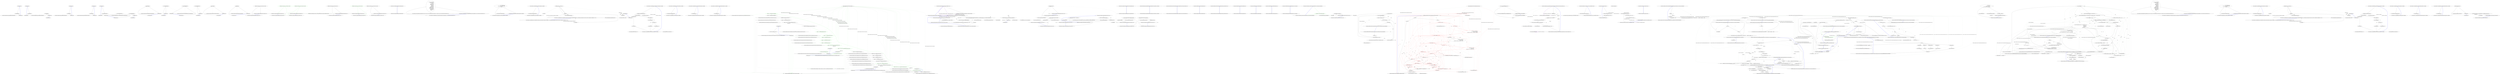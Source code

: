 digraph  {
n0 [cluster="lambda expression", label="Entry lambda expression", span="16-16"];
n1 [cluster="lambda expression", label="new RomanianFormatter()", span="16-16"];
n2 [cluster="lambda expression", label="Exit lambda expression", span="16-16"];
n3 [cluster="Humanizer.Localisation.Formatters.RomanianFormatter.RomanianFormatter()", label="Entry Humanizer.Localisation.Formatters.RomanianFormatter.RomanianFormatter()", span="2-2"];
n4 [cluster="lambda expression", label="Entry lambda expression", span="17-17"];
n5 [cluster="lambda expression", label="new RussianFormatter()", span="17-17"];
n6 [cluster="lambda expression", label="Exit lambda expression", span="17-17"];
n7 [cluster="Humanizer.Localisation.Formatters.RussianFormatter.RussianFormatter()", label="Entry Humanizer.Localisation.Formatters.RussianFormatter.RussianFormatter()", span="4-4"];
n8 [cluster="lambda expression", label="Entry lambda expression", span="18-18"];
n9 [cluster="lambda expression", label="new ArabicFormatter()", span="18-18"];
n10 [cluster="lambda expression", label="Exit lambda expression", span="18-18"];
n11 [cluster="Humanizer.Localisation.Formatters.ArabicFormatter.ArabicFormatter()", label="Entry Humanizer.Localisation.Formatters.ArabicFormatter.ArabicFormatter()", span="2-2"];
n12 [cluster="lambda expression", label="Entry lambda expression", span="19-19"];
n13 [cluster="lambda expression", label="new HebrewFormatter()", span="19-19"];
n14 [cluster="lambda expression", label="Exit lambda expression", span="19-19"];
n15 [cluster="Humanizer.Localisation.Formatters.HebrewFormatter.HebrewFormatter()", label="Entry Humanizer.Localisation.Formatters.HebrewFormatter.HebrewFormatter()", span="2-2"];
n16 [cluster="lambda expression", label="Entry lambda expression", span="20-20"];
n17 [cluster="lambda expression", label="new CzechSlovakPolishFormatter()", span="20-20"];
n18 [cluster="lambda expression", label="Exit lambda expression", span="20-20"];
n19 [cluster="Humanizer.Localisation.Formatters.CzechSlovakPolishFormatter.CzechSlovakPolishFormatter()", label="Entry Humanizer.Localisation.Formatters.CzechSlovakPolishFormatter.CzechSlovakPolishFormatter()", span="2-2"];
n20 [cluster="lambda expression", label="Entry lambda expression", span="21-21"];
n21 [cluster="lambda expression", label="new CzechSlovakPolishFormatter()", span="21-21"];
n22 [cluster="lambda expression", label="Exit lambda expression", span="21-21"];
n23 [cluster="lambda expression", label="Entry lambda expression", span="22-22"];
n24 [cluster="lambda expression", label="new CzechSlovakPolishFormatter()", span="22-22"];
n25 [cluster="lambda expression", label="Exit lambda expression", span="22-22"];
m0_3 [cluster="Humanizer.Localisation.Formatters.RomanianFormatter.RomanianFormatter()", file="Configurator.cs", label="Entry Humanizer.Localisation.Formatters.RomanianFormatter.RomanianFormatter()", span="2-2"];
m0_19 [cluster="Humanizer.Localisation.Formatters.CzechSlovakPolishFormatter.CzechSlovakPolishFormatter()", file="Configurator.cs", label="Entry Humanizer.Localisation.Formatters.CzechSlovakPolishFormatter.CzechSlovakPolishFormatter()", span="2-2"];
m0_15 [cluster="Humanizer.Localisation.Formatters.HebrewFormatter.HebrewFormatter()", file="Configurator.cs", label="Entry Humanizer.Localisation.Formatters.HebrewFormatter.HebrewFormatter()", span="2-2"];
m0_11 [cluster="Humanizer.Localisation.Formatters.ArabicFormatter.ArabicFormatter()", file="Configurator.cs", label="Entry Humanizer.Localisation.Formatters.ArabicFormatter.ArabicFormatter()", span="2-2"];
m0_23 [cluster="lambda expression", file="Configurator.cs", label="Entry lambda expression", span="22-22"];
m0_0 [cluster="lambda expression", file="Configurator.cs", label="Entry lambda expression", span="16-16"];
m0_1 [cluster="lambda expression", file="Configurator.cs", label="new RomanianFormatter()", span="16-16"];
m0_2 [cluster="lambda expression", file="Configurator.cs", label="Exit lambda expression", span="16-16"];
m0_4 [cluster="lambda expression", file="Configurator.cs", label="Entry lambda expression", span="17-17"];
m0_5 [cluster="lambda expression", file="Configurator.cs", label="new RussianFormatter()", span="17-17"];
m0_6 [cluster="lambda expression", file="Configurator.cs", label="Exit lambda expression", span="17-17"];
m0_8 [cluster="lambda expression", file="Configurator.cs", label="Entry lambda expression", span="18-18"];
m0_9 [cluster="lambda expression", file="Configurator.cs", label="new ArabicFormatter()", span="18-18"];
m0_10 [cluster="lambda expression", file="Configurator.cs", label="Exit lambda expression", span="18-18"];
m0_12 [cluster="lambda expression", file="Configurator.cs", label="Entry lambda expression", span="19-19"];
m0_13 [cluster="lambda expression", file="Configurator.cs", label="new HebrewFormatter()", span="19-19"];
m0_14 [cluster="lambda expression", file="Configurator.cs", label="Exit lambda expression", span="19-19"];
m0_16 [cluster="lambda expression", file="Configurator.cs", label="Entry lambda expression", span="20-20"];
m0_17 [cluster="lambda expression", file="Configurator.cs", label="new CzechSlovakPolishFormatter()", span="20-20"];
m0_18 [cluster="lambda expression", file="Configurator.cs", label="Exit lambda expression", span="20-20"];
m0_20 [cluster="lambda expression", file="Configurator.cs", label="Entry lambda expression", span="21-21"];
m0_21 [cluster="lambda expression", file="Configurator.cs", label="new CzechSlovakPolishFormatter()", span="21-21"];
m0_22 [cluster="lambda expression", file="Configurator.cs", label="Exit lambda expression", span="21-21"];
m0_24 [cluster="lambda expression", file="Configurator.cs", label="new CzechSlovakPolishFormatter()", span="22-22"];
m0_25 [cluster="lambda expression", file="Configurator.cs", label="Exit lambda expression", span="22-22"];
m1_5 [cluster="Humanizer.Tests.DateHumanize.Verify(string, int, Humanizer.Localisation.TimeUnit, Humanizer.Localisation.Tense, double?)", file="DateHumanizeTests.cs", label="Entry Humanizer.Tests.DateHumanize.Verify(string, int, Humanizer.Localisation.TimeUnit, Humanizer.Localisation.Tense, double?)", span="29-29"];
m1_15 [cluster="Humanizer.Tests.Localisation.ar.DateHumanizeTests.SecondsAgo(int, string)", file="DateHumanizeTests.cs", label="Entry Humanizer.Tests.Localisation.ar.DateHumanizeTests.SecondsAgo(int, string)", span="55-55"];
m1_16 [cluster="Humanizer.Tests.Localisation.ar.DateHumanizeTests.SecondsAgo(int, string)", file="DateHumanizeTests.cs", label="DateHumanize.Verify(expected, seconds, TimeUnit.Second, Tense.Past)", span="57-57"];
m1_17 [cluster="Humanizer.Tests.Localisation.ar.DateHumanizeTests.SecondsAgo(int, string)", file="DateHumanizeTests.cs", label="Exit Humanizer.Tests.Localisation.ar.DateHumanizeTests.SecondsAgo(int, string)", span="55-55"];
m1_6 [cluster="Humanizer.Tests.Localisation.ar.DateHumanizeTests.HoursAgo(int, string)", file="DateHumanizeTests.cs", label="Entry Humanizer.Tests.Localisation.ar.DateHumanizeTests.HoursAgo(int, string)", span="25-25"];
m1_7 [cluster="Humanizer.Tests.Localisation.ar.DateHumanizeTests.HoursAgo(int, string)", color=green, community=0, file="DateHumanizeTests.cs", label="0: DateHumanize.Verify(expected, hours, TimeUnit.Hour, Tense.Past)", span="27-27"];
m1_8 [cluster="Humanizer.Tests.Localisation.ar.DateHumanizeTests.HoursAgo(int, string)", file="DateHumanizeTests.cs", label="Exit Humanizer.Tests.Localisation.ar.DateHumanizeTests.HoursAgo(int, string)", span="25-25"];
m1_12 [cluster="Humanizer.Tests.Localisation.ar.DateHumanizeTests.MonthsAgo(int, string)", file="DateHumanizeTests.cs", label="Entry Humanizer.Tests.Localisation.ar.DateHumanizeTests.MonthsAgo(int, string)", span="45-45"];
m1_13 [cluster="Humanizer.Tests.Localisation.ar.DateHumanizeTests.MonthsAgo(int, string)", color=green, community=0, file="DateHumanizeTests.cs", label="0: DateHumanize.Verify(expected, months, TimeUnit.Month, Tense.Past)", span="47-47"];
m1_14 [cluster="Humanizer.Tests.Localisation.ar.DateHumanizeTests.MonthsAgo(int, string)", file="DateHumanizeTests.cs", label="Exit Humanizer.Tests.Localisation.ar.DateHumanizeTests.MonthsAgo(int, string)", span="45-45"];
m1_2 [cluster="Humanizer.Tests.Localisation.ar.DateHumanizeTests.DaysAgo(int, string)", file="DateHumanizeTests.cs", label="Entry Humanizer.Tests.Localisation.ar.DateHumanizeTests.DaysAgo(int, string)", span="15-15"];
m1_3 [cluster="Humanizer.Tests.Localisation.ar.DateHumanizeTests.DaysAgo(int, string)", file="DateHumanizeTests.cs", label="DateHumanize.Verify(expected, days, TimeUnit.Day, Tense.Past)", span="17-17"];
m1_4 [cluster="Humanizer.Tests.Localisation.ar.DateHumanizeTests.DaysAgo(int, string)", file="DateHumanizeTests.cs", label="Exit Humanizer.Tests.Localisation.ar.DateHumanizeTests.DaysAgo(int, string)", span="15-15"];
m1_18 [cluster="Humanizer.Tests.Localisation.ar.DateHumanizeTests.YearsAgo(int, string)", file="DateHumanizeTests.cs", label="Entry Humanizer.Tests.Localisation.ar.DateHumanizeTests.YearsAgo(int, string)", span="65-65"];
m1_19 [cluster="Humanizer.Tests.Localisation.ar.DateHumanizeTests.YearsAgo(int, string)", color=green, community=0, file="DateHumanizeTests.cs", label="0: DateHumanize.Verify(expected, years, TimeUnit.Year, Tense.Past)", span="67-67"];
m1_20 [cluster="Humanizer.Tests.Localisation.ar.DateHumanizeTests.YearsAgo(int, string)", file="DateHumanizeTests.cs", label="Exit Humanizer.Tests.Localisation.ar.DateHumanizeTests.YearsAgo(int, string)", span="65-65"];
m1_9 [cluster="Humanizer.Tests.Localisation.ar.DateHumanizeTests.MinutesAgo(int, string)", file="DateHumanizeTests.cs", label="Entry Humanizer.Tests.Localisation.ar.DateHumanizeTests.MinutesAgo(int, string)", span="35-35"];
m1_10 [cluster="Humanizer.Tests.Localisation.ar.DateHumanizeTests.MinutesAgo(int, string)", file="DateHumanizeTests.cs", label="DateHumanize.Verify(expected, minutes, TimeUnit.Minute, Tense.Past)", span="37-37"];
m1_11 [cluster="Humanizer.Tests.Localisation.ar.DateHumanizeTests.MinutesAgo(int, string)", file="DateHumanizeTests.cs", label="Exit Humanizer.Tests.Localisation.ar.DateHumanizeTests.MinutesAgo(int, string)", span="35-35"];
m1_0 [cluster="Humanizer.Tests.Localisation.ar.DateHumanizeTests.DateHumanizeTests()", file="DateHumanizeTests.cs", label="Entry Humanizer.Tests.Localisation.ar.DateHumanizeTests.DateHumanizeTests()", span="7-7"];
m1_1 [cluster="Humanizer.Tests.Localisation.ar.DateHumanizeTests.DateHumanizeTests()", file="DateHumanizeTests.cs", label="Exit Humanizer.Tests.Localisation.ar.DateHumanizeTests.DateHumanizeTests()", span="7-7"];
m2_9 [cluster="CommandLine.Core.OptionSpecification.OptionSpecification(string, string, bool, string, int, int, char, CommandLine.Infrastructure.Maybe<object>, System.Type, string, string, System.Collections.Generic.IEnumerable<string>)", file="DefaultDateTimeHumanizeStrategy.cs", label="Entry CommandLine.Core.OptionSpecification.OptionSpecification(string, string, bool, string, int, int, char, CommandLine.Infrastructure.Maybe<object>, System.Type, string, string, System.Collections.Generic.IEnumerable<string>)", span="17-17"];
m2_45 [cluster="CommandLine.Core.Specification.IsOption()", file="DefaultDateTimeHumanizeStrategy.cs", label="Entry CommandLine.Core.Specification.IsOption()", span="11-11"];
m2_0 [cluster="CommandLine.Core.SpecificationExtensions.IsOption(CommandLine.Core.Specification)", file="DefaultDateTimeHumanizeStrategy.cs", label="Entry CommandLine.Core.SpecificationExtensions.IsOption(CommandLine.Core.Specification)", span="11-11"];
m2_1 [cluster="CommandLine.Core.SpecificationExtensions.IsOption(CommandLine.Core.Specification)", file="DefaultDateTimeHumanizeStrategy.cs", label="return specification.Tag == SpecificationType.Option;", span="13-13"];
m2_2 [cluster="CommandLine.Core.SpecificationExtensions.IsOption(CommandLine.Core.Specification)", file="DefaultDateTimeHumanizeStrategy.cs", label="Exit CommandLine.Core.SpecificationExtensions.IsOption(CommandLine.Core.Specification)", span="11-11"];
m2_16 [cluster="Unk.Any", file="DefaultDateTimeHumanizeStrategy.cs", label="Entry Unk.Any", span=""];
m2_21 [cluster="System.Func<T, TResult>.Invoke(T)", file="DefaultDateTimeHumanizeStrategy.cs", label="Entry System.Func<T, TResult>.Invoke(T)", span="0-0"];
m2_22 [cluster="CommandLine.Core.SpecificationExtensions.GetMaxValueCount(CommandLine.Core.Specification)", file="DefaultDateTimeHumanizeStrategy.cs", label="Entry CommandLine.Core.SpecificationExtensions.GetMaxValueCount(CommandLine.Core.Specification)", span="51-51"];
m2_23 [cluster="CommandLine.Core.SpecificationExtensions.GetMaxValueCount(CommandLine.Core.Specification)", file="DefaultDateTimeHumanizeStrategy.cs", label="specification.ConversionType.ToDescriptorKind()", span="53-53"];
m2_27 [cluster="CommandLine.Core.SpecificationExtensions.GetMaxValueCount(CommandLine.Core.Specification)", file="DefaultDateTimeHumanizeStrategy.cs", label="var min = specification.Min", span="58-58"];
m2_28 [cluster="CommandLine.Core.SpecificationExtensions.GetMaxValueCount(CommandLine.Core.Specification)", file="DefaultDateTimeHumanizeStrategy.cs", label="var max = specification.Max", span="59-59"];
m2_24 [cluster="CommandLine.Core.SpecificationExtensions.GetMaxValueCount(CommandLine.Core.Specification)", file="DefaultDateTimeHumanizeStrategy.cs", label="TypeDescriptorKind.Scalar", span="55-55"];
m2_26 [cluster="CommandLine.Core.SpecificationExtensions.GetMaxValueCount(CommandLine.Core.Specification)", file="DefaultDateTimeHumanizeStrategy.cs", label="TypeDescriptorKind.Sequence", span="57-57"];
m2_25 [cluster="CommandLine.Core.SpecificationExtensions.GetMaxValueCount(CommandLine.Core.Specification)", file="DefaultDateTimeHumanizeStrategy.cs", label="return  Maybe.Just(1);", span="56-56"];
m2_29 [cluster="CommandLine.Core.SpecificationExtensions.GetMaxValueCount(CommandLine.Core.Specification)", file="DefaultDateTimeHumanizeStrategy.cs", label="min >= 0 && max >= 0", span="60-60"];
m2_30 [cluster="CommandLine.Core.SpecificationExtensions.GetMaxValueCount(CommandLine.Core.Specification)", file="DefaultDateTimeHumanizeStrategy.cs", label="return Maybe.Just(max);", span="62-62"];
m2_31 [cluster="CommandLine.Core.SpecificationExtensions.GetMaxValueCount(CommandLine.Core.Specification)", file="DefaultDateTimeHumanizeStrategy.cs", label="return Maybe.Nothing<int>();", span="67-67"];
m2_32 [cluster="CommandLine.Core.SpecificationExtensions.GetMaxValueCount(CommandLine.Core.Specification)", file="DefaultDateTimeHumanizeStrategy.cs", label="Exit CommandLine.Core.SpecificationExtensions.GetMaxValueCount(CommandLine.Core.Specification)", span="51-51"];
m2_3 [cluster="CommandLine.Core.SpecificationExtensions.IsValue(CommandLine.Core.Specification)", file="DefaultDateTimeHumanizeStrategy.cs", label="Entry CommandLine.Core.SpecificationExtensions.IsValue(CommandLine.Core.Specification)", span="16-16"];
m2_4 [cluster="CommandLine.Core.SpecificationExtensions.IsValue(CommandLine.Core.Specification)", file="DefaultDateTimeHumanizeStrategy.cs", label="return specification.Tag == SpecificationType.Value;", span="18-18"];
m2_5 [cluster="CommandLine.Core.SpecificationExtensions.IsValue(CommandLine.Core.Specification)", file="DefaultDateTimeHumanizeStrategy.cs", label="Exit CommandLine.Core.SpecificationExtensions.IsValue(CommandLine.Core.Specification)", span="16-16"];
m2_34 [cluster="CommandLine.Infrastructure.Maybe.Just<T>(T)", file="DefaultDateTimeHumanizeStrategy.cs", label="Entry CommandLine.Infrastructure.Maybe.Just<T>(T)", span="71-71"];
m2_35 [cluster="CommandLine.Infrastructure.Maybe.Nothing<T>()", file="DefaultDateTimeHumanizeStrategy.cs", label="Entry CommandLine.Infrastructure.Maybe.Nothing<T>()", span="66-66"];
m2_36 [cluster="CommandLine.Core.SpecificationExtensions.IsMinNotSpecified(CommandLine.Core.Specification)", file="DefaultDateTimeHumanizeStrategy.cs", label="Entry CommandLine.Core.SpecificationExtensions.IsMinNotSpecified(CommandLine.Core.Specification)", span="70-70"];
m2_37 [cluster="CommandLine.Core.SpecificationExtensions.IsMinNotSpecified(CommandLine.Core.Specification)", file="DefaultDateTimeHumanizeStrategy.cs", label="return specification.Min == -1;", span="72-72"];
m2_38 [cluster="CommandLine.Core.SpecificationExtensions.IsMinNotSpecified(CommandLine.Core.Specification)", file="DefaultDateTimeHumanizeStrategy.cs", label="Exit CommandLine.Core.SpecificationExtensions.IsMinNotSpecified(CommandLine.Core.Specification)", span="70-70"];
m2_42 [cluster="CommandLine.Core.SpecificationExtensions.GetSetName(CommandLine.Core.Specification)", file="DefaultDateTimeHumanizeStrategy.cs", label="Entry CommandLine.Core.SpecificationExtensions.GetSetName(CommandLine.Core.Specification)", span="80-80"];
m2_43 [cluster="CommandLine.Core.SpecificationExtensions.GetSetName(CommandLine.Core.Specification)", file="DefaultDateTimeHumanizeStrategy.cs", label="return specification.IsOption()\r\n                ? ((OptionSpecification)specification).SetName\r\n                : string.Empty;", span="82-84"];
m2_44 [cluster="CommandLine.Core.SpecificationExtensions.GetSetName(CommandLine.Core.Specification)", file="DefaultDateTimeHumanizeStrategy.cs", label="Exit CommandLine.Core.SpecificationExtensions.GetSetName(CommandLine.Core.Specification)", span="80-80"];
m2_39 [cluster="CommandLine.Core.SpecificationExtensions.IsMaxNotSpecified(CommandLine.Core.Specification)", file="DefaultDateTimeHumanizeStrategy.cs", label="Entry CommandLine.Core.SpecificationExtensions.IsMaxNotSpecified(CommandLine.Core.Specification)", span="75-75"];
m2_40 [cluster="CommandLine.Core.SpecificationExtensions.IsMaxNotSpecified(CommandLine.Core.Specification)", file="DefaultDateTimeHumanizeStrategy.cs", label="return specification.Max == -1;", span="77-77"];
m2_41 [cluster="CommandLine.Core.SpecificationExtensions.IsMaxNotSpecified(CommandLine.Core.Specification)", file="DefaultDateTimeHumanizeStrategy.cs", label="Exit CommandLine.Core.SpecificationExtensions.IsMaxNotSpecified(CommandLine.Core.Specification)", span="75-75"];
m2_33 [cluster="System.Type.ToDescriptorKind()", file="DefaultDateTimeHumanizeStrategy.cs", label="Entry System.Type.ToDescriptorKind()", span="22-22"];
m2_17 [cluster="System.ApplicationException.ApplicationException(string)", file="DefaultDateTimeHumanizeStrategy.cs", label="Entry System.ApplicationException.ApplicationException(string)", span="0-0"];
m2_18 [cluster="lambda expression", file="DefaultDateTimeHumanizeStrategy.cs", label="Entry lambda expression", span="42-42"];
m2_19 [cluster="lambda expression", file="DefaultDateTimeHumanizeStrategy.cs", label="guard.Item1(spec)", span="42-42"];
m2_20 [cluster="lambda expression", file="DefaultDateTimeHumanizeStrategy.cs", label="Exit lambda expression", span="42-42"];
m2_10 [cluster="CommandLine.Core.SpecificationExtensions.ThrowingValidate(System.Collections.Generic.IEnumerable<CommandLine.Core.Specification>, System.Collections.Generic.IEnumerable<System.Tuple<System.Func<CommandLine.Core.Specification, bool>, string>>)", file="DefaultDateTimeHumanizeStrategy.cs", label="Entry CommandLine.Core.SpecificationExtensions.ThrowingValidate(System.Collections.Generic.IEnumerable<CommandLine.Core.Specification>, System.Collections.Generic.IEnumerable<System.Tuple<System.Func<CommandLine.Core.Specification, bool>, string>>)", span="38-38"];
m2_11 [cluster="CommandLine.Core.SpecificationExtensions.ThrowingValidate(System.Collections.Generic.IEnumerable<CommandLine.Core.Specification>, System.Collections.Generic.IEnumerable<System.Tuple<System.Func<CommandLine.Core.Specification, bool>, string>>)", file="DefaultDateTimeHumanizeStrategy.cs", label=guardsLookup, span="40-40"];
m2_12 [cluster="CommandLine.Core.SpecificationExtensions.ThrowingValidate(System.Collections.Generic.IEnumerable<CommandLine.Core.Specification>, System.Collections.Generic.IEnumerable<System.Tuple<System.Func<CommandLine.Core.Specification, bool>, string>>)", file="DefaultDateTimeHumanizeStrategy.cs", label="specifications.Any(spec => guard.Item1(spec))", span="42-42"];
m2_14 [cluster="CommandLine.Core.SpecificationExtensions.ThrowingValidate(System.Collections.Generic.IEnumerable<CommandLine.Core.Specification>, System.Collections.Generic.IEnumerable<System.Tuple<System.Func<CommandLine.Core.Specification, bool>, string>>)", file="DefaultDateTimeHumanizeStrategy.cs", label="return specifications;", span="48-48"];
m2_13 [cluster="CommandLine.Core.SpecificationExtensions.ThrowingValidate(System.Collections.Generic.IEnumerable<CommandLine.Core.Specification>, System.Collections.Generic.IEnumerable<System.Tuple<System.Func<CommandLine.Core.Specification, bool>, string>>)", file="DefaultDateTimeHumanizeStrategy.cs", label="throw new ApplicationException(guard.Item2);", span="44-44"];
m2_15 [cluster="CommandLine.Core.SpecificationExtensions.ThrowingValidate(System.Collections.Generic.IEnumerable<CommandLine.Core.Specification>, System.Collections.Generic.IEnumerable<System.Tuple<System.Func<CommandLine.Core.Specification, bool>, string>>)", file="DefaultDateTimeHumanizeStrategy.cs", label="Exit CommandLine.Core.SpecificationExtensions.ThrowingValidate(System.Collections.Generic.IEnumerable<CommandLine.Core.Specification>, System.Collections.Generic.IEnumerable<System.Tuple<System.Func<CommandLine.Core.Specification, bool>, string>>)", span="38-38"];
m2_6 [cluster="CommandLine.Core.SpecificationExtensions.WithLongName(CommandLine.Core.OptionSpecification, string, System.Collections.Generic.IEnumerable<string>)", file="DefaultDateTimeHumanizeStrategy.cs", label="Entry CommandLine.Core.SpecificationExtensions.WithLongName(CommandLine.Core.OptionSpecification, string, System.Collections.Generic.IEnumerable<string>)", span="21-21"];
m2_7 [cluster="CommandLine.Core.SpecificationExtensions.WithLongName(CommandLine.Core.OptionSpecification, string, System.Collections.Generic.IEnumerable<string>)", file="DefaultDateTimeHumanizeStrategy.cs", label="return new OptionSpecification(\r\n                specification.ShortName,\r\n                newLongName,\r\n                specification.Required,\r\n                specification.SetName,\r\n                specification.Min,\r\n                specification.Max,\r\n                specification.Separator,\r\n                specification.DefaultValue,\r\n                specification.ConversionType,\r\n                specification.HelpText,\r\n                specification.MetaValue,\r\n                enumValues);", span="23-35"];
m2_8 [cluster="CommandLine.Core.SpecificationExtensions.WithLongName(CommandLine.Core.OptionSpecification, string, System.Collections.Generic.IEnumerable<string>)", file="DefaultDateTimeHumanizeStrategy.cs", label="Exit CommandLine.Core.SpecificationExtensions.WithLongName(CommandLine.Core.OptionSpecification, string, System.Collections.Generic.IEnumerable<string>)", span="21-21"];
m2_46 [file="DefaultDateTimeHumanizeStrategy.cs", label=guard, span=""];
m3_26 [cluster="Humanizer.Configuration.LocaliserRegistry<TLocaliser>.Register(string, TLocaliser)", file="DefaultFormatter.cs", label="Entry Humanizer.Configuration.LocaliserRegistry<TLocaliser>.Register(string, TLocaliser)", span="54-54"];
m3_42 [cluster="Humanizer.Localisation.NumberToWords.UkrainianNumberToWordsConverter.UkrainianNumberToWordsConverter()", file="DefaultFormatter.cs", label="Entry Humanizer.Localisation.NumberToWords.UkrainianNumberToWordsConverter.UkrainianNumberToWordsConverter()", span="6-6"];
m3_25 [cluster="Humanizer.Localisation.NumberToWords.AfrikaansNumberToWordsConverter.AfrikaansNumberToWordsConverter()", file="DefaultFormatter.cs", label="Entry Humanizer.Localisation.NumberToWords.AfrikaansNumberToWordsConverter.AfrikaansNumberToWordsConverter()", span="5-5"];
m3_35 [cluster="Humanizer.Localisation.NumberToWords.FinnishNumberToWordsConverter.FinnishNumberToWordsConverter()", file="DefaultFormatter.cs", label="Entry Humanizer.Localisation.NumberToWords.FinnishNumberToWordsConverter.FinnishNumberToWordsConverter()", span="4-4"];
m3_36 [cluster="Humanizer.Localisation.NumberToWords.FrenchNumberToWordsConverter.FrenchNumberToWordsConverter()", file="DefaultFormatter.cs", label="Entry Humanizer.Localisation.NumberToWords.FrenchNumberToWordsConverter.FrenchNumberToWordsConverter()", span="5-5"];
m3_0 [cluster="Humanizer.Configuration.NumberToWordsConverterRegistry.NumberToWordsConverterRegistry()", file="DefaultFormatter.cs", label="Entry Humanizer.Configuration.NumberToWordsConverterRegistry.NumberToWordsConverterRegistry()", span="6-6"];
m3_2 [cluster="Humanizer.Configuration.NumberToWordsConverterRegistry.NumberToWordsConverterRegistry()", color=green, community=0, file="DefaultFormatter.cs", label="0: Register(''en'', new EnglishNumberToWordsConverter())", span="10-10"];
m3_1 [cluster="Humanizer.Configuration.NumberToWordsConverterRegistry.NumberToWordsConverterRegistry()", file="DefaultFormatter.cs", label="Register(''af'', new AfrikaansNumberToWordsConverter())", span="9-9"];
m3_3 [cluster="Humanizer.Configuration.NumberToWordsConverterRegistry.NumberToWordsConverterRegistry()", file="DefaultFormatter.cs", label="Register(''ar'', new ArabicNumberToWordsConverter())", span="11-11"];
m3_8 [cluster="Humanizer.Configuration.NumberToWordsConverterRegistry.NumberToWordsConverterRegistry()", color=green, community=0, file="DefaultFormatter.cs", label="0: Register(''ro'', new RomanianNumberToWordsConverter())", span="16-16"];
m3_7 [cluster="Humanizer.Configuration.NumberToWordsConverterRegistry.NumberToWordsConverterRegistry()", file="DefaultFormatter.cs", label="Register(''pt-BR'', new BrazilianPortugueseNumberToWordsConverter())", span="15-15"];
m3_9 [cluster="Humanizer.Configuration.NumberToWordsConverterRegistry.NumberToWordsConverterRegistry()", color=green, community=0, file="DefaultFormatter.cs", label="0: Register(''ru'', new RussianNumberToWordsConverter())", span="17-17"];
m3_10 [cluster="Humanizer.Configuration.NumberToWordsConverterRegistry.NumberToWordsConverterRegistry()", color=green, community=0, file="DefaultFormatter.cs", label="0: Register(''fi'', new FinnishNumberToWordsConverter())", span="18-18"];
m3_11 [cluster="Humanizer.Configuration.NumberToWordsConverterRegistry.NumberToWordsConverterRegistry()", color=green, community=0, file="DefaultFormatter.cs", label="0: Register(''fr'', new FrenchNumberToWordsConverter())", span="19-19"];
m3_12 [cluster="Humanizer.Configuration.NumberToWordsConverterRegistry.NumberToWordsConverterRegistry()", color=green, community=0, file="DefaultFormatter.cs", label="0: Register(''nl'', new DutchNumberToWordsConverter())", span="20-20"];
m3_13 [cluster="Humanizer.Configuration.NumberToWordsConverterRegistry.NumberToWordsConverterRegistry()", color=green, community=0, file="DefaultFormatter.cs", label="0: Register(''he'', (culture) => new HebrewNumberToWordsConverter(culture))", span="21-21"];
m3_14 [cluster="Humanizer.Configuration.NumberToWordsConverterRegistry.NumberToWordsConverterRegistry()", color=green, community=0, file="DefaultFormatter.cs", label="0: Register(''sl'', (culture) => new SlovenianNumberToWordsConverter(culture))", span="22-22"];
m3_15 [cluster="Humanizer.Configuration.NumberToWordsConverterRegistry.NumberToWordsConverterRegistry()", file="DefaultFormatter.cs", label="Register(''de'', new GermanNumberToWordsConverter())", span="23-23"];
m3_21 [cluster="Humanizer.Configuration.NumberToWordsConverterRegistry.NumberToWordsConverterRegistry()", color=green, community=0, file="DefaultFormatter.cs", label="0: Register(''uz-Cyrl-UZ'', new UzbekCyrlNumberToWordConverter())", span="29-29"];
m3_20 [cluster="Humanizer.Configuration.NumberToWordsConverterRegistry.NumberToWordsConverterRegistry()", file="DefaultFormatter.cs", label="Register(''uz-Latn-UZ'', new UzbekLatnNumberToWordConverter())", span="28-28"];
m3_22 [cluster="Humanizer.Configuration.NumberToWordsConverterRegistry.NumberToWordsConverterRegistry()", file="DefaultFormatter.cs", label="Register(''sr'', (culture) => new SerbianCyrlNumberToWordsConverter(culture))", span="30-30"];
m3_23 [cluster="Humanizer.Configuration.NumberToWordsConverterRegistry.NumberToWordsConverterRegistry()", color=green, community=0, file="DefaultFormatter.cs", label="0: Register(''sr-Latn'', (culture) => new SerbianNumberToWordsConverter(culture))", span="31-31"];
m3_4 [cluster="Humanizer.Configuration.NumberToWordsConverterRegistry.NumberToWordsConverterRegistry()", file="DefaultFormatter.cs", label="Register(''fa'', new FarsiNumberToWordsConverter())", span="12-12"];
m3_5 [cluster="Humanizer.Configuration.NumberToWordsConverterRegistry.NumberToWordsConverterRegistry()", file="DefaultFormatter.cs", label="Register(''es'', new SpanishNumberToWordsConverter())", span="13-13"];
m3_6 [cluster="Humanizer.Configuration.NumberToWordsConverterRegistry.NumberToWordsConverterRegistry()", file="DefaultFormatter.cs", label="Register(''pl'', (culture) => new PolishNumberToWordsConverter(culture))", span="14-14"];
m3_16 [cluster="Humanizer.Configuration.NumberToWordsConverterRegistry.NumberToWordsConverterRegistry()", file="DefaultFormatter.cs", label="Register(''bn-BD'', new BanglaNumberToWordsConverter())", span="24-24"];
m3_17 [cluster="Humanizer.Configuration.NumberToWordsConverterRegistry.NumberToWordsConverterRegistry()", file="DefaultFormatter.cs", label="Register(''tr'', new TurkishNumberToWordConverter())", span="25-25"];
m3_18 [cluster="Humanizer.Configuration.NumberToWordsConverterRegistry.NumberToWordsConverterRegistry()", file="DefaultFormatter.cs", label="Register(''it'', new ItalianNumberToWordsConverter())", span="26-26"];
m3_19 [cluster="Humanizer.Configuration.NumberToWordsConverterRegistry.NumberToWordsConverterRegistry()", file="DefaultFormatter.cs", label="Register(''uk'', new UkrainianNumberToWordsConverter())", span="27-27"];
m3_24 [cluster="Humanizer.Configuration.NumberToWordsConverterRegistry.NumberToWordsConverterRegistry()", file="DefaultFormatter.cs", label="Exit Humanizer.Configuration.NumberToWordsConverterRegistry.NumberToWordsConverterRegistry()", span="6-6"];
m3_64 [cluster="Humanizer.Localisation.NumberToWords.SerbianCyrlNumberToWordsConverter.SerbianCyrlNumberToWordsConverter(System.Globalization.CultureInfo)", file="DefaultFormatter.cs", label="Entry Humanizer.Localisation.NumberToWords.SerbianCyrlNumberToWordsConverter.SerbianCyrlNumberToWordsConverter(System.Globalization.CultureInfo)", span="15-15"];
m3_38 [cluster="Humanizer.Localisation.NumberToWords.GermanNumberToWordsConverter.GermanNumberToWordsConverter()", file="DefaultFormatter.cs", label="Entry Humanizer.Localisation.NumberToWords.GermanNumberToWordsConverter.GermanNumberToWordsConverter()", span="5-5"];
m3_28 [cluster="Humanizer.Localisation.NumberToWords.ArabicNumberToWordsConverter.ArabicNumberToWordsConverter()", file="DefaultFormatter.cs", label="Entry Humanizer.Localisation.NumberToWords.ArabicNumberToWordsConverter.ArabicNumberToWordsConverter()", span="6-6"];
m3_33 [cluster="Humanizer.Localisation.NumberToWords.RomanianNumberToWordsConverter.RomanianNumberToWordsConverter()", file="DefaultFormatter.cs", label="Entry Humanizer.Localisation.NumberToWords.RomanianNumberToWordsConverter.RomanianNumberToWordsConverter()", span="5-5"];
m3_40 [cluster="Humanizer.Localisation.NumberToWords.TurkishNumberToWordConverter.TurkishNumberToWordConverter()", file="DefaultFormatter.cs", label="Entry Humanizer.Localisation.NumberToWords.TurkishNumberToWordConverter.TurkishNumberToWordConverter()", span="7-7"];
m3_37 [cluster="Humanizer.Localisation.NumberToWords.DutchNumberToWordsConverter.DutchNumberToWordsConverter()", file="DefaultFormatter.cs", label="Entry Humanizer.Localisation.NumberToWords.DutchNumberToWordsConverter.DutchNumberToWordsConverter()", span="11-11"];
m3_41 [cluster="Humanizer.Localisation.NumberToWords.ItalianNumberToWordsConverter.ItalianNumberToWordsConverter()", file="DefaultFormatter.cs", label="Entry Humanizer.Localisation.NumberToWords.ItalianNumberToWordsConverter.ItalianNumberToWordsConverter()", span="5-5"];
m3_32 [cluster="Humanizer.Localisation.NumberToWords.BrazilianPortugueseNumberToWordsConverter.BrazilianPortugueseNumberToWordsConverter()", file="DefaultFormatter.cs", label="Entry Humanizer.Localisation.NumberToWords.BrazilianPortugueseNumberToWordsConverter.BrazilianPortugueseNumberToWordsConverter()", span="5-5"];
m3_29 [cluster="Humanizer.Localisation.NumberToWords.FarsiNumberToWordsConverter.FarsiNumberToWordsConverter()", file="DefaultFormatter.cs", label="Entry Humanizer.Localisation.NumberToWords.FarsiNumberToWordsConverter.FarsiNumberToWordsConverter()", span="5-5"];
m3_52 [cluster="Humanizer.Localisation.NumberToWords.PolishNumberToWordsConverter.PolishNumberToWordsConverter(System.Globalization.CultureInfo)", file="DefaultFormatter.cs", label="Entry Humanizer.Localisation.NumberToWords.PolishNumberToWordsConverter.PolishNumberToWordsConverter(System.Globalization.CultureInfo)", span="13-13"];
m3_30 [cluster="Humanizer.Localisation.NumberToWords.SpanishNumberToWordsConverter.SpanishNumberToWordsConverter()", file="DefaultFormatter.cs", label="Entry Humanizer.Localisation.NumberToWords.SpanishNumberToWordsConverter.SpanishNumberToWordsConverter()", span="5-5"];
m3_39 [cluster="Humanizer.Localisation.NumberToWords.BanglaNumberToWordsConverter.BanglaNumberToWordsConverter()", file="DefaultFormatter.cs", label="Entry Humanizer.Localisation.NumberToWords.BanglaNumberToWordsConverter.BanglaNumberToWordsConverter()", span="4-4"];
m3_27 [cluster="Humanizer.Localisation.NumberToWords.EnglishNumberToWordsConverter.EnglishNumberToWordsConverter()", file="DefaultFormatter.cs", label="Entry Humanizer.Localisation.NumberToWords.EnglishNumberToWordsConverter.EnglishNumberToWordsConverter()", span="5-5"];
m3_68 [cluster="Humanizer.Localisation.NumberToWords.SerbianNumberToWordsConverter.SerbianNumberToWordsConverter(System.Globalization.CultureInfo)", file="DefaultFormatter.cs", label="Entry Humanizer.Localisation.NumberToWords.SerbianNumberToWordsConverter.SerbianNumberToWordsConverter(System.Globalization.CultureInfo)", span="15-15"];
m3_49 [cluster="lambda expression", file="DefaultFormatter.cs", label="Entry lambda expression", span="14-14"];
m3_53 [cluster="lambda expression", file="DefaultFormatter.cs", label="Entry lambda expression", span="21-21"];
m3_57 [cluster="lambda expression", file="DefaultFormatter.cs", label="Entry lambda expression", span="22-22"];
m3_65 [cluster="lambda expression", file="DefaultFormatter.cs", label="Entry lambda expression", span="31-31"];
m3_54 [cluster="lambda expression", color=green, community=0, file="DefaultFormatter.cs", label="0: new HebrewNumberToWordsConverter(culture)", span="21-21"];
m3_55 [cluster="lambda expression", file="DefaultFormatter.cs", label="Exit lambda expression", span="21-21"];
m3_58 [cluster="lambda expression", color=green, community=0, file="DefaultFormatter.cs", label="0: new SlovenianNumberToWordsConverter(culture)", span="22-22"];
m3_59 [cluster="lambda expression", file="DefaultFormatter.cs", label="Exit lambda expression", span="22-22"];
m3_66 [cluster="lambda expression", color=green, community=0, file="DefaultFormatter.cs", label="0: new SerbianNumberToWordsConverter(culture)", span="31-31"];
m3_67 [cluster="lambda expression", file="DefaultFormatter.cs", label="Exit lambda expression", span="31-31"];
m3_61 [cluster="lambda expression", file="DefaultFormatter.cs", label="Entry lambda expression", span="30-30"];
m3_63 [cluster="lambda expression", file="DefaultFormatter.cs", label="Exit lambda expression", span="30-30"];
m3_62 [cluster="lambda expression", file="DefaultFormatter.cs", label="new SerbianCyrlNumberToWordsConverter(culture)", span="30-30"];
m3_50 [cluster="lambda expression", file="DefaultFormatter.cs", label="new PolishNumberToWordsConverter(culture)", span="14-14"];
m3_51 [cluster="lambda expression", file="DefaultFormatter.cs", label="Exit lambda expression", span="14-14"];
m3_44 [cluster="Humanizer.Localisation.NumberToWords.UzbekCyrlNumberToWordConverter.UzbekCyrlNumberToWordConverter()", file="DefaultFormatter.cs", label="Entry Humanizer.Localisation.NumberToWords.UzbekCyrlNumberToWordConverter.UzbekCyrlNumberToWordConverter()", span="7-7"];
m3_43 [cluster="Humanizer.Localisation.NumberToWords.UzbekLatnNumberToWordConverter.UzbekLatnNumberToWordConverter()", file="DefaultFormatter.cs", label="Entry Humanizer.Localisation.NumberToWords.UzbekLatnNumberToWordConverter.UzbekLatnNumberToWordConverter()", span="7-7"];
m3_31 [cluster="Humanizer.Configuration.LocaliserRegistry<TLocaliser>.Register(string, System.Func<System.Globalization.CultureInfo, TLocaliser>)", file="DefaultFormatter.cs", label="Entry Humanizer.Configuration.LocaliserRegistry<TLocaliser>.Register(string, System.Func<System.Globalization.CultureInfo, TLocaliser>)", span="62-62"];
m3_56 [cluster="Humanizer.Localisation.NumberToWords.HebrewNumberToWordsConverter.HebrewNumberToWordsConverter(System.Globalization.CultureInfo)", file="DefaultFormatter.cs", label="Entry Humanizer.Localisation.NumberToWords.HebrewNumberToWordsConverter.HebrewNumberToWordsConverter(System.Globalization.CultureInfo)", span="34-34"];
m3_60 [cluster="Humanizer.Localisation.NumberToWords.SlovenianNumberToWordsConverter.SlovenianNumberToWordsConverter(System.Globalization.CultureInfo)", file="DefaultFormatter.cs", label="Entry Humanizer.Localisation.NumberToWords.SlovenianNumberToWordsConverter.SlovenianNumberToWordsConverter(System.Globalization.CultureInfo)", span="12-12"];
m3_34 [cluster="Humanizer.Localisation.NumberToWords.RussianNumberToWordsConverter.RussianNumberToWordsConverter()", file="DefaultFormatter.cs", label="Entry Humanizer.Localisation.NumberToWords.RussianNumberToWordsConverter.RussianNumberToWordsConverter()", span="6-6"];
m3_69 [file="DefaultFormatter.cs", label="Humanizer.Configuration.NumberToWordsConverterRegistry", span=""];
m4_0 [cluster="Humanizer.EnumDehumanizeExtensions.DehumanizeTo<TTargetEnum>(string)", file="EnumDehumanizeExtensions.cs", label="Entry Humanizer.EnumDehumanizeExtensions.DehumanizeTo<TTargetEnum>(string)", span="15-15"];
m4_1 [cluster="Humanizer.EnumDehumanizeExtensions.DehumanizeTo<TTargetEnum>(string)", file="EnumDehumanizeExtensions.cs", label="return (TTargetEnum)DehumanizeToPrivate(input, typeof(TTargetEnum), OnNoMatch.ThrowsException);", span="18-18"];
m4_2 [cluster="Humanizer.EnumDehumanizeExtensions.DehumanizeTo<TTargetEnum>(string)", file="EnumDehumanizeExtensions.cs", label="Exit Humanizer.EnumDehumanizeExtensions.DehumanizeTo<TTargetEnum>(string)", span="15-15"];
m4_4 [cluster="Humanizer.EnumDehumanizeExtensions.DehumanizeTo(string, System.Type, Humanizer.OnNoMatch)", file="EnumDehumanizeExtensions.cs", label="Entry Humanizer.EnumDehumanizeExtensions.DehumanizeTo(string, System.Type, Humanizer.OnNoMatch)", span="30-30"];
m4_5 [cluster="Humanizer.EnumDehumanizeExtensions.DehumanizeTo(string, System.Type, Humanizer.OnNoMatch)", file="EnumDehumanizeExtensions.cs", label="return (Enum)DehumanizeToPrivate(input, targetEnum, onNoMatch);", span="32-32"];
m4_6 [cluster="Humanizer.EnumDehumanizeExtensions.DehumanizeTo(string, System.Type, Humanizer.OnNoMatch)", file="EnumDehumanizeExtensions.cs", label="Exit Humanizer.EnumDehumanizeExtensions.DehumanizeTo(string, System.Type, Humanizer.OnNoMatch)", span="30-30"];
m4_3 [cluster="Humanizer.EnumDehumanizeExtensions.DehumanizeToPrivate(string, System.Type, Humanizer.OnNoMatch)", file="EnumDehumanizeExtensions.cs", label="Entry Humanizer.EnumDehumanizeExtensions.DehumanizeToPrivate(string, System.Type, Humanizer.OnNoMatch)", span="35-35"];
m4_7 [cluster="Humanizer.EnumDehumanizeExtensions.DehumanizeToPrivate(string, System.Type, Humanizer.OnNoMatch)", file="EnumDehumanizeExtensions.cs", label="var match = Enum.GetValues(targetEnum).Cast<Enum>().FirstOrDefault(value => string.Equals(value.Humanize(), input, StringComparison.OrdinalIgnoreCase))", span="37-37"];
m4_8 [cluster="Humanizer.EnumDehumanizeExtensions.DehumanizeToPrivate(string, System.Type, Humanizer.OnNoMatch)", file="EnumDehumanizeExtensions.cs", label="match == null && onNoMatch == OnNoMatch.ThrowsException", span="39-39"];
m4_9 [cluster="Humanizer.EnumDehumanizeExtensions.DehumanizeToPrivate(string, System.Type, Humanizer.OnNoMatch)", file="EnumDehumanizeExtensions.cs", label="throw new NoMatchFoundException(''Couldn't find any enum member that matches the string '' + input);", span="40-40"];
m4_10 [cluster="Humanizer.EnumDehumanizeExtensions.DehumanizeToPrivate(string, System.Type, Humanizer.OnNoMatch)", file="EnumDehumanizeExtensions.cs", label="return match;", span="42-42"];
m4_11 [cluster="Humanizer.EnumDehumanizeExtensions.DehumanizeToPrivate(string, System.Type, Humanizer.OnNoMatch)", file="EnumDehumanizeExtensions.cs", label="Exit Humanizer.EnumDehumanizeExtensions.DehumanizeToPrivate(string, System.Type, Humanizer.OnNoMatch)", span="35-35"];
m4_12 [cluster="System.Enum.GetValues(System.Type)", file="EnumDehumanizeExtensions.cs", label="Entry System.Enum.GetValues(System.Type)", span="0-0"];
m4_13 [cluster="System.Collections.IEnumerable.Cast<TResult>()", file="EnumDehumanizeExtensions.cs", label="Entry System.Collections.IEnumerable.Cast<TResult>()", span="0-0"];
m4_15 [cluster="Humanizer.NoMatchFoundException.NoMatchFoundException(string)", file="EnumDehumanizeExtensions.cs", label="Entry Humanizer.NoMatchFoundException.NoMatchFoundException(string)", span="13-13"];
m4_19 [cluster="System.Enum.Humanize()", file="EnumDehumanizeExtensions.cs", label="Entry System.Enum.Humanize()", span="15-15"];
m4_16 [cluster="lambda expression", file="EnumDehumanizeExtensions.cs", label="Entry lambda expression", span="37-37"];
m4_17 [cluster="lambda expression", file="EnumDehumanizeExtensions.cs", label="string.Equals(value.Humanize(), input, StringComparison.OrdinalIgnoreCase)", span="37-37"];
m4_18 [cluster="lambda expression", file="EnumDehumanizeExtensions.cs", label="Exit lambda expression", span="37-37"];
m4_20 [cluster="string.Equals(string, string, System.StringComparison)", file="EnumDehumanizeExtensions.cs", label="Entry string.Equals(string, string, System.StringComparison)", span="0-0"];
m4_14 [cluster="Unk.FirstOrDefault", file="EnumDehumanizeExtensions.cs", label="Entry Unk.FirstOrDefault", span=""];
m4_21 [file="EnumDehumanizeExtensions.cs", label=string, span=""];
m5_24 [cluster="Humanizer.Tests.Localisation.roRO.TimeSpanHumanizerTests.Days(int, string)", file="EnumHumanizeExtensions.cs", label="Entry Humanizer.Tests.Localisation.roRO.TimeSpanHumanizerTests.Days(int, string)", span="68-68"];
m5_25 [cluster="Humanizer.Tests.Localisation.roRO.TimeSpanHumanizerTests.Days(int, string)", file="EnumHumanizeExtensions.cs", label="var actual = TimeSpan.FromDays(days).Humanize()", span="70-70"];
m5_26 [cluster="Humanizer.Tests.Localisation.roRO.TimeSpanHumanizerTests.Days(int, string)", file="EnumHumanizeExtensions.cs", label="Assert.Equal(expected, actual)", span="71-71"];
m5_27 [cluster="Humanizer.Tests.Localisation.roRO.TimeSpanHumanizerTests.Days(int, string)", file="EnumHumanizeExtensions.cs", label="Exit Humanizer.Tests.Localisation.roRO.TimeSpanHumanizerTests.Days(int, string)", span="68-68"];
m5_28 [cluster="System.TimeSpan.FromDays(double)", file="EnumHumanizeExtensions.cs", label="Entry System.TimeSpan.FromDays(double)", span="0-0"];
m5_19 [cluster="Humanizer.Tests.Localisation.roRO.TimeSpanHumanizerTests.Hours(int, string)", file="EnumHumanizeExtensions.cs", label="Entry Humanizer.Tests.Localisation.roRO.TimeSpanHumanizerTests.Hours(int, string)", span="56-56"];
m5_20 [cluster="Humanizer.Tests.Localisation.roRO.TimeSpanHumanizerTests.Hours(int, string)", file="EnumHumanizeExtensions.cs", label="var actual = TimeSpan.FromHours(hours).Humanize()", span="58-58"];
m5_21 [cluster="Humanizer.Tests.Localisation.roRO.TimeSpanHumanizerTests.Hours(int, string)", file="EnumHumanizeExtensions.cs", label="Assert.Equal(expected, actual)", span="59-59"];
m5_22 [cluster="Humanizer.Tests.Localisation.roRO.TimeSpanHumanizerTests.Hours(int, string)", file="EnumHumanizeExtensions.cs", label="Exit Humanizer.Tests.Localisation.roRO.TimeSpanHumanizerTests.Hours(int, string)", span="56-56"];
m5_9 [cluster="Humanizer.Tests.Localisation.roRO.TimeSpanHumanizerTests.Seconds(int, string)", file="EnumHumanizeExtensions.cs", label="Entry Humanizer.Tests.Localisation.roRO.TimeSpanHumanizerTests.Seconds(int, string)", span="34-34"];
m5_10 [cluster="Humanizer.Tests.Localisation.roRO.TimeSpanHumanizerTests.Seconds(int, string)", file="EnumHumanizeExtensions.cs", label="var actual = TimeSpan.FromSeconds(seconds).Humanize()", span="36-36"];
m5_11 [cluster="Humanizer.Tests.Localisation.roRO.TimeSpanHumanizerTests.Seconds(int, string)", file="EnumHumanizeExtensions.cs", label="Assert.Equal(expected, actual)", span="37-37"];
m5_12 [cluster="Humanizer.Tests.Localisation.roRO.TimeSpanHumanizerTests.Seconds(int, string)", file="EnumHumanizeExtensions.cs", label="Exit Humanizer.Tests.Localisation.roRO.TimeSpanHumanizerTests.Seconds(int, string)", span="34-34"];
m5_18 [cluster="System.TimeSpan.FromMinutes(double)", file="EnumHumanizeExtensions.cs", label="Entry System.TimeSpan.FromMinutes(double)", span="0-0"];
m5_2 [cluster="Humanizer.Tests.Localisation.roRO.TimeSpanHumanizerTests.Milliseconds(int, string)", file="EnumHumanizeExtensions.cs", label="Entry Humanizer.Tests.Localisation.roRO.TimeSpanHumanizerTests.Milliseconds(int, string)", span="23-23"];
m5_3 [cluster="Humanizer.Tests.Localisation.roRO.TimeSpanHumanizerTests.Milliseconds(int, string)", file="EnumHumanizeExtensions.cs", label="var actual = TimeSpan.FromMilliseconds(millisSeconds).Humanize()", span="25-25"];
m5_4 [cluster="Humanizer.Tests.Localisation.roRO.TimeSpanHumanizerTests.Milliseconds(int, string)", file="EnumHumanizeExtensions.cs", label="Assert.Equal(expected, actual)", span="26-26"];
m5_5 [cluster="Humanizer.Tests.Localisation.roRO.TimeSpanHumanizerTests.Milliseconds(int, string)", file="EnumHumanizeExtensions.cs", label="Exit Humanizer.Tests.Localisation.roRO.TimeSpanHumanizerTests.Milliseconds(int, string)", span="23-23"];
m5_6 [cluster="System.TimeSpan.FromMilliseconds(double)", file="EnumHumanizeExtensions.cs", label="Entry System.TimeSpan.FromMilliseconds(double)", span="0-0"];
m5_8 [cluster="Unk.Equal", file="EnumHumanizeExtensions.cs", label="Entry Unk.Equal", span=""];
m5_13 [cluster="System.TimeSpan.FromSeconds(double)", file="EnumHumanizeExtensions.cs", label="Entry System.TimeSpan.FromSeconds(double)", span="0-0"];
m5_0 [cluster="Humanizer.Tests.Localisation.roRO.TimeSpanHumanizerTests.TimeSpanHumanizerTests()", file="EnumHumanizeExtensions.cs", label="Entry Humanizer.Tests.Localisation.roRO.TimeSpanHumanizerTests.TimeSpanHumanizerTests()", span="14-14"];
m5_1 [cluster="Humanizer.Tests.Localisation.roRO.TimeSpanHumanizerTests.TimeSpanHumanizerTests()", file="EnumHumanizeExtensions.cs", label="Exit Humanizer.Tests.Localisation.roRO.TimeSpanHumanizerTests.TimeSpanHumanizerTests()", span="14-14"];
m5_14 [cluster="Humanizer.Tests.Localisation.roRO.TimeSpanHumanizerTests.Minutes(int, string)", file="EnumHumanizeExtensions.cs", label="Entry Humanizer.Tests.Localisation.roRO.TimeSpanHumanizerTests.Minutes(int, string)", span="45-45"];
m5_15 [cluster="Humanizer.Tests.Localisation.roRO.TimeSpanHumanizerTests.Minutes(int, string)", file="EnumHumanizeExtensions.cs", label="var actual = TimeSpan.FromMinutes(minutes).Humanize()", span="47-47"];
m5_16 [cluster="Humanizer.Tests.Localisation.roRO.TimeSpanHumanizerTests.Minutes(int, string)", file="EnumHumanizeExtensions.cs", label="Assert.Equal(expected, actual)", span="48-48"];
m5_17 [cluster="Humanizer.Tests.Localisation.roRO.TimeSpanHumanizerTests.Minutes(int, string)", file="EnumHumanizeExtensions.cs", label="Exit Humanizer.Tests.Localisation.roRO.TimeSpanHumanizerTests.Minutes(int, string)", span="45-45"];
m5_23 [cluster="System.TimeSpan.FromHours(double)", file="EnumHumanizeExtensions.cs", label="Entry System.TimeSpan.FromHours(double)", span="0-0"];
m5_7 [cluster="System.TimeSpan.Humanize(int, System.Globalization.CultureInfo, Humanizer.Localisation.TimeUnit, Humanizer.Localisation.TimeUnit)", file="EnumHumanizeExtensions.cs", label="Entry System.TimeSpan.Humanize(int, System.Globalization.CultureInfo, Humanizer.Localisation.TimeUnit, Humanizer.Localisation.TimeUnit)", span="27-27"];
m5_29 [cluster="Humanizer.Tests.Localisation.roRO.TimeSpanHumanizerTests.Weeks(int, string)", file="EnumHumanizeExtensions.cs", label="Entry Humanizer.Tests.Localisation.roRO.TimeSpanHumanizerTests.Weeks(int, string)", span="78-78"];
m5_30 [cluster="Humanizer.Tests.Localisation.roRO.TimeSpanHumanizerTests.Weeks(int, string)", file="EnumHumanizeExtensions.cs", label="var actual = TimeSpan.FromDays(7 * weeks).Humanize()", span="80-80"];
m5_31 [cluster="Humanizer.Tests.Localisation.roRO.TimeSpanHumanizerTests.Weeks(int, string)", file="EnumHumanizeExtensions.cs", label="Assert.Equal(expected, actual)", span="81-81"];
m5_32 [cluster="Humanizer.Tests.Localisation.roRO.TimeSpanHumanizerTests.Weeks(int, string)", file="EnumHumanizeExtensions.cs", label="Exit Humanizer.Tests.Localisation.roRO.TimeSpanHumanizerTests.Weeks(int, string)", span="78-78"];
m6_0 [cluster="Humanizer.DateTimeHumanizeStrategy.IDateTimeHumanizeStrategy.Humanize(System.DateTime, System.DateTime)", file="IDateTimeHumanizeStrategy.cs", label="Entry Humanizer.DateTimeHumanizeStrategy.IDateTimeHumanizeStrategy.Humanize(System.DateTime, System.DateTime)", span="6-6"];
m6_1 [cluster="Humanizer.DateTimeHumanizeStrategy.IDateTimeHumanizeStrategy.Humanize(System.DateTime, System.DateTime)", file="IDateTimeHumanizeStrategy.cs", label="Exit Humanizer.DateTimeHumanizeStrategy.IDateTimeHumanizeStrategy.Humanize(System.DateTime, System.DateTime)", span="6-6"];
m7_2 [cluster="Humanizer.Localisation.Formatters.IFormatter.DateHumanize(Humanizer.Localisation.TimeUnit, Humanizer.Localisation.Tense, int)", file="IFormatter.cs", label="Entry Humanizer.Localisation.Formatters.IFormatter.DateHumanize(Humanizer.Localisation.TimeUnit, Humanizer.Localisation.Tense, int)", span="10-10"];
m7_3 [cluster="Humanizer.Localisation.Formatters.IFormatter.DateHumanize(Humanizer.Localisation.TimeUnit, Humanizer.Localisation.Tense, int)", file="IFormatter.cs", label="Exit Humanizer.Localisation.Formatters.IFormatter.DateHumanize(Humanizer.Localisation.TimeUnit, Humanizer.Localisation.Tense, int)", span="10-10"];
m7_0 [cluster="Humanizer.Localisation.Formatters.IFormatter.DateHumanize_Now()", file="IFormatter.cs", label="Entry Humanizer.Localisation.Formatters.IFormatter.DateHumanize_Now()", span="9-9"];
m7_1 [cluster="Humanizer.Localisation.Formatters.IFormatter.DateHumanize_Now()", file="IFormatter.cs", label="Exit Humanizer.Localisation.Formatters.IFormatter.DateHumanize_Now()", span="9-9"];
m7_6 [cluster="Humanizer.Localisation.Formatters.IFormatter.TimeSpanHumanize(Humanizer.Localisation.TimeUnit, int)", file="IFormatter.cs", label="Entry Humanizer.Localisation.Formatters.IFormatter.TimeSpanHumanize(Humanizer.Localisation.TimeUnit, int)", span="13-13"];
m7_7 [cluster="Humanizer.Localisation.Formatters.IFormatter.TimeSpanHumanize(Humanizer.Localisation.TimeUnit, int)", file="IFormatter.cs", label="Exit Humanizer.Localisation.Formatters.IFormatter.TimeSpanHumanize(Humanizer.Localisation.TimeUnit, int)", span="13-13"];
m7_4 [cluster="Humanizer.Localisation.Formatters.IFormatter.TimeSpanHumanize_Zero()", file="IFormatter.cs", label="Entry Humanizer.Localisation.Formatters.IFormatter.TimeSpanHumanize_Zero()", span="12-12"];
m7_5 [cluster="Humanizer.Localisation.Formatters.IFormatter.TimeSpanHumanize_Zero()", file="IFormatter.cs", label="Exit Humanizer.Localisation.Formatters.IFormatter.TimeSpanHumanize_Zero()", span="12-12"];
m8_0 [cluster="Humanizer.NoMatchFoundException.NoMatchFoundException()", file="NoMatchFoundException.cs", label="Entry Humanizer.NoMatchFoundException.NoMatchFoundException()", span="9-9"];
m8_1 [cluster="Humanizer.NoMatchFoundException.NoMatchFoundException()", file="NoMatchFoundException.cs", label="Exit Humanizer.NoMatchFoundException.NoMatchFoundException()", span="9-9"];
m8_2 [cluster="Humanizer.NoMatchFoundException.NoMatchFoundException(string)", file="NoMatchFoundException.cs", label="Entry Humanizer.NoMatchFoundException.NoMatchFoundException(string)", span="13-13"];
m8_3 [cluster="Humanizer.NoMatchFoundException.NoMatchFoundException(string)", file="NoMatchFoundException.cs", label="Exit Humanizer.NoMatchFoundException.NoMatchFoundException(string)", span="13-13"];
m8_4 [cluster="Humanizer.NoMatchFoundException.NoMatchFoundException(string, System.Exception)", file="NoMatchFoundException.cs", label="Entry Humanizer.NoMatchFoundException.NoMatchFoundException(string, System.Exception)", span="18-18"];
m8_5 [cluster="Humanizer.NoMatchFoundException.NoMatchFoundException(string, System.Exception)", file="NoMatchFoundException.cs", label="Exit Humanizer.NoMatchFoundException.NoMatchFoundException(string, System.Exception)", span="18-18"];
m9_7 [cluster="Humanizer.Tests.Localisation.es.NumberToWordsTests.ToOrdinalWords(int, string, Humanizer.GrammaticalGender)", file="NumberToWordsTests.cs", label="Entry Humanizer.Tests.Localisation.es.NumberToWordsTests.ToOrdinalWords(int, string, Humanizer.GrammaticalGender)", span="59-59"];
m9_8 [cluster="Humanizer.Tests.Localisation.es.NumberToWordsTests.ToOrdinalWords(int, string, Humanizer.GrammaticalGender)", color=green, community=0, file="NumberToWordsTests.cs", label="0: Assert.Equal(words, number.ToOrdinalWords(gender))", span="61-61"];
m9_9 [cluster="Humanizer.Tests.Localisation.es.NumberToWordsTests.ToOrdinalWords(int, string, Humanizer.GrammaticalGender)", file="NumberToWordsTests.cs", label="Exit Humanizer.Tests.Localisation.es.NumberToWordsTests.ToOrdinalWords(int, string, Humanizer.GrammaticalGender)", span="59-59"];
m9_2 [cluster="Humanizer.Tests.Localisation.es.NumberToWordsTests.ToWords(int, string)", file="NumberToWordsTests.cs", label="Entry Humanizer.Tests.Localisation.es.NumberToWordsTests.ToWords(int, string)", span="48-48"];
m9_3 [cluster="Humanizer.Tests.Localisation.es.NumberToWordsTests.ToWords(int, string)", file="NumberToWordsTests.cs", label="Assert.Equal(expected, number.ToWords())", span="50-50"];
m9_4 [cluster="Humanizer.Tests.Localisation.es.NumberToWordsTests.ToWords(int, string)", file="NumberToWordsTests.cs", label="Exit Humanizer.Tests.Localisation.es.NumberToWordsTests.ToWords(int, string)", span="48-48"];
m9_6 [cluster="Unk.Equal", file="NumberToWordsTests.cs", label="Entry Unk.Equal", span=""];
m9_5 [cluster="int.ToWords()", file="NumberToWordsTests.cs", label="Entry int.ToWords()", span="32-32"];
m9_10 [cluster="int.ToOrdinalWords(Humanizer.GrammaticalGender)", file="NumberToWordsTests.cs", label="Entry int.ToOrdinalWords(Humanizer.GrammaticalGender)", span="79-79"];
m10_32 [cluster="System.Math.Abs(int)", file="OrdinalizeTests.cs", label="Entry System.Math.Abs(int)", span="0-0"];
m10_34 [cluster="System.Collections.Generic.List<T>.List()", file="OrdinalizeTests.cs", label="Entry System.Collections.Generic.List<T>.List()", span="0-0"];
m10_49 [cluster="System.Collections.Generic.Dictionary<TKey, TValue>.TryGetValue(TKey, out TValue)", file="OrdinalizeTests.cs", label="Entry System.Collections.Generic.Dictionary<TKey, TValue>.TryGetValue(TKey, out TValue)", span="0-0"];
m10_37 [cluster="System.Collections.Generic.List<T>.ToArray()", file="OrdinalizeTests.cs", label="Entry System.Collections.Generic.List<T>.ToArray()", span="0-0"];
m10_36 [cluster="System.Collections.Generic.List<T>.Add(T)", file="OrdinalizeTests.cs", label="Entry System.Collections.Generic.List<T>.Add(T)", span="0-0"];
m10_39 [cluster="Humanizer.Localisation.NumberToWords.SpanishNumberToWordsConverter.ConvertToOrdinal(int, Humanizer.GrammaticalGender)", file="OrdinalizeTests.cs", label="Entry Humanizer.Localisation.NumberToWords.SpanishNumberToWordsConverter.ConvertToOrdinal(int, Humanizer.GrammaticalGender)", span="94-94"];
m10_40 [cluster="Humanizer.Localisation.NumberToWords.SpanishNumberToWordsConverter.ConvertToOrdinal(int, Humanizer.GrammaticalGender)", file="OrdinalizeTests.cs", label="string towords", span="96-96"];
m10_41 [cluster="Humanizer.Localisation.NumberToWords.SpanishNumberToWordsConverter.ConvertToOrdinal(int, Humanizer.GrammaticalGender)", file="OrdinalizeTests.cs", label="!Ordinals.TryGetValue(number, out towords)", span="97-97"];
m10_42 [cluster="Humanizer.Localisation.NumberToWords.SpanishNumberToWordsConverter.ConvertToOrdinal(int, Humanizer.GrammaticalGender)", file="OrdinalizeTests.cs", label="towords = Convert(number)", span="98-98"];
m10_43 [cluster="Humanizer.Localisation.NumberToWords.SpanishNumberToWordsConverter.ConvertToOrdinal(int, Humanizer.GrammaticalGender)", file="OrdinalizeTests.cs", label="gender == GrammaticalGender.Feminine", span="100-100"];
m10_45 [cluster="Humanizer.Localisation.NumberToWords.SpanishNumberToWordsConverter.ConvertToOrdinal(int, Humanizer.GrammaticalGender)", file="OrdinalizeTests.cs", label="number % 10 == 1 || number % 10 == 3", span="102-102"];
m10_44 [cluster="Humanizer.Localisation.NumberToWords.SpanishNumberToWordsConverter.ConvertToOrdinal(int, Humanizer.GrammaticalGender)", file="OrdinalizeTests.cs", label="towords = towords.TrimEnd('o') + ''a''", span="101-101"];
m10_46 [cluster="Humanizer.Localisation.NumberToWords.SpanishNumberToWordsConverter.ConvertToOrdinal(int, Humanizer.GrammaticalGender)", file="OrdinalizeTests.cs", label="towords = towords.TrimEnd('o')", span="103-103"];
m10_47 [cluster="Humanizer.Localisation.NumberToWords.SpanishNumberToWordsConverter.ConvertToOrdinal(int, Humanizer.GrammaticalGender)", file="OrdinalizeTests.cs", label="return towords;", span="105-105"];
m10_48 [cluster="Humanizer.Localisation.NumberToWords.SpanishNumberToWordsConverter.ConvertToOrdinal(int, Humanizer.GrammaticalGender)", file="OrdinalizeTests.cs", label="Exit Humanizer.Localisation.NumberToWords.SpanishNumberToWordsConverter.ConvertToOrdinal(int, Humanizer.GrammaticalGender)", span="94-94"];
m10_35 [cluster="string.Format(string, params object[])", file="OrdinalizeTests.cs", label="Entry string.Format(string, params object[])", span="0-0"];
m10_38 [cluster="string.Join(string, params string[])", file="OrdinalizeTests.cs", label="Entry string.Join(string, params string[])", span="0-0"];
m10_50 [cluster="string.TrimEnd(params char[])", file="OrdinalizeTests.cs", label="Entry string.TrimEnd(params char[])", span="0-0"];
m10_33 [cluster="string.Format(string, object)", file="OrdinalizeTests.cs", label="Entry string.Format(string, object)", span="0-0"];
m10_0 [cluster="Humanizer.Localisation.NumberToWords.SpanishNumberToWordsConverter.Convert(int)", file="OrdinalizeTests.cs", label="Entry Humanizer.Localisation.NumberToWords.SpanishNumberToWordsConverter.Convert(int)", span="27-27"];
m10_1 [cluster="Humanizer.Localisation.NumberToWords.SpanishNumberToWordsConverter.Convert(int)", file="OrdinalizeTests.cs", label="number == 0", span="29-29"];
m10_3 [cluster="Humanizer.Localisation.NumberToWords.SpanishNumberToWordsConverter.Convert(int)", file="OrdinalizeTests.cs", label="number < 0", span="32-32"];
m10_4 [cluster="Humanizer.Localisation.NumberToWords.SpanishNumberToWordsConverter.Convert(int)", color=red, community=0, file="OrdinalizeTests.cs", label="2: return string.Format(''menos {0}'', Convert(Math.Abs(number)));", span="33-33"];
m10_6 [cluster="Humanizer.Localisation.NumberToWords.SpanishNumberToWordsConverter.Convert(int)", color=red, community=0, file="OrdinalizeTests.cs", label="0: (number / 1000000000) > 0", span="37-37"];
m10_7 [cluster="Humanizer.Localisation.NumberToWords.SpanishNumberToWordsConverter.Convert(int)", color=red, community=0, file="OrdinalizeTests.cs", label="2: parts.Add(number / 1000000000 == 1\r\n                    ? string.Format(''mil millones'')\r\n                    : string.Format(''{0} mil millones'', Convert(number / 1000000000)))", span="39-41"];
m10_8 [cluster="Humanizer.Localisation.NumberToWords.SpanishNumberToWordsConverter.Convert(int)", color=red, community=0, file="OrdinalizeTests.cs", label="2: number %= 1000000000", span="43-43"];
m10_9 [cluster="Humanizer.Localisation.NumberToWords.SpanishNumberToWordsConverter.Convert(int)", file="OrdinalizeTests.cs", label="(number / 1000000) > 0", span="46-46"];
m10_10 [cluster="Humanizer.Localisation.NumberToWords.SpanishNumberToWordsConverter.Convert(int)", file="OrdinalizeTests.cs", label="parts.Add(number / 1000000 == 1\r\n                    ? string.Format(''millón'')\r\n                    : string.Format(''{0} millones'', Convert(number / 1000000)))", span="48-50"];
m10_11 [cluster="Humanizer.Localisation.NumberToWords.SpanishNumberToWordsConverter.Convert(int)", color=red, community=0, file="OrdinalizeTests.cs", label="2: number %= 1000000", span="52-52"];
m10_12 [cluster="Humanizer.Localisation.NumberToWords.SpanishNumberToWordsConverter.Convert(int)", color=red, community=0, file="OrdinalizeTests.cs", label="0: (number / 1000) > 0", span="55-55"];
m10_13 [cluster="Humanizer.Localisation.NumberToWords.SpanishNumberToWordsConverter.Convert(int)", color=red, community=0, file="OrdinalizeTests.cs", label="2: parts.Add(number / 1000 == 1\r\n                    ? string.Format(''mil'')\r\n                    : string.Format(''{0} mil'', Convert(number / 1000)))", span="57-59"];
m10_14 [cluster="Humanizer.Localisation.NumberToWords.SpanishNumberToWordsConverter.Convert(int)", color=red, community=0, file="OrdinalizeTests.cs", label="2: number %= 1000", span="61-61"];
m10_15 [cluster="Humanizer.Localisation.NumberToWords.SpanishNumberToWordsConverter.Convert(int)", color=red, community=0, file="OrdinalizeTests.cs", label="0: (number / 100) > 0", span="64-64"];
m10_16 [cluster="Humanizer.Localisation.NumberToWords.SpanishNumberToWordsConverter.Convert(int)", file="OrdinalizeTests.cs", label="parts.Add(number == 100 ? string.Format(''cien'') : HundredsMap[(number / 100)])", span="66-66"];
m10_17 [cluster="Humanizer.Localisation.NumberToWords.SpanishNumberToWordsConverter.Convert(int)", file="OrdinalizeTests.cs", label="number %= 100", span="67-67"];
m10_18 [cluster="Humanizer.Localisation.NumberToWords.SpanishNumberToWordsConverter.Convert(int)", file="OrdinalizeTests.cs", label="number > 0", span="70-70"];
m10_19 [cluster="Humanizer.Localisation.NumberToWords.SpanishNumberToWordsConverter.Convert(int)", color=red, community=0, file="OrdinalizeTests.cs", label="0: number < 30", span="72-72"];
m10_20 [cluster="Humanizer.Localisation.NumberToWords.SpanishNumberToWordsConverter.Convert(int)", color=red, community=0, file="OrdinalizeTests.cs", label="0: parts.Add(UnitsMap[number])", span="73-73"];
m10_21 [cluster="Humanizer.Localisation.NumberToWords.SpanishNumberToWordsConverter.Convert(int)", color=red, community=0, file="OrdinalizeTests.cs", label="2: number > 20 && number < 30", span="74-74"];
m10_22 [cluster="Humanizer.Localisation.NumberToWords.SpanishNumberToWordsConverter.Convert(int)", color=red, community=0, file="OrdinalizeTests.cs", label="0: var lastPart = TensMap[number / 10]", span="75-75"];
m10_23 [cluster="Humanizer.Localisation.NumberToWords.SpanishNumberToWordsConverter.Convert(int)", color=red, community=0, file="OrdinalizeTests.cs", label="0: (number % 10) > 0", span="76-76"];
m10_24 [cluster="Humanizer.Localisation.NumberToWords.SpanishNumberToWordsConverter.Convert(int)", color=red, community=0, file="OrdinalizeTests.cs", label="0: lastPart += string.Format('' {0}'', UnitsMap[number % 10])", span="77-77"];
m10_26 [cluster="Humanizer.Localisation.NumberToWords.SpanishNumberToWordsConverter.Convert(int)", color=red, community=0, file="OrdinalizeTests.cs", label="0: var lastPart = TensMap[number / 10]", span="83-83"];
m10_27 [cluster="Humanizer.Localisation.NumberToWords.SpanishNumberToWordsConverter.Convert(int)", color=red, community=0, file="OrdinalizeTests.cs", label="0: (number % 10) > 0", span="84-84"];
m10_28 [cluster="Humanizer.Localisation.NumberToWords.SpanishNumberToWordsConverter.Convert(int)", file="OrdinalizeTests.cs", label="lastPart += string.Format('' y {0}'', UnitsMap[number % 10])", span="85-85"];
m10_2 [cluster="Humanizer.Localisation.NumberToWords.SpanishNumberToWordsConverter.Convert(int)", file="OrdinalizeTests.cs", label="return ''cero'';", span="30-30"];
m10_5 [cluster="Humanizer.Localisation.NumberToWords.SpanishNumberToWordsConverter.Convert(int)", color=red, community=0, file="OrdinalizeTests.cs", label="0: var parts = new List<string>()", span="35-35"];
m10_25 [cluster="Humanizer.Localisation.NumberToWords.SpanishNumberToWordsConverter.Convert(int)", color=red, community=0, file="OrdinalizeTests.cs", label="0: parts.Add(lastPart)", span="79-79"];
m10_29 [cluster="Humanizer.Localisation.NumberToWords.SpanishNumberToWordsConverter.Convert(int)", file="OrdinalizeTests.cs", label="parts.Add(lastPart)", span="87-87"];
m10_30 [cluster="Humanizer.Localisation.NumberToWords.SpanishNumberToWordsConverter.Convert(int)", file="OrdinalizeTests.cs", label="return string.Join('' '', parts.ToArray());", span="91-91"];
m10_31 [cluster="Humanizer.Localisation.NumberToWords.SpanishNumberToWordsConverter.Convert(int)", file="OrdinalizeTests.cs", label="Exit Humanizer.Localisation.NumberToWords.SpanishNumberToWordsConverter.Convert(int)", span="27-27"];
m10_51 [file="OrdinalizeTests.cs", label="Humanizer.Localisation.NumberToWords.SpanishNumberToWordsConverter", span=""];
m11_4 [cluster="System.ArgumentOutOfRangeException.ArgumentOutOfRangeException(string)", file="ResourceKeys.Common.cs", label="Entry System.ArgumentOutOfRangeException.ArgumentOutOfRangeException(string)", span="0-0"];
m11_0 [cluster="Humanizer.Localisation.ResourceKeys.ValidateRange(int)", file="ResourceKeys.Common.cs", label="Entry Humanizer.Localisation.ResourceKeys.ValidateRange(int)", span="9-9"];
m11_1 [cluster="Humanizer.Localisation.ResourceKeys.ValidateRange(int)", file="ResourceKeys.Common.cs", label="count < 0", span="11-11"];
m11_2 [cluster="Humanizer.Localisation.ResourceKeys.ValidateRange(int)", file="ResourceKeys.Common.cs", label="throw new ArgumentOutOfRangeException(''count'');", span="12-12"];
m11_3 [cluster="Humanizer.Localisation.ResourceKeys.ValidateRange(int)", file="ResourceKeys.Common.cs", label="Exit Humanizer.Localisation.ResourceKeys.ValidateRange(int)", span="9-9"];
m12_0 [cluster="Humanizer.Localisation.ResourceKeys.DateHumanize.GetResourceKey(Humanizer.Localisation.TimeUnit, Humanizer.Localisation.Tense, int)", file="ResourceKeys.DateHumanize.cs", label="Entry Humanizer.Localisation.ResourceKeys.DateHumanize.GetResourceKey(Humanizer.Localisation.TimeUnit, Humanizer.Localisation.Tense, int)", span="27-27"];
m12_1 [cluster="Humanizer.Localisation.ResourceKeys.DateHumanize.GetResourceKey(Humanizer.Localisation.TimeUnit, Humanizer.Localisation.Tense, int)", file="ResourceKeys.DateHumanize.cs", label="ValidateRange(count)", span="29-29"];
m12_2 [cluster="Humanizer.Localisation.ResourceKeys.DateHumanize.GetResourceKey(Humanizer.Localisation.TimeUnit, Humanizer.Localisation.Tense, int)", file="ResourceKeys.DateHumanize.cs", label="count == 0", span="31-31"];
m12_4 [cluster="Humanizer.Localisation.ResourceKeys.DateHumanize.GetResourceKey(Humanizer.Localisation.TimeUnit, Humanizer.Localisation.Tense, int)", file="ResourceKeys.DateHumanize.cs", label="var singularity = count == 1 ? Single : Multiple", span="34-34"];
m12_5 [cluster="Humanizer.Localisation.ResourceKeys.DateHumanize.GetResourceKey(Humanizer.Localisation.TimeUnit, Humanizer.Localisation.Tense, int)", file="ResourceKeys.DateHumanize.cs", label="var tense = timeUnitTense == Tense.Future ? FromNow : Ago", span="35-35"];
m12_6 [cluster="Humanizer.Localisation.ResourceKeys.DateHumanize.GetResourceKey(Humanizer.Localisation.TimeUnit, Humanizer.Localisation.Tense, int)", file="ResourceKeys.DateHumanize.cs", label="var unit = timeUnit.ToString().ToQuantity(count, ShowQuantityAs.None)", span="36-36"];
m12_3 [cluster="Humanizer.Localisation.ResourceKeys.DateHumanize.GetResourceKey(Humanizer.Localisation.TimeUnit, Humanizer.Localisation.Tense, int)", file="ResourceKeys.DateHumanize.cs", label="return Now;", span="32-32"];
m12_7 [cluster="Humanizer.Localisation.ResourceKeys.DateHumanize.GetResourceKey(Humanizer.Localisation.TimeUnit, Humanizer.Localisation.Tense, int)", file="ResourceKeys.DateHumanize.cs", label="return DateTimeFormat.FormatWith(singularity, unit, tense);", span="37-37"];
m12_8 [cluster="Humanizer.Localisation.ResourceKeys.DateHumanize.GetResourceKey(Humanizer.Localisation.TimeUnit, Humanizer.Localisation.Tense, int)", file="ResourceKeys.DateHumanize.cs", label="Exit Humanizer.Localisation.ResourceKeys.DateHumanize.GetResourceKey(Humanizer.Localisation.TimeUnit, Humanizer.Localisation.Tense, int)", span="27-27"];
m12_9 [cluster="Humanizer.Localisation.ResourceKeys.ValidateRange(int)", file="ResourceKeys.DateHumanize.cs", label="Entry Humanizer.Localisation.ResourceKeys.ValidateRange(int)", span="9-9"];
m12_11 [cluster="string.ToQuantity(int, Humanizer.ShowQuantityAs)", file="ResourceKeys.DateHumanize.cs", label="Entry string.ToQuantity(int, Humanizer.ShowQuantityAs)", span="46-46"];
m12_10 [cluster="System.Enum.ToString()", file="ResourceKeys.DateHumanize.cs", label="Entry System.Enum.ToString()", span="0-0"];
m12_12 [cluster="string.FormatWith(params object[])", file="ResourceKeys.DateHumanize.cs", label="Entry string.FormatWith(params object[])", span="15-15"];
m13_0 [cluster="Humanizer.Localisation.Resources.GetResource(string, System.Globalization.CultureInfo)", file="ResourceKeys.TimeSpanHumanize.cs", label="Entry Humanizer.Localisation.Resources.GetResource(string, System.Globalization.CultureInfo)", span="19-19"];
m13_1 [cluster="Humanizer.Localisation.Resources.GetResource(string, System.Globalization.CultureInfo)", file="ResourceKeys.TimeSpanHumanize.cs", label="return ResourceManager.GetString(resourceKey, culture);", span="21-21"];
m13_2 [cluster="Humanizer.Localisation.Resources.GetResource(string, System.Globalization.CultureInfo)", file="ResourceKeys.TimeSpanHumanize.cs", label="Exit Humanizer.Localisation.Resources.GetResource(string, System.Globalization.CultureInfo)", span="19-19"];
m13_3 [cluster="System.Resources.ResourceManager.GetString(string, System.Globalization.CultureInfo)", file="ResourceKeys.TimeSpanHumanize.cs", label="Entry System.Resources.ResourceManager.GetString(string, System.Globalization.CultureInfo)", span="0-0"];
m14_7 [cluster="Humanizer.Tests.AmbientCulture.Dispose()", file="RomanNumeralExtensions.cs", label="Entry Humanizer.Tests.AmbientCulture.Dispose()", span="22-22"];
m14_8 [cluster="Humanizer.Tests.AmbientCulture.Dispose()", file="RomanNumeralExtensions.cs", label="Thread.CurrentThread.CurrentUICulture = _culture", span="24-24"];
m14_9 [cluster="Humanizer.Tests.AmbientCulture.Dispose()", file="RomanNumeralExtensions.cs", label="Thread.CurrentThread.CurrentCulture = _culture", span="25-25"];
m14_10 [cluster="Humanizer.Tests.AmbientCulture.Dispose()", file="RomanNumeralExtensions.cs", label="Exit Humanizer.Tests.AmbientCulture.Dispose()", span="22-22"];
m14_5 [cluster="Humanizer.Tests.AmbientCulture.AmbientCulture(string)", file="RomanNumeralExtensions.cs", label="Entry Humanizer.Tests.AmbientCulture.AmbientCulture(string)", span="17-17"];
m14_6 [cluster="Humanizer.Tests.AmbientCulture.AmbientCulture(string)", file="RomanNumeralExtensions.cs", label="Exit Humanizer.Tests.AmbientCulture.AmbientCulture(string)", span="17-17"];
m14_0 [cluster="Humanizer.Tests.AmbientCulture.AmbientCulture(System.Globalization.CultureInfo)", file="RomanNumeralExtensions.cs", label="Entry Humanizer.Tests.AmbientCulture.AmbientCulture(System.Globalization.CultureInfo)", span="10-10"];
m14_1 [cluster="Humanizer.Tests.AmbientCulture.AmbientCulture(System.Globalization.CultureInfo)", file="RomanNumeralExtensions.cs", label="_culture = Thread.CurrentThread.CurrentUICulture", span="12-12"];
m14_2 [cluster="Humanizer.Tests.AmbientCulture.AmbientCulture(System.Globalization.CultureInfo)", file="RomanNumeralExtensions.cs", label="Thread.CurrentThread.CurrentCulture = culture", span="13-13"];
m14_3 [cluster="Humanizer.Tests.AmbientCulture.AmbientCulture(System.Globalization.CultureInfo)", file="RomanNumeralExtensions.cs", label="Thread.CurrentThread.CurrentUICulture = culture", span="14-14"];
m14_4 [cluster="Humanizer.Tests.AmbientCulture.AmbientCulture(System.Globalization.CultureInfo)", file="RomanNumeralExtensions.cs", label="Exit Humanizer.Tests.AmbientCulture.AmbientCulture(System.Globalization.CultureInfo)", span="10-10"];
m14_11 [file="RomanNumeralExtensions.cs", label="Humanizer.Tests.AmbientCulture", span=""];
m15_100 [cluster="Humanizer.Localisation.NumberToWords.Romanian.RomanianCardinalNumberConverter.MillionsConverter(int, Humanizer.GrammaticalGender)", file="SpanishNumberToWordsConverter.cs", label="Entry Humanizer.Localisation.NumberToWords.Romanian.RomanianCardinalNumberConverter.MillionsConverter(int, Humanizer.GrammaticalGender)", span="327-327"];
m15_104 [cluster="Humanizer.Localisation.NumberToWords.Romanian.RomanianCardinalNumberConverter.MillionsConverter(int, Humanizer.GrammaticalGender)", file="SpanishNumberToWordsConverter.cs", label="return _masculineSingular + '' milion'';", span="333-333"];
m15_105 [cluster="Humanizer.Localisation.NumberToWords.Romanian.RomanianCardinalNumberConverter.MillionsConverter(int, Humanizer.GrammaticalGender)", file="SpanishNumberToWordsConverter.cs", label="return ThreeDigitSetConverter(number, GrammaticalGender.Feminine, true) + (IsAbove20(number) ? '' '' + _joinAbove20 : String.Empty) + '' milioane'';", span="336-336"];
m15_103 [cluster="Humanizer.Localisation.NumberToWords.Romanian.RomanianCardinalNumberConverter.MillionsConverter(int, Humanizer.GrammaticalGender)", file="SpanishNumberToWordsConverter.cs", label="number == 1", span="332-332"];
m15_101 [cluster="Humanizer.Localisation.NumberToWords.Romanian.RomanianCardinalNumberConverter.MillionsConverter(int, Humanizer.GrammaticalGender)", file="SpanishNumberToWordsConverter.cs", label="number == 0", span="329-329"];
m15_102 [cluster="Humanizer.Localisation.NumberToWords.Romanian.RomanianCardinalNumberConverter.MillionsConverter(int, Humanizer.GrammaticalGender)", file="SpanishNumberToWordsConverter.cs", label="return String.Empty;", span="330-330"];
m15_106 [cluster="Humanizer.Localisation.NumberToWords.Romanian.RomanianCardinalNumberConverter.MillionsConverter(int, Humanizer.GrammaticalGender)", file="SpanishNumberToWordsConverter.cs", label="Exit Humanizer.Localisation.NumberToWords.Romanian.RomanianCardinalNumberConverter.MillionsConverter(int, Humanizer.GrammaticalGender)", span="327-327"];
m15_19 [cluster="Humanizer.Localisation.NumberToWords.Romanian.RomanianCardinalNumberConverter.SplitEveryThreeDigits(int)", file="SpanishNumberToWordsConverter.cs", label="Entry Humanizer.Localisation.NumberToWords.Romanian.RomanianCardinalNumberConverter.SplitEveryThreeDigits(int)", span="142-142"];
m15_26 [cluster="Humanizer.Localisation.NumberToWords.Romanian.RomanianCardinalNumberConverter.SplitEveryThreeDigits(int)", file="SpanishNumberToWordsConverter.cs", label="List<int> parts = new List<int>()", span="144-144"];
m15_27 [cluster="Humanizer.Localisation.NumberToWords.Romanian.RomanianCardinalNumberConverter.SplitEveryThreeDigits(int)", file="SpanishNumberToWordsConverter.cs", label="int rest = number", span="145-145"];
m15_32 [cluster="Humanizer.Localisation.NumberToWords.Romanian.RomanianCardinalNumberConverter.SplitEveryThreeDigits(int)", file="SpanishNumberToWordsConverter.cs", label="return parts;", span="156-156"];
m15_30 [cluster="Humanizer.Localisation.NumberToWords.Romanian.RomanianCardinalNumberConverter.SplitEveryThreeDigits(int)", file="SpanishNumberToWordsConverter.cs", label="parts.Add(threeDigit)", span="151-151"];
m15_28 [cluster="Humanizer.Localisation.NumberToWords.Romanian.RomanianCardinalNumberConverter.SplitEveryThreeDigits(int)", file="SpanishNumberToWordsConverter.cs", label="rest > 0", span="147-147"];
m15_29 [cluster="Humanizer.Localisation.NumberToWords.Romanian.RomanianCardinalNumberConverter.SplitEveryThreeDigits(int)", file="SpanishNumberToWordsConverter.cs", label="int threeDigit = rest % 1000", span="149-149"];
m15_31 [cluster="Humanizer.Localisation.NumberToWords.Romanian.RomanianCardinalNumberConverter.SplitEveryThreeDigits(int)", file="SpanishNumberToWordsConverter.cs", label="rest = (int)(rest / 1000)", span="153-153"];
m15_33 [cluster="Humanizer.Localisation.NumberToWords.Romanian.RomanianCardinalNumberConverter.SplitEveryThreeDigits(int)", file="SpanishNumberToWordsConverter.cs", label="Exit Humanizer.Localisation.NumberToWords.Romanian.RomanianCardinalNumberConverter.SplitEveryThreeDigits(int)", span="142-142"];
m15_34 [cluster="System.Collections.Generic.List<T>.List()", file="SpanishNumberToWordsConverter.cs", label="Entry System.Collections.Generic.List<T>.List()", span="0-0"];
m15_23 [cluster="string.Trim()", file="SpanishNumberToWordsConverter.cs", label="Entry string.Trim()", span="0-0"];
m15_90 [cluster="Humanizer.Localisation.NumberToWords.Romanian.RomanianCardinalNumberConverter.UnitsConverter(int, Humanizer.GrammaticalGender)", file="SpanishNumberToWordsConverter.cs", label="Entry Humanizer.Localisation.NumberToWords.Romanian.RomanianCardinalNumberConverter.UnitsConverter(int, Humanizer.GrammaticalGender)", span="285-285"];
m15_91 [cluster="Humanizer.Localisation.NumberToWords.Romanian.RomanianCardinalNumberConverter.UnitsConverter(int, Humanizer.GrammaticalGender)", file="SpanishNumberToWordsConverter.cs", label="return ThreeDigitSetConverter(number, gender, true);", span="287-287"];
m15_92 [cluster="Humanizer.Localisation.NumberToWords.Romanian.RomanianCardinalNumberConverter.UnitsConverter(int, Humanizer.GrammaticalGender)", file="SpanishNumberToWordsConverter.cs", label="Exit Humanizer.Localisation.NumberToWords.Romanian.RomanianCardinalNumberConverter.UnitsConverter(int, Humanizer.GrammaticalGender)", span="285-285"];
m15_79 [cluster="string.Contains(string)", file="SpanishNumberToWordsConverter.cs", label="Entry string.Contains(string)", span="0-0"];
m15_52 [cluster="Humanizer.Localisation.NumberToWords.Romanian.RomanianCardinalNumberConverter.ThreeDigitSetConverter(int, Humanizer.GrammaticalGender, bool)", file="SpanishNumberToWordsConverter.cs", label="Entry Humanizer.Localisation.NumberToWords.Romanian.RomanianCardinalNumberConverter.ThreeDigitSetConverter(int, Humanizer.GrammaticalGender, bool)", span="204-204"];
m15_60 [cluster="Humanizer.Localisation.NumberToWords.Romanian.RomanianCardinalNumberConverter.ThreeDigitSetConverter(int, Humanizer.GrammaticalGender, bool)", file="SpanishNumberToWordsConverter.cs", label="words += HundredsToText(hundreds)", span="221-221"];
m15_61 [cluster="Humanizer.Localisation.NumberToWords.Romanian.RomanianCardinalNumberConverter.ThreeDigitSetConverter(int, Humanizer.GrammaticalGender, bool)", file="SpanishNumberToWordsConverter.cs", label="words +=  ((tens >= 2) ? '' '' : String.Empty) + _tensOver20NumberToText[tens]", span="224-224"];
m15_63 [cluster="Humanizer.Localisation.NumberToWords.Romanian.RomanianCardinalNumberConverter.ThreeDigitSetConverter(int, Humanizer.GrammaticalGender, bool)", file="SpanishNumberToWordsConverter.cs", label="words += '' '' + getPartByGender(_units[tensAndUnits], gender)", span="229-229"];
m15_65 [cluster="Humanizer.Localisation.NumberToWords.Romanian.RomanianCardinalNumberConverter.ThreeDigitSetConverter(int, Humanizer.GrammaticalGender, bool)", file="SpanishNumberToWordsConverter.cs", label="words += '' '' + getPartByGender(_teensUnder20NumberToText[tensAndUnits - 10], gender)", span="234-234"];
m15_66 [cluster="Humanizer.Localisation.NumberToWords.Romanian.RomanianCardinalNumberConverter.ThreeDigitSetConverter(int, Humanizer.GrammaticalGender, bool)", file="SpanishNumberToWordsConverter.cs", label="string unitsText = (units == 0 ? String.Empty : '' '' + (_joinGroups + '' '' + getPartByGender(_units[units], gender)))", span="239-239"];
m15_56 [cluster="Humanizer.Localisation.NumberToWords.Romanian.RomanianCardinalNumberConverter.ThreeDigitSetConverter(int, Humanizer.GrammaticalGender, bool)", file="SpanishNumberToWordsConverter.cs", label="int hundreds = (int)(number / 100)", span="212-212"];
m15_59 [cluster="Humanizer.Localisation.NumberToWords.Romanian.RomanianCardinalNumberConverter.ThreeDigitSetConverter(int, Humanizer.GrammaticalGender, bool)", file="SpanishNumberToWordsConverter.cs", label="string words = String.Empty", span="218-218"];
m15_58 [cluster="Humanizer.Localisation.NumberToWords.Romanian.RomanianCardinalNumberConverter.ThreeDigitSetConverter(int, Humanizer.GrammaticalGender, bool)", file="SpanishNumberToWordsConverter.cs", label="int tens = (int)(tensAndUnits / 10)", span="216-216"];
m15_62 [cluster="Humanizer.Localisation.NumberToWords.Romanian.RomanianCardinalNumberConverter.ThreeDigitSetConverter(int, Humanizer.GrammaticalGender, bool)", file="SpanishNumberToWordsConverter.cs", label="tensAndUnits <= 9", span="226-226"];
m15_67 [cluster="Humanizer.Localisation.NumberToWords.Romanian.RomanianCardinalNumberConverter.ThreeDigitSetConverter(int, Humanizer.GrammaticalGender, bool)", file="SpanishNumberToWordsConverter.cs", label="words += unitsText", span="241-241"];
m15_55 [cluster="Humanizer.Localisation.NumberToWords.Romanian.RomanianCardinalNumberConverter.ThreeDigitSetConverter(int, Humanizer.GrammaticalGender, bool)", file="SpanishNumberToWordsConverter.cs", label="int tensAndUnits = number % 100", span="210-210"];
m15_68 [cluster="Humanizer.Localisation.NumberToWords.Romanian.RomanianCardinalNumberConverter.ThreeDigitSetConverter(int, Humanizer.GrammaticalGender, bool)", file="SpanishNumberToWordsConverter.cs", label="return words;", span="244-244"];
m15_64 [cluster="Humanizer.Localisation.NumberToWords.Romanian.RomanianCardinalNumberConverter.ThreeDigitSetConverter(int, Humanizer.GrammaticalGender, bool)", file="SpanishNumberToWordsConverter.cs", label="tensAndUnits <= 19", span="231-231"];
m15_57 [cluster="Humanizer.Localisation.NumberToWords.Romanian.RomanianCardinalNumberConverter.ThreeDigitSetConverter(int, Humanizer.GrammaticalGender, bool)", file="SpanishNumberToWordsConverter.cs", label="int units = tensAndUnits % 10", span="215-215"];
m15_53 [cluster="Humanizer.Localisation.NumberToWords.Romanian.RomanianCardinalNumberConverter.ThreeDigitSetConverter(int, Humanizer.GrammaticalGender, bool)", file="SpanishNumberToWordsConverter.cs", label="number == 0", span="206-206"];
m15_54 [cluster="Humanizer.Localisation.NumberToWords.Romanian.RomanianCardinalNumberConverter.ThreeDigitSetConverter(int, Humanizer.GrammaticalGender, bool)", file="SpanishNumberToWordsConverter.cs", label="return String.Empty;", span="207-207"];
m15_69 [cluster="Humanizer.Localisation.NumberToWords.Romanian.RomanianCardinalNumberConverter.ThreeDigitSetConverter(int, Humanizer.GrammaticalGender, bool)", file="SpanishNumberToWordsConverter.cs", label="Exit Humanizer.Localisation.NumberToWords.Romanian.RomanianCardinalNumberConverter.ThreeDigitSetConverter(int, Humanizer.GrammaticalGender, bool)", span="204-204"];
m15_71 [cluster="Humanizer.Localisation.NumberToWords.Romanian.RomanianCardinalNumberConverter.getPartByGender(string, Humanizer.GrammaticalGender)", file="SpanishNumberToWordsConverter.cs", label="Entry Humanizer.Localisation.NumberToWords.Romanian.RomanianCardinalNumberConverter.getPartByGender(string, Humanizer.GrammaticalGender)", span="247-247"];
m15_72 [cluster="Humanizer.Localisation.NumberToWords.Romanian.RomanianCardinalNumberConverter.getPartByGender(string, Humanizer.GrammaticalGender)", file="SpanishNumberToWordsConverter.cs", label="multiGenderPart.Contains(''|'')", span="249-249"];
m15_73 [cluster="Humanizer.Localisation.NumberToWords.Romanian.RomanianCardinalNumberConverter.getPartByGender(string, Humanizer.GrammaticalGender)", file="SpanishNumberToWordsConverter.cs", label="String[] parts = multiGenderPart.Split('|')", span="251-251"];
m15_74 [cluster="Humanizer.Localisation.NumberToWords.Romanian.RomanianCardinalNumberConverter.getPartByGender(string, Humanizer.GrammaticalGender)", file="SpanishNumberToWordsConverter.cs", label="gender == GrammaticalGender.Feminine", span="252-252"];
m15_77 [cluster="Humanizer.Localisation.NumberToWords.Romanian.RomanianCardinalNumberConverter.getPartByGender(string, Humanizer.GrammaticalGender)", file="SpanishNumberToWordsConverter.cs", label="return multiGenderPart;", span="259-259"];
m15_75 [cluster="Humanizer.Localisation.NumberToWords.Romanian.RomanianCardinalNumberConverter.getPartByGender(string, Humanizer.GrammaticalGender)", file="SpanishNumberToWordsConverter.cs", label="return parts[1];", span="253-253"];
m15_76 [cluster="Humanizer.Localisation.NumberToWords.Romanian.RomanianCardinalNumberConverter.getPartByGender(string, Humanizer.GrammaticalGender)", file="SpanishNumberToWordsConverter.cs", label="return parts[0];", span="256-256"];
m15_78 [cluster="Humanizer.Localisation.NumberToWords.Romanian.RomanianCardinalNumberConverter.getPartByGender(string, Humanizer.GrammaticalGender)", file="SpanishNumberToWordsConverter.cs", label="Exit Humanizer.Localisation.NumberToWords.Romanian.RomanianCardinalNumberConverter.getPartByGender(string, Humanizer.GrammaticalGender)", span="247-247"];
m15_25 [cluster="string.Replace(string, string)", file="SpanishNumberToWordsConverter.cs", label="Entry string.Replace(string, string)", span="0-0"];
m15_70 [cluster="Humanizer.Localisation.NumberToWords.Romanian.RomanianCardinalNumberConverter.HundredsToText(int)", file="SpanishNumberToWordsConverter.cs", label="Entry Humanizer.Localisation.NumberToWords.Romanian.RomanianCardinalNumberConverter.HundredsToText(int)", span="267-267"];
m15_87 [cluster="Humanizer.Localisation.NumberToWords.Romanian.RomanianCardinalNumberConverter.HundredsToText(int)", file="SpanishNumberToWordsConverter.cs", label="return _feminineSingular + '' sută'';", span="273-273"];
m15_88 [cluster="Humanizer.Localisation.NumberToWords.Romanian.RomanianCardinalNumberConverter.HundredsToText(int)", file="SpanishNumberToWordsConverter.cs", label="return getPartByGender(_units[hundreds], GrammaticalGender.Feminine) + '' sute'';", span="276-276"];
m15_86 [cluster="Humanizer.Localisation.NumberToWords.Romanian.RomanianCardinalNumberConverter.HundredsToText(int)", file="SpanishNumberToWordsConverter.cs", label="hundreds == 1", span="272-272"];
m15_84 [cluster="Humanizer.Localisation.NumberToWords.Romanian.RomanianCardinalNumberConverter.HundredsToText(int)", file="SpanishNumberToWordsConverter.cs", label="hundreds == 0", span="269-269"];
m15_85 [cluster="Humanizer.Localisation.NumberToWords.Romanian.RomanianCardinalNumberConverter.HundredsToText(int)", file="SpanishNumberToWordsConverter.cs", label="return String.Empty;", span="270-270"];
m15_89 [cluster="Humanizer.Localisation.NumberToWords.Romanian.RomanianCardinalNumberConverter.HundredsToText(int)", file="SpanishNumberToWordsConverter.cs", label="Exit Humanizer.Localisation.NumberToWords.Romanian.RomanianCardinalNumberConverter.HundredsToText(int)", span="267-267"];
m15_81 [cluster="Humanizer.Localisation.NumberToWords.Romanian.RomanianCardinalNumberConverter.IsAbove20(int)", file="SpanishNumberToWordsConverter.cs", label="Entry Humanizer.Localisation.NumberToWords.Romanian.RomanianCardinalNumberConverter.IsAbove20(int)", span="262-262"];
m15_82 [cluster="Humanizer.Localisation.NumberToWords.Romanian.RomanianCardinalNumberConverter.IsAbove20(int)", file="SpanishNumberToWordsConverter.cs", label="return (number >= 20);", span="264-264"];
m15_83 [cluster="Humanizer.Localisation.NumberToWords.Romanian.RomanianCardinalNumberConverter.IsAbove20(int)", file="SpanishNumberToWordsConverter.cs", label="Exit Humanizer.Localisation.NumberToWords.Romanian.RomanianCardinalNumberConverter.IsAbove20(int)", span="262-262"];
m15_0 [cluster="Humanizer.Tests.AmbientCulture.AmbientCulture(System.Globalization.CultureInfo)", file="SpanishNumberToWordsConverter.cs", label="Entry Humanizer.Tests.AmbientCulture.AmbientCulture(System.Globalization.CultureInfo)", span="10-10"];
m15_2 [cluster="Humanizer.Tests.AmbientCulture.AmbientCulture(System.Globalization.CultureInfo)", color=green, community=0, file="SpanishNumberToWordsConverter.cs", label="1: Thread.CurrentThread.CurrentCulture = culture", span="13-13"];
m15_1 [cluster="Humanizer.Tests.AmbientCulture.AmbientCulture(System.Globalization.CultureInfo)", file="SpanishNumberToWordsConverter.cs", label="_culture = Thread.CurrentThread.CurrentUICulture", span="12-12"];
m15_3 [cluster="Humanizer.Tests.AmbientCulture.AmbientCulture(System.Globalization.CultureInfo)", file="SpanishNumberToWordsConverter.cs", label="Thread.CurrentThread.CurrentUICulture = culture", span="14-14"];
m15_17 [cluster="Humanizer.Localisation.NumberToWords.Romanian.RomanianCardinalNumberConverter.Convert(int, Humanizer.GrammaticalGender)", file="SpanishNumberToWordsConverter.cs", label="return words.TrimEnd().Replace(''  '', '' '');", span="133-133"];
m15_5 [cluster="Humanizer.Tests.AmbientCulture.AmbientCulture(string)", file="SpanishNumberToWordsConverter.cs", label="Entry Humanizer.Tests.AmbientCulture.AmbientCulture(string)", span="17-17"];
m15_7 [cluster="Humanizer.Tests.AmbientCulture.Dispose()", file="SpanishNumberToWordsConverter.cs", label="Entry Humanizer.Tests.AmbientCulture.Dispose()", span="22-22"];
m15_8 [cluster="Humanizer.Tests.AmbientCulture.Dispose()", file="SpanishNumberToWordsConverter.cs", label="Thread.CurrentThread.CurrentUICulture = _culture", span="24-24"];
m15_13 [cluster="Humanizer.Localisation.NumberToWords.Romanian.RomanianCardinalNumberConverter.Convert(int, Humanizer.GrammaticalGender)", file="SpanishNumberToWordsConverter.cs", label="words = partToString(_threeDigitParts[i], gender).Trim() + '' '' + words.Trim()", span="124-124"];
m15_4 [cluster="Humanizer.Tests.AmbientCulture.AmbientCulture(System.Globalization.CultureInfo)", file="SpanishNumberToWordsConverter.cs", label="Exit Humanizer.Tests.AmbientCulture.AmbientCulture(System.Globalization.CultureInfo)", span="10-10"];
m15_16 [cluster="Humanizer.Localisation.NumberToWords.Romanian.RomanianCardinalNumberConverter.Convert(int, Humanizer.GrammaticalGender)", file="SpanishNumberToWordsConverter.cs", label="words = _minusSign + '' '' + words", span="129-129"];
m15_15 [cluster="Humanizer.Localisation.NumberToWords.Romanian.RomanianCardinalNumberConverter.Convert(int, Humanizer.GrammaticalGender)", file="SpanishNumberToWordsConverter.cs", label=prefixMinusSign, span="127-127"];
m15_6 [cluster="Humanizer.Tests.AmbientCulture.AmbientCulture(string)", file="SpanishNumberToWordsConverter.cs", label="Exit Humanizer.Tests.AmbientCulture.AmbientCulture(string)", span="17-17"];
m15_9 [cluster="Humanizer.Tests.AmbientCulture.Dispose()", file="SpanishNumberToWordsConverter.cs", label="Thread.CurrentThread.CurrentCulture = _culture", span="25-25"];
m15_10 [cluster="Humanizer.Tests.AmbientCulture.Dispose()", file="SpanishNumberToWordsConverter.cs", label="Exit Humanizer.Tests.AmbientCulture.Dispose()", span="22-22"];
m15_12 [cluster="Humanizer.Localisation.NumberToWords.Romanian.RomanianCardinalNumberConverter.Convert(int, Humanizer.GrammaticalGender)", file="SpanishNumberToWordsConverter.cs", label="Func<int, GrammaticalGender, string> partToString = GetNextPartConverter(currentSet)", span="122-122"];
m15_14 [cluster="Humanizer.Localisation.NumberToWords.Romanian.RomanianCardinalNumberConverter.Convert(int, Humanizer.GrammaticalGender)", file="SpanishNumberToWordsConverter.cs", label="i++", span="117-117"];
m15_11 [cluster="Humanizer.Localisation.NumberToWords.Romanian.RomanianCardinalNumberConverter.Convert(int, Humanizer.GrammaticalGender)", file="SpanishNumberToWordsConverter.cs", label="Humanizer.Tests.AmbientCulture", span=""];
m15_18 [cluster="Humanizer.Localisation.NumberToWords.Romanian.RomanianCardinalNumberConverter.Convert(int, Humanizer.GrammaticalGender)", file="SpanishNumberToWordsConverter.cs", label="Exit Humanizer.Localisation.NumberToWords.Romanian.RomanianCardinalNumberConverter.Convert(int, Humanizer.GrammaticalGender)", span="98-98"];
m15_107 [cluster="Humanizer.Localisation.NumberToWords.Romanian.RomanianCardinalNumberConverter.BillionsConverter(int, Humanizer.GrammaticalGender)", file="SpanishNumberToWordsConverter.cs", label="Entry Humanizer.Localisation.NumberToWords.Romanian.RomanianCardinalNumberConverter.BillionsConverter(int, Humanizer.GrammaticalGender)", span="345-345"];
m15_109 [cluster="Humanizer.Localisation.NumberToWords.Romanian.RomanianCardinalNumberConverter.BillionsConverter(int, Humanizer.GrammaticalGender)", file="SpanishNumberToWordsConverter.cs", label="return _masculineSingular + '' miliard'';", span="348-348"];
m15_110 [cluster="Humanizer.Localisation.NumberToWords.Romanian.RomanianCardinalNumberConverter.BillionsConverter(int, Humanizer.GrammaticalGender)", file="SpanishNumberToWordsConverter.cs", label="return ThreeDigitSetConverter(number, GrammaticalGender.Feminine) + (IsAbove20(number) ? '' '' + _joinAbove20 : String.Empty) + '' miliarde'';", span="350-350"];
m15_108 [cluster="Humanizer.Localisation.NumberToWords.Romanian.RomanianCardinalNumberConverter.BillionsConverter(int, Humanizer.GrammaticalGender)", file="SpanishNumberToWordsConverter.cs", label="number == 1", span="347-347"];
m15_111 [cluster="Humanizer.Localisation.NumberToWords.Romanian.RomanianCardinalNumberConverter.BillionsConverter(int, Humanizer.GrammaticalGender)", file="SpanishNumberToWordsConverter.cs", label="Exit Humanizer.Localisation.NumberToWords.Romanian.RomanianCardinalNumberConverter.BillionsConverter(int, Humanizer.GrammaticalGender)", span="345-345"];
m15_24 [cluster="string.TrimEnd(params char[])", file="SpanishNumberToWordsConverter.cs", label="Entry string.TrimEnd(params char[])", span="0-0"];
m15_21 [cluster="Humanizer.Localisation.NumberToWords.Romanian.RomanianCardinalNumberConverter.GetNextPartConverter(Humanizer.Localisation.NumberToWords.Romanian.RomanianCardinalNumberConverter.ThreeDigitSets)", file="SpanishNumberToWordsConverter.cs", label="Entry Humanizer.Localisation.NumberToWords.Romanian.RomanianCardinalNumberConverter.GetNextPartConverter(Humanizer.Localisation.NumberToWords.Romanian.RomanianCardinalNumberConverter.ThreeDigitSets)", span="164-164"];
m15_39 [cluster="Humanizer.Localisation.NumberToWords.Romanian.RomanianCardinalNumberConverter.GetNextPartConverter(Humanizer.Localisation.NumberToWords.Romanian.RomanianCardinalNumberConverter.ThreeDigitSets)", file="SpanishNumberToWordsConverter.cs", label="converter = UnitsConverter", span="171-171"];
m15_41 [cluster="Humanizer.Localisation.NumberToWords.Romanian.RomanianCardinalNumberConverter.GetNextPartConverter(Humanizer.Localisation.NumberToWords.Romanian.RomanianCardinalNumberConverter.ThreeDigitSets)", file="SpanishNumberToWordsConverter.cs", label="converter = ThousandsConverter", span="175-175"];
m15_43 [cluster="Humanizer.Localisation.NumberToWords.Romanian.RomanianCardinalNumberConverter.GetNextPartConverter(Humanizer.Localisation.NumberToWords.Romanian.RomanianCardinalNumberConverter.ThreeDigitSets)", file="SpanishNumberToWordsConverter.cs", label="converter = MillionsConverter", span="179-179"];
m15_45 [cluster="Humanizer.Localisation.NumberToWords.Romanian.RomanianCardinalNumberConverter.GetNextPartConverter(Humanizer.Localisation.NumberToWords.Romanian.RomanianCardinalNumberConverter.ThreeDigitSets)", file="SpanishNumberToWordsConverter.cs", label="converter = BillionsConverter", span="183-183"];
m15_38 [cluster="Humanizer.Localisation.NumberToWords.Romanian.RomanianCardinalNumberConverter.GetNextPartConverter(Humanizer.Localisation.NumberToWords.Romanian.RomanianCardinalNumberConverter.ThreeDigitSets)", file="SpanishNumberToWordsConverter.cs", label="ThreeDigitSets.Units", span="170-170"];
m15_49 [cluster="Humanizer.Localisation.NumberToWords.Romanian.RomanianCardinalNumberConverter.GetNextPartConverter(Humanizer.Localisation.NumberToWords.Romanian.RomanianCardinalNumberConverter.ThreeDigitSets)", file="SpanishNumberToWordsConverter.cs", label="return converter;", span="194-194"];
m15_40 [cluster="Humanizer.Localisation.NumberToWords.Romanian.RomanianCardinalNumberConverter.GetNextPartConverter(Humanizer.Localisation.NumberToWords.Romanian.RomanianCardinalNumberConverter.ThreeDigitSets)", file="SpanishNumberToWordsConverter.cs", label="ThreeDigitSets.Thousands", span="174-174"];
m15_42 [cluster="Humanizer.Localisation.NumberToWords.Romanian.RomanianCardinalNumberConverter.GetNextPartConverter(Humanizer.Localisation.NumberToWords.Romanian.RomanianCardinalNumberConverter.ThreeDigitSets)", file="SpanishNumberToWordsConverter.cs", label="ThreeDigitSets.Millions", span="178-178"];
m15_44 [cluster="Humanizer.Localisation.NumberToWords.Romanian.RomanianCardinalNumberConverter.GetNextPartConverter(Humanizer.Localisation.NumberToWords.Romanian.RomanianCardinalNumberConverter.ThreeDigitSets)", file="SpanishNumberToWordsConverter.cs", label="ThreeDigitSets.Billions", span="182-182"];
m15_36 [cluster="Humanizer.Localisation.NumberToWords.Romanian.RomanianCardinalNumberConverter.GetNextPartConverter(Humanizer.Localisation.NumberToWords.Romanian.RomanianCardinalNumberConverter.ThreeDigitSets)", file="SpanishNumberToWordsConverter.cs", label="Func<int, GrammaticalGender, string> converter", span="166-166"];
m15_37 [cluster="Humanizer.Localisation.NumberToWords.Romanian.RomanianCardinalNumberConverter.GetNextPartConverter(Humanizer.Localisation.NumberToWords.Romanian.RomanianCardinalNumberConverter.ThreeDigitSets)", file="SpanishNumberToWordsConverter.cs", label=currentSet, span="168-168"];
m15_48 [cluster="Humanizer.Localisation.NumberToWords.Romanian.RomanianCardinalNumberConverter.GetNextPartConverter(Humanizer.Localisation.NumberToWords.Romanian.RomanianCardinalNumberConverter.ThreeDigitSets)", file="SpanishNumberToWordsConverter.cs", label="throw new ArgumentOutOfRangeException(''Unknow ThreeDigitSet: '' + currentSet);", span="191-191"];
m15_47 [cluster="Humanizer.Localisation.NumberToWords.Romanian.RomanianCardinalNumberConverter.GetNextPartConverter(Humanizer.Localisation.NumberToWords.Romanian.RomanianCardinalNumberConverter.ThreeDigitSets)", file="SpanishNumberToWordsConverter.cs", label="converter = null", span="187-187"];
m15_46 [cluster="Humanizer.Localisation.NumberToWords.Romanian.RomanianCardinalNumberConverter.GetNextPartConverter(Humanizer.Localisation.NumberToWords.Romanian.RomanianCardinalNumberConverter.ThreeDigitSets)", file="SpanishNumberToWordsConverter.cs", label="ThreeDigitSets.More", span="186-186"];
m15_50 [cluster="Humanizer.Localisation.NumberToWords.Romanian.RomanianCardinalNumberConverter.GetNextPartConverter(Humanizer.Localisation.NumberToWords.Romanian.RomanianCardinalNumberConverter.ThreeDigitSets)", file="SpanishNumberToWordsConverter.cs", label="Exit Humanizer.Localisation.NumberToWords.Romanian.RomanianCardinalNumberConverter.GetNextPartConverter(Humanizer.Localisation.NumberToWords.Romanian.RomanianCardinalNumberConverter.ThreeDigitSets)", span="164-164"];
m15_93 [cluster="Humanizer.Localisation.NumberToWords.Romanian.RomanianCardinalNumberConverter.ThousandsConverter(int, Humanizer.GrammaticalGender)", file="SpanishNumberToWordsConverter.cs", label="Entry Humanizer.Localisation.NumberToWords.Romanian.RomanianCardinalNumberConverter.ThousandsConverter(int, Humanizer.GrammaticalGender)", span="297-297"];
m15_97 [cluster="Humanizer.Localisation.NumberToWords.Romanian.RomanianCardinalNumberConverter.ThousandsConverter(int, Humanizer.GrammaticalGender)", file="SpanishNumberToWordsConverter.cs", label="return _feminineSingular + '' mie'';", span="303-303"];
m15_98 [cluster="Humanizer.Localisation.NumberToWords.Romanian.RomanianCardinalNumberConverter.ThousandsConverter(int, Humanizer.GrammaticalGender)", file="SpanishNumberToWordsConverter.cs", label="return ThreeDigitSetConverter(number, GrammaticalGender.Feminine) + (IsAbove20(number) ? '' '' + _joinAbove20 : String.Empty) + '' mii'';", span="306-306"];
m15_96 [cluster="Humanizer.Localisation.NumberToWords.Romanian.RomanianCardinalNumberConverter.ThousandsConverter(int, Humanizer.GrammaticalGender)", file="SpanishNumberToWordsConverter.cs", label="number == 1", span="302-302"];
m15_94 [cluster="Humanizer.Localisation.NumberToWords.Romanian.RomanianCardinalNumberConverter.ThousandsConverter(int, Humanizer.GrammaticalGender)", file="SpanishNumberToWordsConverter.cs", label="number == 0", span="299-299"];
m15_95 [cluster="Humanizer.Localisation.NumberToWords.Romanian.RomanianCardinalNumberConverter.ThousandsConverter(int, Humanizer.GrammaticalGender)", file="SpanishNumberToWordsConverter.cs", label="return String.Empty;", span="300-300"];
m15_99 [cluster="Humanizer.Localisation.NumberToWords.Romanian.RomanianCardinalNumberConverter.ThousandsConverter(int, Humanizer.GrammaticalGender)", file="SpanishNumberToWordsConverter.cs", label="Exit Humanizer.Localisation.NumberToWords.Romanian.RomanianCardinalNumberConverter.ThousandsConverter(int, Humanizer.GrammaticalGender)", span="297-297"];
m15_51 [cluster="System.ArgumentOutOfRangeException.ArgumentOutOfRangeException(string)", file="SpanishNumberToWordsConverter.cs", label="Entry System.ArgumentOutOfRangeException.ArgumentOutOfRangeException(string)", span="0-0"];
m15_80 [cluster="string.Split(params char[])", file="SpanishNumberToWordsConverter.cs", label="Entry string.Split(params char[])", span="0-0"];
m15_35 [cluster="System.Collections.Generic.List<T>.Add(T)", file="SpanishNumberToWordsConverter.cs", label="Entry System.Collections.Generic.List<T>.Add(T)", span="0-0"];
m15_20 [cluster="System.Enum.ToObject(System.Type, int)", file="SpanishNumberToWordsConverter.cs", label="Entry System.Enum.ToObject(System.Type, int)", span="0-0"];
m15_22 [cluster="System.Func<T1, T2, TResult>.Invoke(T1, T2)", file="SpanishNumberToWordsConverter.cs", label="Entry System.Func<T1, T2, TResult>.Invoke(T1, T2)", span="0-0"];
m15_112 [file="SpanishNumberToWordsConverter.cs", label="Humanizer.Localisation.NumberToWords.Romanian.RomanianCardinalNumberConverter", span=""];
m16_4 [cluster="string.Split(params char[])", file="StringDehumanizeExtensions.cs", label="Entry string.Split(params char[])", span="0-0"];
m16_6 [cluster="Unk.Join", file="StringDehumanizeExtensions.cs", label="Entry Unk.Join", span=""];
m16_5 [cluster="string.Humanize(Humanizer.LetterCasing)", file="StringDehumanizeExtensions.cs", label="Entry string.Humanize(Humanizer.LetterCasing)", span="62-62"];
m16_0 [cluster="Humanizer.StringDehumanizeExtensions.Dehumanize(string)", file="StringDehumanizeExtensions.cs", label="Entry Humanizer.StringDehumanizeExtensions.Dehumanize(string)", span="11-11"];
m16_1 [cluster="Humanizer.StringDehumanizeExtensions.Dehumanize(string)", file="StringDehumanizeExtensions.cs", label="var titlizedWords = \r\n                (from word in input.Split(' ')\r\n                select word.Humanize(LetterCasing.Title))", span="13-15"];
m16_2 [cluster="Humanizer.StringDehumanizeExtensions.Dehumanize(string)", file="StringDehumanizeExtensions.cs", label="return string.Join('''', titlizedWords);", span="17-17"];
m16_3 [cluster="Humanizer.StringDehumanizeExtensions.Dehumanize(string)", file="StringDehumanizeExtensions.cs", label="Exit Humanizer.StringDehumanizeExtensions.Dehumanize(string)", span="11-11"];
m17_35 [cluster="string.Replace(string, string)", file="StringHumanizeExtensions.cs", label="Entry string.Replace(string, string)", span="0-0"];
m17_42 [cluster="string.Format(string, object, object, object)", file="StringHumanizeExtensions.cs", label="Entry string.Format(string, object, object, object)", span="0-0"];
m17_50 [cluster="string.Split(params char[])", file="StringHumanizeExtensions.cs", label="Entry string.Split(params char[])", span="0-0"];
m17_31 [cluster="Humanizer.Localisation.NumberToWords.Romanian.RomanianOrdinalNumberConverter.getPartByGender(string, Humanizer.GrammaticalGender)", file="StringHumanizeExtensions.cs", label="Entry Humanizer.Localisation.NumberToWords.Romanian.RomanianOrdinalNumberConverter.getPartByGender(string, Humanizer.GrammaticalGender)", span="103-103"];
m17_43 [cluster="Humanizer.Localisation.NumberToWords.Romanian.RomanianOrdinalNumberConverter.getPartByGender(string, Humanizer.GrammaticalGender)", file="StringHumanizeExtensions.cs", label="multiGenderPart.Contains(''|'')", span="105-105"];
m17_44 [cluster="Humanizer.Localisation.NumberToWords.Romanian.RomanianOrdinalNumberConverter.getPartByGender(string, Humanizer.GrammaticalGender)", file="StringHumanizeExtensions.cs", label="String[] parts = multiGenderPart.Split('|')", span="107-107"];
m17_45 [cluster="Humanizer.Localisation.NumberToWords.Romanian.RomanianOrdinalNumberConverter.getPartByGender(string, Humanizer.GrammaticalGender)", file="StringHumanizeExtensions.cs", label="gender == GrammaticalGender.Feminine", span="108-108"];
m17_48 [cluster="Humanizer.Localisation.NumberToWords.Romanian.RomanianOrdinalNumberConverter.getPartByGender(string, Humanizer.GrammaticalGender)", file="StringHumanizeExtensions.cs", label="return multiGenderPart;", span="115-115"];
m17_46 [cluster="Humanizer.Localisation.NumberToWords.Romanian.RomanianOrdinalNumberConverter.getPartByGender(string, Humanizer.GrammaticalGender)", file="StringHumanizeExtensions.cs", label="return parts[1];", span="109-109"];
m17_47 [cluster="Humanizer.Localisation.NumberToWords.Romanian.RomanianOrdinalNumberConverter.getPartByGender(string, Humanizer.GrammaticalGender)", file="StringHumanizeExtensions.cs", label="return parts[0];", span="112-112"];
m17_49 [cluster="Humanizer.Localisation.NumberToWords.Romanian.RomanianOrdinalNumberConverter.getPartByGender(string, Humanizer.GrammaticalGender)", file="StringHumanizeExtensions.cs", label="Exit Humanizer.Localisation.NumberToWords.Romanian.RomanianOrdinalNumberConverter.getPartByGender(string, Humanizer.GrammaticalGender)", span="103-103"];
m17_36 [cluster="string.EndsWith(string)", file="StringHumanizeExtensions.cs", label="Entry string.EndsWith(string)", span="0-0"];
m17_33 [cluster="Humanizer.Localisation.NumberToWords.Romanian.RomanianCardinalNumberConverter.RomanianCardinalNumberConverter()", file="StringHumanizeExtensions.cs", label="Entry Humanizer.Localisation.NumberToWords.Romanian.RomanianCardinalNumberConverter.RomanianCardinalNumberConverter()", span="6-6"];
m17_38 [cluster="string.Contains(string)", file="StringHumanizeExtensions.cs", label="Entry string.Contains(string)", span="0-0"];
m17_39 [cluster="string.StartsWith(string)", file="StringHumanizeExtensions.cs", label="Entry string.StartsWith(string)", span="0-0"];
m17_41 [cluster="string.TrimStart(params char[])", file="StringHumanizeExtensions.cs", label="Entry string.TrimStart(params char[])", span="0-0"];
m17_32 [cluster="string.Format(string, object, object)", file="StringHumanizeExtensions.cs", label="Entry string.Format(string, object, object)", span="0-0"];
m17_34 [cluster="Humanizer.Localisation.NumberToWords.Romanian.RomanianCardinalNumberConverter.Convert(int, Humanizer.GrammaticalGender)", file="StringHumanizeExtensions.cs", label="Entry Humanizer.Localisation.NumberToWords.Romanian.RomanianCardinalNumberConverter.Convert(int, Humanizer.GrammaticalGender)", span="98-98"];
m17_0 [cluster="Humanizer.Localisation.NumberToWords.Romanian.RomanianOrdinalNumberConverter.Convert(int, Humanizer.GrammaticalGender)", file="StringHumanizeExtensions.cs", label="Entry Humanizer.Localisation.NumberToWords.Romanian.RomanianOrdinalNumberConverter.Convert(int, Humanizer.GrammaticalGender)", span="28-28"];
m17_1 [cluster="Humanizer.Localisation.NumberToWords.Romanian.RomanianOrdinalNumberConverter.Convert(int, Humanizer.GrammaticalGender)", file="StringHumanizeExtensions.cs", label="number == 0", span="31-31"];
m17_3 [cluster="Humanizer.Localisation.NumberToWords.Romanian.RomanianOrdinalNumberConverter.Convert(int, Humanizer.GrammaticalGender)", file="StringHumanizeExtensions.cs", label="number == 1", span="33-33"];
m17_4 [cluster="Humanizer.Localisation.NumberToWords.Romanian.RomanianOrdinalNumberConverter.Convert(int, Humanizer.GrammaticalGender)", file="StringHumanizeExtensions.cs", label="return this.getPartByGender(_ordinalsUnder10[number], gender);", span="35-35"];
m17_5 [cluster="Humanizer.Localisation.NumberToWords.Romanian.RomanianOrdinalNumberConverter.Convert(int, Humanizer.GrammaticalGender)", file="StringHumanizeExtensions.cs", label="number <= 9", span="36-36"];
m17_6 [cluster="Humanizer.Localisation.NumberToWords.Romanian.RomanianOrdinalNumberConverter.Convert(int, Humanizer.GrammaticalGender)", file="StringHumanizeExtensions.cs", label="return String.Format(''{0} {1}'',\r\n                                        gender == GrammaticalGender.Feminine ? _femininePrefix : _masculinePrefix,\r\n                                        this.getPartByGender(_ordinalsUnder10[number], gender)\r\n                                     );", span="38-41"];
m17_8 [cluster="Humanizer.Localisation.NumberToWords.Romanian.RomanianOrdinalNumberConverter.Convert(int, Humanizer.GrammaticalGender)", file="StringHumanizeExtensions.cs", label="String words = coverter.Convert(number, gender)", span="45-45"];
m17_10 [cluster="Humanizer.Localisation.NumberToWords.Romanian.RomanianOrdinalNumberConverter.Convert(int, Humanizer.GrammaticalGender)", file="StringHumanizeExtensions.cs", label="(gender == GrammaticalGender.Feminine) && words.EndsWith(''zeci'')", span="50-50"];
m17_12 [cluster="Humanizer.Localisation.NumberToWords.Romanian.RomanianOrdinalNumberConverter.Convert(int, Humanizer.GrammaticalGender)", file="StringHumanizeExtensions.cs", label="(gender == GrammaticalGender.Feminine) && words.Contains(''zeci'') && (words.Contains(''milioane'') || words.Contains(''miliarde''))", span="54-54"];
m17_14 [cluster="Humanizer.Localisation.NumberToWords.Romanian.RomanianOrdinalNumberConverter.Convert(int, Humanizer.GrammaticalGender)", file="StringHumanizeExtensions.cs", label="(gender == GrammaticalGender.Feminine) && words.StartsWith(''un '')", span="59-59"];
m17_17 [cluster="Humanizer.Localisation.NumberToWords.Romanian.RomanianOrdinalNumberConverter.Convert(int, Humanizer.GrammaticalGender)", file="StringHumanizeExtensions.cs", label="gender == GrammaticalGender.Feminine", span="66-66"];
m17_21 [cluster="Humanizer.Localisation.NumberToWords.Romanian.RomanianOrdinalNumberConverter.Convert(int, Humanizer.GrammaticalGender)", file="StringHumanizeExtensions.cs", label="gender == GrammaticalGender.Feminine", span="73-73"];
m17_25 [cluster="Humanizer.Localisation.NumberToWords.Romanian.RomanianOrdinalNumberConverter.Convert(int, Humanizer.GrammaticalGender)", file="StringHumanizeExtensions.cs", label="gender == GrammaticalGender.Masculine", span="81-81"];
m17_27 [cluster="Humanizer.Localisation.NumberToWords.Romanian.RomanianOrdinalNumberConverter.Convert(int, Humanizer.GrammaticalGender)", file="StringHumanizeExtensions.cs", label="(gender == GrammaticalGender.Feminine) && (!words.EndsWith(''zece'') &&\r\n                                                               (words.EndsWith(''a'') ||\r\n                                                               words.EndsWith(''ă'') ||\r\n                                                               words.EndsWith(''e'') ||\r\n                                                               words.EndsWith(''i'')))", span="86-90"];
m17_29 [cluster="Humanizer.Localisation.NumberToWords.Romanian.RomanianOrdinalNumberConverter.Convert(int, Humanizer.GrammaticalGender)", file="StringHumanizeExtensions.cs", label="return String.Format(''{0} {1}{2}'',\r\n                                        gender == GrammaticalGender.Feminine ? _femininePrefix : _masculinePrefix,\r\n                                        words,\r\n                                        gender == GrammaticalGender.Feminine ? _feminineSuffix : customMasculineSuffix\r\n                                    );", span="95-99"];
m17_2 [cluster="Humanizer.Localisation.NumberToWords.Romanian.RomanianOrdinalNumberConverter.Convert(int, Humanizer.GrammaticalGender)", file="StringHumanizeExtensions.cs", label="return ''zero'';", span="32-32"];
m17_7 [cluster="Humanizer.Localisation.NumberToWords.Romanian.RomanianOrdinalNumberConverter.Convert(int, Humanizer.GrammaticalGender)", file="StringHumanizeExtensions.cs", label="RomanianCardinalNumberConverter coverter = new RomanianCardinalNumberConverter()", span="44-44"];
m17_9 [cluster="Humanizer.Localisation.NumberToWords.Romanian.RomanianOrdinalNumberConverter.Convert(int, Humanizer.GrammaticalGender)", file="StringHumanizeExtensions.cs", label="words = words.Replace('' de '', '' '')", span="48-48"];
m17_11 [cluster="Humanizer.Localisation.NumberToWords.Romanian.RomanianOrdinalNumberConverter.Convert(int, Humanizer.GrammaticalGender)", file="StringHumanizeExtensions.cs", label="words = words.Substring(0, words.Length - 4) + ''zece''", span="52-52"];
m17_13 [cluster="Humanizer.Localisation.NumberToWords.Romanian.RomanianOrdinalNumberConverter.Convert(int, Humanizer.GrammaticalGender)", file="StringHumanizeExtensions.cs", label="words = words.Replace(''zeci'', ''zecea'')", span="56-56"];
m17_15 [cluster="Humanizer.Localisation.NumberToWords.Romanian.RomanianOrdinalNumberConverter.Convert(int, Humanizer.GrammaticalGender)", file="StringHumanizeExtensions.cs", label="words = words.Substring(2).TrimStart()", span="61-61"];
m17_16 [cluster="Humanizer.Localisation.NumberToWords.Romanian.RomanianOrdinalNumberConverter.Convert(int, Humanizer.GrammaticalGender)", file="StringHumanizeExtensions.cs", label="words.EndsWith(''milioane'')", span="64-64"];
m17_18 [cluster="Humanizer.Localisation.NumberToWords.Romanian.RomanianOrdinalNumberConverter.Convert(int, Humanizer.GrammaticalGender)", file="StringHumanizeExtensions.cs", label="words = words.Substring(0, words.Length - 8) + ''milioana''", span="67-67"];
m17_20 [cluster="Humanizer.Localisation.NumberToWords.Romanian.RomanianOrdinalNumberConverter.Convert(int, Humanizer.GrammaticalGender)", file="StringHumanizeExtensions.cs", label="words.EndsWith(''milion'')", span="71-71"];
m17_22 [cluster="Humanizer.Localisation.NumberToWords.Romanian.RomanianOrdinalNumberConverter.Convert(int, Humanizer.GrammaticalGender)", file="StringHumanizeExtensions.cs", label="words = words.Substring(0, words.Length - 6) + ''milioana''", span="74-74"];
m17_24 [cluster="Humanizer.Localisation.NumberToWords.Romanian.RomanianOrdinalNumberConverter.Convert(int, Humanizer.GrammaticalGender)", file="StringHumanizeExtensions.cs", label="words.EndsWith(''miliard'')", span="79-79"];
m17_28 [cluster="Humanizer.Localisation.NumberToWords.Romanian.RomanianOrdinalNumberConverter.Convert(int, Humanizer.GrammaticalGender)", file="StringHumanizeExtensions.cs", label="words = words.Substring(0, words.Length - 1)", span="92-92"];
m17_19 [cluster="Humanizer.Localisation.NumberToWords.Romanian.RomanianOrdinalNumberConverter.Convert(int, Humanizer.GrammaticalGender)", file="StringHumanizeExtensions.cs", label="String customMasculineSuffix = _masculineSuffix", span="70-70"];
m17_23 [cluster="Humanizer.Localisation.NumberToWords.Romanian.RomanianOrdinalNumberConverter.Convert(int, Humanizer.GrammaticalGender)", file="StringHumanizeExtensions.cs", label="customMasculineSuffix = ''u'' + _masculineSuffix", span="77-77"];
m17_26 [cluster="Humanizer.Localisation.NumberToWords.Romanian.RomanianOrdinalNumberConverter.Convert(int, Humanizer.GrammaticalGender)", file="StringHumanizeExtensions.cs", label="customMasculineSuffix = ''u'' + _masculineSuffix", span="82-82"];
m17_30 [cluster="Humanizer.Localisation.NumberToWords.Romanian.RomanianOrdinalNumberConverter.Convert(int, Humanizer.GrammaticalGender)", file="StringHumanizeExtensions.cs", label="Exit Humanizer.Localisation.NumberToWords.Romanian.RomanianOrdinalNumberConverter.Convert(int, Humanizer.GrammaticalGender)", span="28-28"];
m17_37 [cluster="string.Substring(int, int)", file="StringHumanizeExtensions.cs", label="Entry string.Substring(int, int)", span="0-0"];
m17_40 [cluster="string.Substring(int)", file="StringHumanizeExtensions.cs", label="Entry string.Substring(int)", span="0-0"];
m17_51 [file="StringHumanizeExtensions.cs", label="Humanizer.Localisation.NumberToWords.Romanian.RomanianOrdinalNumberConverter", span=""];
m18_9 [cluster="CommandLine.Core.OptionSpecification.OptionSpecification(string, string, bool, string, int, int, char, CommandLine.Infrastructure.Maybe<object>, System.Type, string, string, System.Collections.Generic.IEnumerable<string>)", file="TimeSpanHumanizeTests.cs", label="Entry CommandLine.Core.OptionSpecification.OptionSpecification(string, string, bool, string, int, int, char, CommandLine.Infrastructure.Maybe<object>, System.Type, string, string, System.Collections.Generic.IEnumerable<string>)", span="17-17"];
m18_45 [cluster="CommandLine.Core.Specification.IsOption()", file="TimeSpanHumanizeTests.cs", label="Entry CommandLine.Core.Specification.IsOption()", span="11-11"];
m18_0 [cluster="CommandLine.Core.SpecificationExtensions.IsOption(CommandLine.Core.Specification)", file="TimeSpanHumanizeTests.cs", label="Entry CommandLine.Core.SpecificationExtensions.IsOption(CommandLine.Core.Specification)", span="11-11"];
m18_1 [cluster="CommandLine.Core.SpecificationExtensions.IsOption(CommandLine.Core.Specification)", file="TimeSpanHumanizeTests.cs", label="return specification.Tag == SpecificationType.Option;", span="13-13"];
m18_2 [cluster="CommandLine.Core.SpecificationExtensions.IsOption(CommandLine.Core.Specification)", file="TimeSpanHumanizeTests.cs", label="Exit CommandLine.Core.SpecificationExtensions.IsOption(CommandLine.Core.Specification)", span="11-11"];
m18_16 [cluster="Unk.Any", file="TimeSpanHumanizeTests.cs", label="Entry Unk.Any", span=""];
m18_21 [cluster="System.Func<T, TResult>.Invoke(T)", file="TimeSpanHumanizeTests.cs", label="Entry System.Func<T, TResult>.Invoke(T)", span="0-0"];
m18_22 [cluster="CommandLine.Core.SpecificationExtensions.GetMaxValueCount(CommandLine.Core.Specification)", file="TimeSpanHumanizeTests.cs", label="Entry CommandLine.Core.SpecificationExtensions.GetMaxValueCount(CommandLine.Core.Specification)", span="51-51"];
m18_23 [cluster="CommandLine.Core.SpecificationExtensions.GetMaxValueCount(CommandLine.Core.Specification)", file="TimeSpanHumanizeTests.cs", label="specification.ConversionType.ToDescriptorKind()", span="53-53"];
m18_27 [cluster="CommandLine.Core.SpecificationExtensions.GetMaxValueCount(CommandLine.Core.Specification)", file="TimeSpanHumanizeTests.cs", label="var min = specification.Min", span="58-58"];
m18_28 [cluster="CommandLine.Core.SpecificationExtensions.GetMaxValueCount(CommandLine.Core.Specification)", file="TimeSpanHumanizeTests.cs", label="var max = specification.Max", span="59-59"];
m18_24 [cluster="CommandLine.Core.SpecificationExtensions.GetMaxValueCount(CommandLine.Core.Specification)", file="TimeSpanHumanizeTests.cs", label="TypeDescriptorKind.Scalar", span="55-55"];
m18_26 [cluster="CommandLine.Core.SpecificationExtensions.GetMaxValueCount(CommandLine.Core.Specification)", file="TimeSpanHumanizeTests.cs", label="TypeDescriptorKind.Sequence", span="57-57"];
m18_25 [cluster="CommandLine.Core.SpecificationExtensions.GetMaxValueCount(CommandLine.Core.Specification)", file="TimeSpanHumanizeTests.cs", label="return  Maybe.Just(1);", span="56-56"];
m18_29 [cluster="CommandLine.Core.SpecificationExtensions.GetMaxValueCount(CommandLine.Core.Specification)", file="TimeSpanHumanizeTests.cs", label="min >= 0 && max >= 0", span="60-60"];
m18_30 [cluster="CommandLine.Core.SpecificationExtensions.GetMaxValueCount(CommandLine.Core.Specification)", file="TimeSpanHumanizeTests.cs", label="return Maybe.Just(max);", span="62-62"];
m18_31 [cluster="CommandLine.Core.SpecificationExtensions.GetMaxValueCount(CommandLine.Core.Specification)", file="TimeSpanHumanizeTests.cs", label="return Maybe.Nothing<int>();", span="67-67"];
m18_32 [cluster="CommandLine.Core.SpecificationExtensions.GetMaxValueCount(CommandLine.Core.Specification)", file="TimeSpanHumanizeTests.cs", label="Exit CommandLine.Core.SpecificationExtensions.GetMaxValueCount(CommandLine.Core.Specification)", span="51-51"];
m18_3 [cluster="CommandLine.Core.SpecificationExtensions.IsValue(CommandLine.Core.Specification)", file="TimeSpanHumanizeTests.cs", label="Entry CommandLine.Core.SpecificationExtensions.IsValue(CommandLine.Core.Specification)", span="16-16"];
m18_4 [cluster="CommandLine.Core.SpecificationExtensions.IsValue(CommandLine.Core.Specification)", file="TimeSpanHumanizeTests.cs", label="return specification.Tag == SpecificationType.Value;", span="18-18"];
m18_5 [cluster="CommandLine.Core.SpecificationExtensions.IsValue(CommandLine.Core.Specification)", file="TimeSpanHumanizeTests.cs", label="Exit CommandLine.Core.SpecificationExtensions.IsValue(CommandLine.Core.Specification)", span="16-16"];
m18_34 [cluster="CommandLine.Infrastructure.Maybe.Just<T>(T)", file="TimeSpanHumanizeTests.cs", label="Entry CommandLine.Infrastructure.Maybe.Just<T>(T)", span="71-71"];
m18_35 [cluster="CommandLine.Infrastructure.Maybe.Nothing<T>()", file="TimeSpanHumanizeTests.cs", label="Entry CommandLine.Infrastructure.Maybe.Nothing<T>()", span="66-66"];
m18_36 [cluster="CommandLine.Core.SpecificationExtensions.IsMinNotSpecified(CommandLine.Core.Specification)", file="TimeSpanHumanizeTests.cs", label="Entry CommandLine.Core.SpecificationExtensions.IsMinNotSpecified(CommandLine.Core.Specification)", span="70-70"];
m18_37 [cluster="CommandLine.Core.SpecificationExtensions.IsMinNotSpecified(CommandLine.Core.Specification)", file="TimeSpanHumanizeTests.cs", label="return specification.Min == -1;", span="72-72"];
m18_38 [cluster="CommandLine.Core.SpecificationExtensions.IsMinNotSpecified(CommandLine.Core.Specification)", file="TimeSpanHumanizeTests.cs", label="Exit CommandLine.Core.SpecificationExtensions.IsMinNotSpecified(CommandLine.Core.Specification)", span="70-70"];
m18_42 [cluster="CommandLine.Core.SpecificationExtensions.GetSetName(CommandLine.Core.Specification)", file="TimeSpanHumanizeTests.cs", label="Entry CommandLine.Core.SpecificationExtensions.GetSetName(CommandLine.Core.Specification)", span="80-80"];
m18_43 [cluster="CommandLine.Core.SpecificationExtensions.GetSetName(CommandLine.Core.Specification)", file="TimeSpanHumanizeTests.cs", label="return specification.IsOption()\r\n                ? ((OptionSpecification)specification).SetName\r\n                : string.Empty;", span="82-84"];
m18_44 [cluster="CommandLine.Core.SpecificationExtensions.GetSetName(CommandLine.Core.Specification)", file="TimeSpanHumanizeTests.cs", label="Exit CommandLine.Core.SpecificationExtensions.GetSetName(CommandLine.Core.Specification)", span="80-80"];
m18_39 [cluster="CommandLine.Core.SpecificationExtensions.IsMaxNotSpecified(CommandLine.Core.Specification)", file="TimeSpanHumanizeTests.cs", label="Entry CommandLine.Core.SpecificationExtensions.IsMaxNotSpecified(CommandLine.Core.Specification)", span="75-75"];
m18_40 [cluster="CommandLine.Core.SpecificationExtensions.IsMaxNotSpecified(CommandLine.Core.Specification)", file="TimeSpanHumanizeTests.cs", label="return specification.Max == -1;", span="77-77"];
m18_41 [cluster="CommandLine.Core.SpecificationExtensions.IsMaxNotSpecified(CommandLine.Core.Specification)", file="TimeSpanHumanizeTests.cs", label="Exit CommandLine.Core.SpecificationExtensions.IsMaxNotSpecified(CommandLine.Core.Specification)", span="75-75"];
m18_33 [cluster="System.Type.ToDescriptorKind()", file="TimeSpanHumanizeTests.cs", label="Entry System.Type.ToDescriptorKind()", span="22-22"];
m18_17 [cluster="System.ApplicationException.ApplicationException(string)", file="TimeSpanHumanizeTests.cs", label="Entry System.ApplicationException.ApplicationException(string)", span="0-0"];
m18_18 [cluster="lambda expression", file="TimeSpanHumanizeTests.cs", label="Entry lambda expression", span="42-42"];
m18_19 [cluster="lambda expression", file="TimeSpanHumanizeTests.cs", label="guard.Item1(spec)", span="42-42"];
m18_20 [cluster="lambda expression", file="TimeSpanHumanizeTests.cs", label="Exit lambda expression", span="42-42"];
m18_10 [cluster="CommandLine.Core.SpecificationExtensions.ThrowingValidate(System.Collections.Generic.IEnumerable<CommandLine.Core.Specification>, System.Collections.Generic.IEnumerable<System.Tuple<System.Func<CommandLine.Core.Specification, bool>, string>>)", file="TimeSpanHumanizeTests.cs", label="Entry CommandLine.Core.SpecificationExtensions.ThrowingValidate(System.Collections.Generic.IEnumerable<CommandLine.Core.Specification>, System.Collections.Generic.IEnumerable<System.Tuple<System.Func<CommandLine.Core.Specification, bool>, string>>)", span="38-38"];
m18_11 [cluster="CommandLine.Core.SpecificationExtensions.ThrowingValidate(System.Collections.Generic.IEnumerable<CommandLine.Core.Specification>, System.Collections.Generic.IEnumerable<System.Tuple<System.Func<CommandLine.Core.Specification, bool>, string>>)", file="TimeSpanHumanizeTests.cs", label=guardsLookup, span="40-40"];
m18_12 [cluster="CommandLine.Core.SpecificationExtensions.ThrowingValidate(System.Collections.Generic.IEnumerable<CommandLine.Core.Specification>, System.Collections.Generic.IEnumerable<System.Tuple<System.Func<CommandLine.Core.Specification, bool>, string>>)", file="TimeSpanHumanizeTests.cs", label="specifications.Any(spec => guard.Item1(spec))", span="42-42"];
m18_14 [cluster="CommandLine.Core.SpecificationExtensions.ThrowingValidate(System.Collections.Generic.IEnumerable<CommandLine.Core.Specification>, System.Collections.Generic.IEnumerable<System.Tuple<System.Func<CommandLine.Core.Specification, bool>, string>>)", file="TimeSpanHumanizeTests.cs", label="return specifications;", span="48-48"];
m18_13 [cluster="CommandLine.Core.SpecificationExtensions.ThrowingValidate(System.Collections.Generic.IEnumerable<CommandLine.Core.Specification>, System.Collections.Generic.IEnumerable<System.Tuple<System.Func<CommandLine.Core.Specification, bool>, string>>)", file="TimeSpanHumanizeTests.cs", label="throw new ApplicationException(guard.Item2);", span="44-44"];
m18_15 [cluster="CommandLine.Core.SpecificationExtensions.ThrowingValidate(System.Collections.Generic.IEnumerable<CommandLine.Core.Specification>, System.Collections.Generic.IEnumerable<System.Tuple<System.Func<CommandLine.Core.Specification, bool>, string>>)", file="TimeSpanHumanizeTests.cs", label="Exit CommandLine.Core.SpecificationExtensions.ThrowingValidate(System.Collections.Generic.IEnumerable<CommandLine.Core.Specification>, System.Collections.Generic.IEnumerable<System.Tuple<System.Func<CommandLine.Core.Specification, bool>, string>>)", span="38-38"];
m18_6 [cluster="CommandLine.Core.SpecificationExtensions.WithLongName(CommandLine.Core.OptionSpecification, string, System.Collections.Generic.IEnumerable<string>)", file="TimeSpanHumanizeTests.cs", label="Entry CommandLine.Core.SpecificationExtensions.WithLongName(CommandLine.Core.OptionSpecification, string, System.Collections.Generic.IEnumerable<string>)", span="21-21"];
m18_7 [cluster="CommandLine.Core.SpecificationExtensions.WithLongName(CommandLine.Core.OptionSpecification, string, System.Collections.Generic.IEnumerable<string>)", file="TimeSpanHumanizeTests.cs", label="return new OptionSpecification(\r\n                specification.ShortName,\r\n                newLongName,\r\n                specification.Required,\r\n                specification.SetName,\r\n                specification.Min,\r\n                specification.Max,\r\n                specification.Separator,\r\n                specification.DefaultValue,\r\n                specification.ConversionType,\r\n                specification.HelpText,\r\n                specification.MetaValue,\r\n                enumValues);", span="23-35"];
m18_8 [cluster="CommandLine.Core.SpecificationExtensions.WithLongName(CommandLine.Core.OptionSpecification, string, System.Collections.Generic.IEnumerable<string>)", file="TimeSpanHumanizeTests.cs", label="Exit CommandLine.Core.SpecificationExtensions.WithLongName(CommandLine.Core.OptionSpecification, string, System.Collections.Generic.IEnumerable<string>)", span="21-21"];
m18_46 [file="TimeSpanHumanizeTests.cs", label=guard, span=""];
m20_7 [cluster="Humanizer.IStringTransformer.Transform(string)", file="To.cs", label="Entry Humanizer.IStringTransformer.Transform(string)", span="12-12"];
m20_4 [cluster="lambda expression", file="To.cs", label="Entry lambda expression", span="17-17"];
m20_5 [cluster="lambda expression", file="To.cs", label="stringTransformer.Transform(current)", span="17-17"];
m20_6 [cluster="lambda expression", file="To.cs", label="Exit lambda expression", span="17-17"];
m20_3 [cluster="Unk.Aggregate", file="To.cs", label="Entry Unk.Aggregate", span=""];
m20_0 [cluster="Humanizer.To.Transform(string, params Humanizer.IStringTransformer[])", file="To.cs", label="Entry Humanizer.To.Transform(string, params Humanizer.IStringTransformer[])", span="15-15"];
m20_1 [cluster="Humanizer.To.Transform(string, params Humanizer.IStringTransformer[])", file="To.cs", label="return transformers.Aggregate(input, (current, stringTransformer) => stringTransformer.Transform(current));", span="17-17"];
m20_2 [cluster="Humanizer.To.Transform(string, params Humanizer.IStringTransformer[])", file="To.cs", label="Exit Humanizer.To.Transform(string, params Humanizer.IStringTransformer[])", span="15-15"];
n0 -> n1  [key=0, style=solid];
n1 -> n2  [key=0, style=solid];
n1 -> n3  [key=2, style=dotted];
n2 -> n0  [color=blue, key=0, style=bold];
n4 -> n5  [key=0, style=solid];
n5 -> n6  [key=0, style=solid];
n5 -> n7  [key=2, style=dotted];
n6 -> n4  [color=blue, key=0, style=bold];
n8 -> n9  [key=0, style=solid];
n9 -> n10  [key=0, style=solid];
n9 -> n11  [key=2, style=dotted];
n10 -> n8  [color=blue, key=0, style=bold];
n12 -> n13  [key=0, style=solid];
n13 -> n14  [key=0, style=solid];
n13 -> n15  [key=2, style=dotted];
n14 -> n12  [color=blue, key=0, style=bold];
n16 -> n17  [key=0, style=solid];
n17 -> n18  [key=0, style=solid];
n17 -> n19  [key=2, style=dotted];
n18 -> n16  [color=blue, key=0, style=bold];
n20 -> n21  [key=0, style=solid];
n21 -> n22  [key=0, style=solid];
n21 -> n19  [key=2, style=dotted];
n22 -> n20  [color=blue, key=0, style=bold];
n23 -> n24  [key=0, style=solid];
n24 -> n25  [key=0, style=solid];
n24 -> n19  [key=2, style=dotted];
n25 -> n23  [color=blue, key=0, style=bold];
m0_23 -> m0_24  [key=0, style=solid];
m0_0 -> m0_1  [key=0, style=solid];
m0_1 -> m0_2  [key=0, style=solid];
m0_1 -> m0_3  [key=2, style=dotted];
m0_2 -> m0_0  [color=blue, key=0, style=bold];
m0_4 -> m0_5  [key=0, style=solid];
m0_5 -> m0_6  [key=0, style=solid];
m0_5 -> n7  [key=2, style=dotted];
m0_6 -> m0_4  [color=blue, key=0, style=bold];
m0_8 -> m0_9  [key=0, style=solid];
m0_9 -> m0_10  [key=0, style=solid];
m0_9 -> m0_11  [key=2, style=dotted];
m0_10 -> m0_8  [color=blue, key=0, style=bold];
m0_12 -> m0_13  [key=0, style=solid];
m0_13 -> m0_14  [key=0, style=solid];
m0_13 -> m0_15  [key=2, style=dotted];
m0_14 -> m0_12  [color=blue, key=0, style=bold];
m0_16 -> m0_17  [key=0, style=solid];
m0_17 -> m0_18  [key=0, style=solid];
m0_17 -> m0_19  [key=2, style=dotted];
m0_18 -> m0_16  [color=blue, key=0, style=bold];
m0_20 -> m0_21  [key=0, style=solid];
m0_21 -> m0_22  [key=0, style=solid];
m0_21 -> m0_19  [key=2, style=dotted];
m0_22 -> m0_20  [color=blue, key=0, style=bold];
m0_24 -> m0_25  [key=0, style=solid];
m0_24 -> m0_19  [key=2, style=dotted];
m0_25 -> m0_23  [color=blue, key=0, style=bold];
m1_15 -> m1_16  [key=0, style=solid];
m1_16 -> m1_17  [key=0, style=solid];
m1_16 -> m1_5  [key=2, style=dotted];
m1_17 -> m1_15  [color=blue, key=0, style=bold];
m1_6 -> m1_7  [color=green, key=0, style=solid];
m1_7 -> m1_8  [color=green, key=0, style=solid];
m1_7 -> m1_5  [color=green, key=2, style=dotted];
m1_8 -> m1_6  [color=blue, key=0, style=bold];
m1_12 -> m1_13  [color=green, key=0, style=solid];
m1_13 -> m1_14  [color=green, key=0, style=solid];
m1_13 -> m1_5  [color=green, key=2, style=dotted];
m1_14 -> m1_12  [color=blue, key=0, style=bold];
m1_2 -> m1_3  [key=0, style=solid];
m1_3 -> m1_4  [key=0, style=solid];
m1_3 -> m1_5  [key=2, style=dotted];
m1_4 -> m1_2  [color=blue, key=0, style=bold];
m1_18 -> m1_19  [color=green, key=0, style=solid];
m1_19 -> m1_20  [color=green, key=0, style=solid];
m1_19 -> m1_5  [color=green, key=2, style=dotted];
m1_20 -> m1_18  [color=blue, key=0, style=bold];
m1_9 -> m1_10  [key=0, style=solid];
m1_10 -> m1_11  [key=0, style=solid];
m1_10 -> m1_5  [key=2, style=dotted];
m1_11 -> m1_9  [color=blue, key=0, style=bold];
m1_0 -> m1_1  [key=0, style=solid];
m1_1 -> m1_0  [color=blue, key=0, style=bold];
m2_0 -> m2_1  [key=0, style=solid];
m2_1 -> m2_2  [key=0, style=solid];
m2_2 -> m2_0  [color=blue, key=0, style=bold];
m2_22 -> m2_23  [key=0, style=solid];
m2_22 -> m2_27  [color=darkseagreen4, key=1, label="CommandLine.Core.Specification", style=dashed];
m2_22 -> m2_28  [color=darkseagreen4, key=1, label="CommandLine.Core.Specification", style=dashed];
m2_23 -> m2_24  [key=0, style=solid];
m2_23 -> m2_26  [key=0, style=solid];
m2_23 -> m2_33  [key=2, style=dotted];
m2_27 -> m2_28  [key=0, style=solid];
m2_27 -> m2_29  [color=darkseagreen4, key=1, label=min, style=dashed];
m2_28 -> m2_29  [key=0, style=solid];
m2_28 -> m2_30  [color=darkseagreen4, key=1, label=max, style=dashed];
m2_24 -> m2_25  [key=0, style=solid];
m2_26 -> m2_27  [key=0, style=solid];
m2_25 -> m2_32  [key=0, style=solid];
m2_25 -> m2_34  [key=2, style=dotted];
m2_29 -> m2_30  [key=0, style=solid];
m2_29 -> m2_31  [key=0, style=solid];
m2_30 -> m2_32  [key=0, style=solid];
m2_30 -> m2_34  [key=2, style=dotted];
m2_31 -> m2_32  [key=0, style=solid];
m2_31 -> m2_35  [key=2, style=dotted];
m2_32 -> m2_22  [color=blue, key=0, style=bold];
m2_3 -> m2_4  [key=0, style=solid];
m2_4 -> m2_5  [key=0, style=solid];
m2_5 -> m2_3  [color=blue, key=0, style=bold];
m2_36 -> m2_37  [key=0, style=solid];
m2_37 -> m2_38  [key=0, style=solid];
m2_38 -> m2_36  [color=blue, key=0, style=bold];
m2_42 -> m2_43  [key=0, style=solid];
m2_43 -> m2_44  [key=0, style=solid];
m2_43 -> m2_45  [key=2, style=dotted];
m2_44 -> m2_42  [color=blue, key=0, style=bold];
m2_39 -> m2_40  [key=0, style=solid];
m2_40 -> m2_41  [key=0, style=solid];
m2_41 -> m2_39  [color=blue, key=0, style=bold];
m2_18 -> m2_19  [key=0, style=solid];
m2_19 -> m2_20  [key=0, style=solid];
m2_19 -> m2_21  [key=2, style=dotted];
m2_20 -> m2_18  [color=blue, key=0, style=bold];
m2_10 -> m2_11  [key=0, style=solid];
m2_10 -> m2_12  [color=darkseagreen4, key=1, label="System.Collections.Generic.IEnumerable<CommandLine.Core.Specification>", style=dashed];
m2_10 -> m2_14  [color=darkseagreen4, key=1, label="System.Collections.Generic.IEnumerable<CommandLine.Core.Specification>", style=dashed];
m2_11 -> m2_12  [key=0, style=solid];
m2_11 -> m2_14  [key=0, style=solid];
m2_11 -> m2_19  [color=darkseagreen4, key=1, label=guard, style=dashed];
m2_11 -> m2_13  [color=darkseagreen4, key=1, label=guard, style=dashed];
m2_12 -> m2_13  [key=0, style=solid];
m2_12 -> m2_11  [key=0, style=solid];
m2_12 -> m2_16  [key=2, style=dotted];
m2_12 -> m2_18  [color=darkseagreen4, key=1, label="lambda expression", style=dashed];
m2_14 -> m2_15  [key=0, style=solid];
m2_13 -> m2_15  [key=0, style=solid];
m2_13 -> m2_17  [key=2, style=dotted];
m2_15 -> m2_10  [color=blue, key=0, style=bold];
m2_6 -> m2_7  [key=0, style=solid];
m2_7 -> m2_8  [key=0, style=solid];
m2_7 -> m2_9  [key=2, style=dotted];
m2_8 -> m2_6  [color=blue, key=0, style=bold];
m2_46 -> m2_19  [color=darkseagreen4, key=1, label=guard, style=dashed];
m3_0 -> m3_1  [key=0, style=solid];
m3_2 -> m3_3  [color=green, key=0, style=solid];
m3_2 -> m3_27  [color=green, key=2, style=dotted];
m3_2 -> m3_26  [color=green, key=2, style=dotted];
m3_1 -> m3_2  [color=green, key=0, style=solid];
m3_1 -> m3_25  [key=2, style=dotted];
m3_1 -> m3_26  [key=2, style=dotted];
m3_3 -> m3_4  [key=0, style=solid];
m3_3 -> m3_28  [key=2, style=dotted];
m3_3 -> m3_26  [key=2, style=dotted];
m3_8 -> m3_9  [color=green, key=0, style=solid];
m3_8 -> m3_33  [color=green, key=2, style=dotted];
m3_8 -> m3_26  [color=green, key=2, style=dotted];
m3_7 -> m3_8  [color=green, key=0, style=solid];
m3_7 -> m3_26  [key=2, style=dotted];
m3_7 -> m3_32  [key=2, style=dotted];
m3_9 -> m3_10  [color=green, key=0, style=solid];
m3_9 -> m3_34  [color=green, key=2, style=dotted];
m3_9 -> m3_26  [color=green, key=2, style=dotted];
m3_10 -> m3_11  [color=green, key=0, style=solid];
m3_10 -> m3_35  [color=green, key=2, style=dotted];
m3_10 -> m3_26  [color=green, key=2, style=dotted];
m3_11 -> m3_12  [color=green, key=0, style=solid];
m3_11 -> m3_36  [color=green, key=2, style=dotted];
m3_11 -> m3_26  [color=green, key=2, style=dotted];
m3_12 -> m3_13  [color=green, key=0, style=solid];
m3_12 -> m3_37  [color=green, key=2, style=dotted];
m3_12 -> m3_26  [color=green, key=2, style=dotted];
m3_13 -> m3_14  [color=green, key=0, style=solid];
m3_13 -> m3_31  [color=green, key=2, style=dotted];
m3_13 -> m3_53  [color=green, key=1, label="lambda expression", style=dashed];
m3_14 -> m3_15  [color=green, key=0, style=solid];
m3_14 -> m3_31  [color=green, key=2, style=dotted];
m3_14 -> m3_57  [color=green, key=1, label="lambda expression", style=dashed];
m3_15 -> m3_26  [key=2, style=dotted];
m3_15 -> m3_16  [key=0, style=solid];
m3_15 -> m3_38  [key=2, style=dotted];
m3_21 -> m3_22  [color=green, key=0, style=solid];
m3_21 -> m3_44  [color=green, key=2, style=dotted];
m3_21 -> m3_26  [color=green, key=2, style=dotted];
m3_20 -> m3_21  [color=green, key=0, style=solid];
m3_20 -> m3_26  [key=2, style=dotted];
m3_20 -> m3_43  [key=2, style=dotted];
m3_22 -> m3_23  [color=green, key=0, style=solid];
m3_22 -> m3_31  [key=2, style=dotted];
m3_22 -> m3_61  [color=darkseagreen4, key=1, label="lambda expression", style=dashed];
m3_23 -> m3_24  [color=green, key=0, style=solid];
m3_23 -> m3_31  [color=green, key=2, style=dotted];
m3_23 -> m3_65  [color=green, key=1, label="lambda expression", style=dashed];
m3_4 -> m3_26  [key=2, style=dotted];
m3_4 -> m3_5  [key=0, style=solid];
m3_4 -> m3_29  [key=2, style=dotted];
m3_5 -> m3_26  [key=2, style=dotted];
m3_5 -> m3_6  [key=0, style=solid];
m3_5 -> m3_30  [key=2, style=dotted];
m3_6 -> m3_7  [key=0, style=solid];
m3_6 -> m3_31  [key=2, style=dotted];
m3_6 -> m3_49  [color=darkseagreen4, key=1, label="lambda expression", style=dashed];
m3_16 -> m3_26  [key=2, style=dotted];
m3_16 -> m3_17  [key=0, style=solid];
m3_16 -> m3_39  [key=2, style=dotted];
m3_17 -> m3_26  [key=2, style=dotted];
m3_17 -> m3_18  [key=0, style=solid];
m3_17 -> m3_40  [key=2, style=dotted];
m3_18 -> m3_26  [key=2, style=dotted];
m3_18 -> m3_19  [key=0, style=solid];
m3_18 -> m3_41  [key=2, style=dotted];
m3_19 -> m3_26  [key=2, style=dotted];
m3_19 -> m3_20  [key=0, style=solid];
m3_19 -> m3_42  [key=2, style=dotted];
m3_24 -> m3_0  [color=blue, key=0, style=bold];
m3_49 -> m3_50  [key=0, style=solid];
m3_53 -> m3_54  [color=green, key=0, style=solid];
m3_57 -> m3_58  [color=green, key=0, style=solid];
m3_65 -> m3_66  [color=green, key=0, style=solid];
m3_54 -> m3_55  [color=green, key=0, style=solid];
m3_54 -> m3_56  [color=green, key=2, style=dotted];
m3_55 -> m3_53  [color=blue, key=0, style=bold];
m3_58 -> m3_59  [color=green, key=0, style=solid];
m3_58 -> m3_60  [color=green, key=2, style=dotted];
m3_59 -> m3_57  [color=blue, key=0, style=bold];
m3_66 -> m3_67  [color=green, key=0, style=solid];
m3_66 -> m3_68  [color=green, key=2, style=dotted];
m3_67 -> m3_65  [color=blue, key=0, style=bold];
m3_61 -> m3_62  [key=0, style=solid];
m3_63 -> m3_61  [color=blue, key=0, style=bold];
m3_62 -> m3_63  [key=0, style=solid];
m3_62 -> m3_64  [key=2, style=dotted];
m3_50 -> m3_51  [key=0, style=solid];
m3_50 -> m3_52  [key=2, style=dotted];
m3_51 -> m3_49  [color=blue, key=0, style=bold];
m3_31 -> m3_31  [color=darkorchid, key=3, label="method methodReturn string GetResourceKey", style=bold];
m3_69 -> m3_2  [color=green, key=1, label="Humanizer.Configuration.NumberToWordsConverterRegistry", style=dashed];
m3_69 -> m3_8  [color=green, key=1, label="Humanizer.Configuration.NumberToWordsConverterRegistry", style=dashed];
m3_69 -> m3_9  [color=green, key=1, label="Humanizer.Configuration.NumberToWordsConverterRegistry", style=dashed];
m3_69 -> m3_10  [color=green, key=1, label="Humanizer.Configuration.NumberToWordsConverterRegistry", style=dashed];
m3_69 -> m3_11  [color=green, key=1, label="Humanizer.Configuration.NumberToWordsConverterRegistry", style=dashed];
m3_69 -> m3_12  [color=green, key=1, label="Humanizer.Configuration.NumberToWordsConverterRegistry", style=dashed];
m3_69 -> m3_13  [color=green, key=1, label="Humanizer.Configuration.NumberToWordsConverterRegistry", style=dashed];
m3_69 -> m3_14  [color=green, key=1, label="Humanizer.Configuration.NumberToWordsConverterRegistry", style=dashed];
m3_69 -> m3_21  [color=green, key=1, label="Humanizer.Configuration.NumberToWordsConverterRegistry", style=dashed];
m3_69 -> m3_23  [color=green, key=1, label="Humanizer.Configuration.NumberToWordsConverterRegistry", style=dashed];
m3_69 -> m3_1  [color=darkseagreen4, key=1, label="Humanizer.Configuration.NumberToWordsConverterRegistry", style=dashed];
m3_69 -> m3_3  [color=darkseagreen4, key=1, label="Humanizer.Configuration.NumberToWordsConverterRegistry", style=dashed];
m3_69 -> m3_4  [color=darkseagreen4, key=1, label="Humanizer.Configuration.NumberToWordsConverterRegistry", style=dashed];
m3_69 -> m3_5  [color=darkseagreen4, key=1, label="Humanizer.Configuration.NumberToWordsConverterRegistry", style=dashed];
m3_69 -> m3_6  [color=darkseagreen4, key=1, label="Humanizer.Configuration.NumberToWordsConverterRegistry", style=dashed];
m3_69 -> m3_7  [color=darkseagreen4, key=1, label="Humanizer.Configuration.NumberToWordsConverterRegistry", style=dashed];
m3_69 -> m3_15  [color=darkseagreen4, key=1, label="Humanizer.Configuration.NumberToWordsConverterRegistry", style=dashed];
m3_69 -> m3_16  [color=darkseagreen4, key=1, label="Humanizer.Configuration.NumberToWordsConverterRegistry", style=dashed];
m3_69 -> m3_17  [color=darkseagreen4, key=1, label="Humanizer.Configuration.NumberToWordsConverterRegistry", style=dashed];
m3_69 -> m3_18  [color=darkseagreen4, key=1, label="Humanizer.Configuration.NumberToWordsConverterRegistry", style=dashed];
m3_69 -> m3_19  [color=darkseagreen4, key=1, label="Humanizer.Configuration.NumberToWordsConverterRegistry", style=dashed];
m3_69 -> m3_20  [color=darkseagreen4, key=1, label="Humanizer.Configuration.NumberToWordsConverterRegistry", style=dashed];
m3_69 -> m3_22  [color=darkseagreen4, key=1, label="Humanizer.Configuration.NumberToWordsConverterRegistry", style=dashed];
m4_0 -> m4_1  [key=0, style=solid];
m4_0 -> m4_3  [color=darkorchid, key=3, label="method methodReturn TTargetEnum DehumanizeTo", style=bold];
m4_1 -> m4_2  [key=0, style=solid];
m4_1 -> m4_3  [key=2, style=dotted];
m4_2 -> m4_0  [color=blue, key=0, style=bold];
m4_4 -> m4_5  [key=0, style=solid];
m4_4 -> m4_3  [color=darkorchid, key=3, label="method methodReturn System.Enum DehumanizeTo", style=bold];
m4_5 -> m4_6  [key=0, style=solid];
m4_5 -> m4_3  [key=2, style=dotted];
m4_6 -> m4_4  [color=blue, key=0, style=bold];
m4_3 -> m4_7  [key=0, style=solid];
m4_3 -> m4_17  [color=darkseagreen4, key=1, label=string, style=dashed];
m4_3 -> m4_8  [color=darkseagreen4, key=1, label="Humanizer.OnNoMatch", style=dashed];
m4_3 -> m4_9  [color=darkseagreen4, key=1, label=string, style=dashed];
m4_3 -> m4_0  [color=darkorchid, key=3, label="Parameter variable string input", style=bold];
m4_3 -> m4_4  [color=darkorchid, key=3, label="Parameter variable System.Type targetEnum", style=bold];
m4_3 -> m4_1  [color=darkorchid, key=3, label="Parameter variable Humanizer.OnNoMatch onNoMatch", style=bold];
m4_7 -> m4_8  [key=0, style=solid];
m4_7 -> m4_12  [key=2, style=dotted];
m4_7 -> m4_13  [key=2, style=dotted];
m4_7 -> m4_14  [key=2, style=dotted];
m4_7 -> m4_16  [color=darkseagreen4, key=1, label="lambda expression", style=dashed];
m4_7 -> m4_10  [color=darkseagreen4, key=1, label=match, style=dashed];
m4_8 -> m4_9  [key=0, style=solid];
m4_8 -> m4_10  [key=0, style=solid];
m4_9 -> m4_11  [key=0, style=solid];
m4_9 -> m4_15  [key=2, style=dotted];
m4_10 -> m4_11  [key=0, style=solid];
m4_11 -> m4_3  [color=blue, key=0, style=bold];
m4_16 -> m4_17  [key=0, style=solid];
m4_17 -> m4_18  [key=0, style=solid];
m4_17 -> m4_19  [key=2, style=dotted];
m4_17 -> m4_20  [key=2, style=dotted];
m4_18 -> m4_16  [color=blue, key=0, style=bold];
m4_21 -> m4_17  [color=darkseagreen4, key=1, label=string, style=dashed];
m5_24 -> m5_25  [key=0, style=solid];
m5_24 -> m5_26  [color=darkseagreen4, key=1, label=string, style=dashed];
m5_25 -> m5_26  [key=0, style=solid];
m5_25 -> m5_28  [key=2, style=dotted];
m5_25 -> m5_7  [key=2, style=dotted];
m5_26 -> m5_27  [key=0, style=solid];
m5_26 -> m5_8  [key=2, style=dotted];
m5_27 -> m5_24  [color=blue, key=0, style=bold];
m5_19 -> m5_20  [key=0, style=solid];
m5_19 -> m5_21  [color=darkseagreen4, key=1, label=string, style=dashed];
m5_20 -> m5_21  [key=0, style=solid];
m5_20 -> m5_23  [key=2, style=dotted];
m5_20 -> m5_7  [key=2, style=dotted];
m5_21 -> m5_22  [key=0, style=solid];
m5_21 -> m5_8  [key=2, style=dotted];
m5_22 -> m5_19  [color=blue, key=0, style=bold];
m5_9 -> m5_10  [key=0, style=solid];
m5_9 -> m5_11  [color=darkseagreen4, key=1, label=string, style=dashed];
m5_10 -> m5_11  [key=0, style=solid];
m5_10 -> m5_13  [key=2, style=dotted];
m5_10 -> m5_7  [key=2, style=dotted];
m5_11 -> m5_12  [key=0, style=solid];
m5_11 -> m5_8  [key=2, style=dotted];
m5_12 -> m5_9  [color=blue, key=0, style=bold];
m5_2 -> m5_3  [key=0, style=solid];
m5_2 -> m5_4  [color=darkseagreen4, key=1, label=string, style=dashed];
m5_3 -> m5_4  [key=0, style=solid];
m5_3 -> m5_6  [key=2, style=dotted];
m5_3 -> m5_7  [key=2, style=dotted];
m5_4 -> m5_5  [key=0, style=solid];
m5_4 -> m5_8  [key=2, style=dotted];
m5_5 -> m5_2  [color=blue, key=0, style=bold];
m5_0 -> m5_1  [key=0, style=solid];
m5_1 -> m5_0  [color=blue, key=0, style=bold];
m5_14 -> m5_15  [key=0, style=solid];
m5_14 -> m5_16  [color=darkseagreen4, key=1, label=string, style=dashed];
m5_15 -> m5_16  [key=0, style=solid];
m5_15 -> m5_18  [key=2, style=dotted];
m5_15 -> m5_7  [key=2, style=dotted];
m5_16 -> m5_17  [key=0, style=solid];
m5_16 -> m5_8  [key=2, style=dotted];
m5_17 -> m5_14  [color=blue, key=0, style=bold];
m5_29 -> m5_30  [key=0, style=solid];
m5_29 -> m5_31  [color=darkseagreen4, key=1, label=string, style=dashed];
m5_30 -> m5_31  [key=0, style=solid];
m5_30 -> m5_28  [key=2, style=dotted];
m5_30 -> m5_7  [key=2, style=dotted];
m5_31 -> m5_32  [key=0, style=solid];
m5_31 -> m5_8  [key=2, style=dotted];
m5_32 -> m5_29  [color=blue, key=0, style=bold];
m6_0 -> m6_1  [key=0, style=solid];
m6_1 -> m6_0  [color=blue, key=0, style=bold];
m7_2 -> m7_3  [key=0, style=solid];
m7_3 -> m7_2  [color=blue, key=0, style=bold];
m7_0 -> m7_1  [key=0, style=solid];
m7_1 -> m7_0  [color=blue, key=0, style=bold];
m7_6 -> m7_7  [key=0, style=solid];
m7_7 -> m7_6  [color=blue, key=0, style=bold];
m7_4 -> m7_5  [key=0, style=solid];
m7_5 -> m7_4  [color=blue, key=0, style=bold];
m8_0 -> m8_1  [key=0, style=solid];
m8_1 -> m8_0  [color=blue, key=0, style=bold];
m8_2 -> m8_3  [key=0, style=solid];
m8_3 -> m8_2  [color=blue, key=0, style=bold];
m8_4 -> m8_5  [key=0, style=solid];
m8_5 -> m8_4  [color=blue, key=0, style=bold];
m9_7 -> m9_8  [color=green, key=0, style=solid];
m9_8 -> m9_9  [color=green, key=0, style=solid];
m9_8 -> m9_10  [color=green, key=2, style=dotted];
m9_8 -> m9_6  [color=green, key=2, style=dotted];
m9_9 -> m9_7  [color=blue, key=0, style=bold];
m9_2 -> m9_3  [key=0, style=solid];
m9_3 -> m9_6  [key=2, style=dotted];
m9_3 -> m9_4  [key=0, style=solid];
m9_3 -> m9_5  [key=2, style=dotted];
m9_4 -> m9_2  [color=blue, key=0, style=bold];
m10_39 -> m10_40  [key=0, style=solid];
m10_39 -> m10_41  [color=darkseagreen4, key=1, label=int, style=dashed];
m10_39 -> m10_42  [color=darkseagreen4, key=1, label=int, style=dashed];
m10_39 -> m10_43  [color=darkseagreen4, key=1, label="Humanizer.GrammaticalGender", style=dashed];
m10_39 -> m10_45  [color=darkseagreen4, key=1, label=int, style=dashed];
m10_40 -> m10_41  [key=0, style=solid];
m10_41 -> m10_42  [key=0, style=solid];
m10_41 -> m10_43  [key=0, style=solid];
m10_41 -> m10_49  [key=2, style=dotted];
m10_41 -> m10_44  [color=darkseagreen4, key=1, label=towords, style=dashed];
m10_41 -> m10_46  [color=darkseagreen4, key=1, label=towords, style=dashed];
m10_41 -> m10_47  [color=darkseagreen4, key=1, label=towords, style=dashed];
m10_42 -> m10_43  [key=0, style=solid];
m10_42 -> m10_0  [key=2, style=dotted];
m10_42 -> m10_44  [color=darkseagreen4, key=1, label=towords, style=dashed];
m10_42 -> m10_46  [color=darkseagreen4, key=1, label=towords, style=dashed];
m10_42 -> m10_47  [color=darkseagreen4, key=1, label=towords, style=dashed];
m10_43 -> m10_44  [key=0, style=solid];
m10_43 -> m10_45  [key=0, style=solid];
m10_45 -> m10_46  [key=0, style=solid];
m10_45 -> m10_47  [key=0, style=solid];
m10_44 -> m10_47  [key=0, style=solid];
m10_44 -> m10_50  [key=2, style=dotted];
m10_44 -> m10_44  [color=darkseagreen4, key=1, label=towords, style=dashed];
m10_46 -> m10_47  [key=0, style=solid];
m10_46 -> m10_50  [key=2, style=dotted];
m10_46 -> m10_46  [color=darkseagreen4, key=1, label=towords, style=dashed];
m10_47 -> m10_48  [key=0, style=solid];
m10_48 -> m10_39  [color=blue, key=0, style=bold];
m10_0 -> m10_1  [key=0, style=solid];
m10_0 -> m10_3  [color=darkseagreen4, key=1, label=int, style=dashed];
m10_0 -> m10_4  [color=red, key=1, label=int, style=dashed];
m10_0 -> m10_6  [color=red, key=1, label=int, style=dashed];
m10_0 -> m10_7  [color=red, key=1, label=int, style=dashed];
m10_0 -> m10_8  [color=red, key=1, label=int, style=dashed];
m10_0 -> m10_9  [color=darkseagreen4, key=1, label=int, style=dashed];
m10_0 -> m10_10  [color=darkseagreen4, key=1, label=int, style=dashed];
m10_0 -> m10_11  [color=red, key=1, label=int, style=dashed];
m10_0 -> m10_12  [color=red, key=1, label=int, style=dashed];
m10_0 -> m10_13  [color=red, key=1, label=int, style=dashed];
m10_0 -> m10_14  [color=red, key=1, label=int, style=dashed];
m10_0 -> m10_15  [color=red, key=1, label=int, style=dashed];
m10_0 -> m10_16  [color=darkseagreen4, key=1, label=int, style=dashed];
m10_0 -> m10_17  [color=darkseagreen4, key=1, label=int, style=dashed];
m10_0 -> m10_18  [color=darkseagreen4, key=1, label=int, style=dashed];
m10_0 -> m10_19  [color=red, key=1, label=int, style=dashed];
m10_0 -> m10_20  [color=red, key=1, label=int, style=dashed];
m10_0 -> m10_21  [color=red, key=1, label=int, style=dashed];
m10_0 -> m10_22  [color=red, key=1, label=int, style=dashed];
m10_0 -> m10_23  [color=red, key=1, label=int, style=dashed];
m10_0 -> m10_24  [color=red, key=1, label=int, style=dashed];
m10_0 -> m10_26  [color=red, key=1, label=int, style=dashed];
m10_0 -> m10_27  [color=red, key=1, label=int, style=dashed];
m10_0 -> m10_28  [color=darkseagreen4, key=1, label=int, style=dashed];
m10_1 -> m10_2  [key=0, style=solid];
m10_1 -> m10_3  [key=0, style=solid];
m10_3 -> m10_4  [color=red, key=0, style=solid];
m10_3 -> m10_5  [color=red, key=0, style=solid];
m10_4 -> m10_31  [color=red, key=0, style=solid];
m10_4 -> m10_32  [color=red, key=2, style=dotted];
m10_4 -> m10_0  [color=red, key=2, style=dotted];
m10_4 -> m10_33  [color=red, key=2, style=dotted];
m10_6 -> m10_7  [color=red, key=0, style=solid];
m10_6 -> m10_9  [color=red, key=0, style=solid];
m10_7 -> m10_8  [color=red, key=0, style=solid];
m10_7 -> m10_35  [color=red, key=2, style=dotted];
m10_7 -> m10_0  [color=red, key=2, style=dotted];
m10_7 -> m10_33  [color=red, key=2, style=dotted];
m10_7 -> m10_36  [color=red, key=2, style=dotted];
m10_8 -> m10_9  [color=red, key=0, style=solid];
m10_8 -> m10_8  [color=red, key=1, label=int, style=dashed];
m10_8 -> m10_10  [color=red, key=1, label=int, style=dashed];
m10_8 -> m10_11  [color=red, key=1, label=int, style=dashed];
m10_8 -> m10_12  [color=red, key=1, label=int, style=dashed];
m10_8 -> m10_13  [color=red, key=1, label=int, style=dashed];
m10_8 -> m10_14  [color=red, key=1, label=int, style=dashed];
m10_8 -> m10_15  [color=red, key=1, label=int, style=dashed];
m10_8 -> m10_16  [color=red, key=1, label=int, style=dashed];
m10_8 -> m10_17  [color=red, key=1, label=int, style=dashed];
m10_8 -> m10_18  [color=red, key=1, label=int, style=dashed];
m10_8 -> m10_19  [color=red, key=1, label=int, style=dashed];
m10_8 -> m10_20  [color=red, key=1, label=int, style=dashed];
m10_8 -> m10_21  [color=red, key=1, label=int, style=dashed];
m10_8 -> m10_22  [color=red, key=1, label=int, style=dashed];
m10_8 -> m10_23  [color=red, key=1, label=int, style=dashed];
m10_8 -> m10_24  [color=red, key=1, label=int, style=dashed];
m10_8 -> m10_26  [color=red, key=1, label=int, style=dashed];
m10_8 -> m10_27  [color=red, key=1, label=int, style=dashed];
m10_8 -> m10_28  [color=red, key=1, label=int, style=dashed];
m10_9 -> m10_10  [key=0, style=solid];
m10_9 -> m10_12  [color=red, key=0, style=solid];
m10_10 -> m10_11  [color=red, key=0, style=solid];
m10_10 -> m10_35  [key=2, style=dotted];
m10_10 -> m10_0  [key=2, style=dotted];
m10_10 -> m10_33  [key=2, style=dotted];
m10_10 -> m10_36  [key=2, style=dotted];
m10_11 -> m10_12  [color=red, key=0, style=solid];
m10_11 -> m10_11  [color=red, key=1, label=int, style=dashed];
m10_11 -> m10_13  [color=red, key=1, label=int, style=dashed];
m10_11 -> m10_14  [color=red, key=1, label=int, style=dashed];
m10_11 -> m10_15  [color=red, key=1, label=int, style=dashed];
m10_11 -> m10_16  [color=red, key=1, label=int, style=dashed];
m10_11 -> m10_17  [color=red, key=1, label=int, style=dashed];
m10_11 -> m10_18  [color=red, key=1, label=int, style=dashed];
m10_11 -> m10_19  [color=red, key=1, label=int, style=dashed];
m10_11 -> m10_20  [color=red, key=1, label=int, style=dashed];
m10_11 -> m10_21  [color=red, key=1, label=int, style=dashed];
m10_11 -> m10_22  [color=red, key=1, label=int, style=dashed];
m10_11 -> m10_23  [color=red, key=1, label=int, style=dashed];
m10_11 -> m10_24  [color=red, key=1, label=int, style=dashed];
m10_11 -> m10_26  [color=red, key=1, label=int, style=dashed];
m10_11 -> m10_27  [color=red, key=1, label=int, style=dashed];
m10_11 -> m10_28  [color=red, key=1, label=int, style=dashed];
m10_12 -> m10_13  [color=red, key=0, style=solid];
m10_12 -> m10_15  [color=red, key=0, style=solid];
m10_13 -> m10_14  [color=red, key=0, style=solid];
m10_13 -> m10_35  [color=red, key=2, style=dotted];
m10_13 -> m10_0  [color=red, key=2, style=dotted];
m10_13 -> m10_33  [color=red, key=2, style=dotted];
m10_13 -> m10_36  [color=red, key=2, style=dotted];
m10_14 -> m10_15  [color=red, key=0, style=solid];
m10_14 -> m10_14  [color=red, key=1, label=int, style=dashed];
m10_14 -> m10_16  [color=red, key=1, label=int, style=dashed];
m10_14 -> m10_17  [color=red, key=1, label=int, style=dashed];
m10_14 -> m10_18  [color=red, key=1, label=int, style=dashed];
m10_14 -> m10_19  [color=red, key=1, label=int, style=dashed];
m10_14 -> m10_20  [color=red, key=1, label=int, style=dashed];
m10_14 -> m10_21  [color=red, key=1, label=int, style=dashed];
m10_14 -> m10_22  [color=red, key=1, label=int, style=dashed];
m10_14 -> m10_23  [color=red, key=1, label=int, style=dashed];
m10_14 -> m10_24  [color=red, key=1, label=int, style=dashed];
m10_14 -> m10_26  [color=red, key=1, label=int, style=dashed];
m10_14 -> m10_27  [color=red, key=1, label=int, style=dashed];
m10_14 -> m10_28  [color=red, key=1, label=int, style=dashed];
m10_15 -> m10_16  [color=red, key=0, style=solid];
m10_15 -> m10_18  [color=red, key=0, style=solid];
m10_16 -> m10_17  [key=0, style=solid];
m10_16 -> m10_35  [key=2, style=dotted];
m10_16 -> m10_36  [key=2, style=dotted];
m10_17 -> m10_18  [key=0, style=solid];
m10_17 -> m10_17  [color=darkseagreen4, key=1, label=int, style=dashed];
m10_17 -> m10_19  [color=red, key=1, label=int, style=dashed];
m10_17 -> m10_20  [color=red, key=1, label=int, style=dashed];
m10_17 -> m10_21  [color=red, key=1, label=int, style=dashed];
m10_17 -> m10_22  [color=red, key=1, label=int, style=dashed];
m10_17 -> m10_23  [color=red, key=1, label=int, style=dashed];
m10_17 -> m10_24  [color=red, key=1, label=int, style=dashed];
m10_17 -> m10_26  [color=red, key=1, label=int, style=dashed];
m10_17 -> m10_27  [color=red, key=1, label=int, style=dashed];
m10_17 -> m10_28  [color=darkseagreen4, key=1, label=int, style=dashed];
m10_18 -> m10_19  [color=red, key=0, style=solid];
m10_18 -> m10_30  [key=0, style=solid];
m10_19 -> m10_20  [color=red, key=0, style=solid];
m10_19 -> m10_21  [color=red, key=0, style=solid];
m10_20 -> m10_30  [color=red, key=0, style=solid];
m10_20 -> m10_36  [color=red, key=2, style=dotted];
m10_21 -> m10_22  [color=red, key=0, style=solid];
m10_21 -> m10_26  [color=red, key=0, style=solid];
m10_22 -> m10_23  [color=red, key=0, style=solid];
m10_22 -> m10_24  [color=red, key=1, label=lastPart, style=dashed];
m10_22 -> m10_25  [color=red, key=1, label=lastPart, style=dashed];
m10_23 -> m10_24  [color=red, key=0, style=solid];
m10_23 -> m10_25  [color=red, key=0, style=solid];
m10_24 -> m10_25  [color=red, key=0, style=solid];
m10_24 -> m10_33  [color=red, key=2, style=dotted];
m10_24 -> m10_24  [color=red, key=1, label=lastPart, style=dashed];
m10_26 -> m10_27  [color=red, key=0, style=solid];
m10_26 -> m10_28  [color=red, key=1, label=lastPart, style=dashed];
m10_26 -> m10_29  [color=red, key=1, label=lastPart, style=dashed];
m10_27 -> m10_28  [color=red, key=0, style=solid];
m10_27 -> m10_29  [color=red, key=0, style=solid];
m10_28 -> m10_29  [key=0, style=solid];
m10_28 -> m10_33  [key=2, style=dotted];
m10_28 -> m10_28  [color=darkseagreen4, key=1, label=lastPart, style=dashed];
m10_2 -> m10_31  [key=0, style=solid];
m10_5 -> m10_6  [color=red, key=0, style=solid];
m10_5 -> m10_34  [color=red, key=2, style=dotted];
m10_5 -> m10_7  [color=red, key=1, label=parts, style=dashed];
m10_5 -> m10_10  [color=red, key=1, label=parts, style=dashed];
m10_5 -> m10_13  [color=red, key=1, label=parts, style=dashed];
m10_5 -> m10_16  [color=red, key=1, label=parts, style=dashed];
m10_5 -> m10_20  [color=red, key=1, label=parts, style=dashed];
m10_5 -> m10_25  [color=red, key=1, label=parts, style=dashed];
m10_5 -> m10_29  [color=red, key=1, label=parts, style=dashed];
m10_5 -> m10_30  [color=red, key=1, label=parts, style=dashed];
m10_25 -> m10_30  [color=red, key=0, style=solid];
m10_25 -> m10_36  [color=red, key=2, style=dotted];
m10_29 -> m10_30  [key=0, style=solid];
m10_29 -> m10_36  [key=2, style=dotted];
m10_30 -> m10_31  [key=0, style=solid];
m10_30 -> m10_37  [key=2, style=dotted];
m10_30 -> m10_38  [key=2, style=dotted];
m10_31 -> m10_0  [color=blue, key=0, style=bold];
m10_51 -> m10_4  [color=red, key=1, label="Humanizer.Localisation.NumberToWords.SpanishNumberToWordsConverter", style=dashed];
m10_51 -> m10_7  [color=red, key=1, label="Humanizer.Localisation.NumberToWords.SpanishNumberToWordsConverter", style=dashed];
m10_51 -> m10_10  [color=darkseagreen4, key=1, label="Humanizer.Localisation.NumberToWords.SpanishNumberToWordsConverter", style=dashed];
m10_51 -> m10_13  [color=red, key=1, label="Humanizer.Localisation.NumberToWords.SpanishNumberToWordsConverter", style=dashed];
m10_51 -> m10_42  [color=darkseagreen4, key=1, label="Humanizer.Localisation.NumberToWords.SpanishNumberToWordsConverter", style=dashed];
m11_0 -> m11_1  [key=0, style=solid];
m11_1 -> m11_2  [key=0, style=solid];
m11_1 -> m11_3  [key=0, style=solid];
m11_2 -> m11_3  [key=0, style=solid];
m11_2 -> m11_4  [key=2, style=dotted];
m11_3 -> m11_0  [color=blue, key=0, style=bold];
m12_0 -> m12_1  [key=0, style=solid];
m12_0 -> m12_2  [color=darkseagreen4, key=1, label=int, style=dashed];
m12_0 -> m12_4  [color=darkseagreen4, key=1, label=int, style=dashed];
m12_0 -> m12_5  [color=darkseagreen4, key=1, label="Humanizer.Localisation.Tense", style=dashed];
m12_0 -> m12_6  [color=darkseagreen4, key=1, label="Humanizer.Localisation.TimeUnit", style=dashed];
m12_0 -> m12_9  [color=darkorchid, key=3, label="method methodReturn string GetResourceKey", style=bold];
m12_1 -> m12_2  [key=0, style=solid];
m12_1 -> m12_9  [key=2, style=dotted];
m12_2 -> m12_3  [key=0, style=solid];
m12_2 -> m12_4  [key=0, style=solid];
m12_4 -> m12_5  [key=0, style=solid];
m12_4 -> m12_7  [color=darkseagreen4, key=1, label=singularity, style=dashed];
m12_5 -> m12_6  [key=0, style=solid];
m12_5 -> m12_7  [color=darkseagreen4, key=1, label=tense, style=dashed];
m12_6 -> m12_7  [key=0, style=solid];
m12_6 -> m12_10  [key=2, style=dotted];
m12_6 -> m12_11  [key=2, style=dotted];
m12_3 -> m12_8  [key=0, style=solid];
m12_7 -> m12_8  [key=0, style=solid];
m12_7 -> m12_12  [key=2, style=dotted];
m12_8 -> m12_0  [color=blue, key=0, style=bold];
m12_9 -> m12_9  [color=darkorchid, key=3, label="Field variable string Now", style=bold];
m12_12 -> m12_12  [color=darkorchid, key=3, label="Field variable string DateTimeFormat", style=bold];
m13_0 -> m13_1  [key=0, style=solid];
m13_1 -> m13_2  [key=0, style=solid];
m13_1 -> m13_3  [key=2, style=dotted];
m13_2 -> m13_0  [color=blue, key=0, style=bold];
m14_7 -> m14_8  [key=0, style=solid];
m14_8 -> m14_9  [key=0, style=solid];
m14_9 -> m14_10  [key=0, style=solid];
m14_10 -> m14_7  [color=blue, key=0, style=bold];
m14_5 -> m14_6  [key=0, style=solid];
m14_6 -> m14_5  [color=blue, key=0, style=bold];
m14_0 -> m14_1  [key=0, style=solid];
m14_0 -> m14_2  [color=darkseagreen4, key=1, label="System.Globalization.CultureInfo", style=dashed];
m14_0 -> m14_3  [color=darkseagreen4, key=1, label="System.Globalization.CultureInfo", style=dashed];
m14_0 -> m14_0  [color=darkorchid, key=3, label="Field variable int NumberOfRomanNumeralMaps", style=bold];
m14_1 -> m14_2  [key=0, style=solid];
m14_2 -> m14_3  [key=0, style=solid];
m14_3 -> m14_4  [key=0, style=solid];
m14_4 -> m14_0  [color=blue, key=0, style=bold];
m14_11 -> m14_1  [color=darkseagreen4, key=1, label="Humanizer.Tests.AmbientCulture", style=dashed];
m14_11 -> m14_8  [color=darkseagreen4, key=1, label="Humanizer.Tests.AmbientCulture", style=dashed];
m14_11 -> m14_9  [color=darkseagreen4, key=1, label="Humanizer.Tests.AmbientCulture", style=dashed];
m15_100 -> m15_105  [color=darkseagreen4, key=1, label=int, style=dashed];
m15_100 -> m15_103  [color=darkseagreen4, key=1, label=int, style=dashed];
m15_100 -> m15_101  [key=0, style=solid];
m15_104 -> m15_106  [key=0, style=solid];
m15_105 -> m15_106  [key=0, style=solid];
m15_105 -> m15_52  [key=2, style=dotted];
m15_105 -> m15_81  [key=2, style=dotted];
m15_103 -> m15_104  [key=0, style=solid];
m15_103 -> m15_105  [key=0, style=solid];
m15_101 -> m15_103  [key=0, style=solid];
m15_101 -> m15_102  [key=0, style=solid];
m15_102 -> m15_106  [key=0, style=solid];
m15_106 -> m15_100  [color=blue, key=0, style=bold];
m15_19 -> m15_26  [key=0, style=solid];
m15_19 -> m15_27  [color=darkseagreen4, key=1, label=int, style=dashed];
m15_26 -> m15_27  [key=0, style=solid];
m15_26 -> m15_34  [key=2, style=dotted];
m15_26 -> m15_30  [color=darkseagreen4, key=1, label=parts, style=dashed];
m15_26 -> m15_32  [color=darkseagreen4, key=1, label=parts, style=dashed];
m15_27 -> m15_28  [key=0, style=solid];
m15_27 -> m15_29  [color=darkseagreen4, key=1, label=rest, style=dashed];
m15_27 -> m15_31  [color=darkseagreen4, key=1, label=rest, style=dashed];
m15_32 -> m15_33  [key=0, style=solid];
m15_30 -> m15_31  [key=0, style=solid];
m15_30 -> m15_35  [key=2, style=dotted];
m15_28 -> m15_32  [key=0, style=solid];
m15_28 -> m15_29  [key=0, style=solid];
m15_29 -> m15_30  [key=0, style=solid];
m15_31 -> m15_28  [key=0, style=solid];
m15_31 -> m15_31  [color=darkseagreen4, key=1, label=rest, style=dashed];
m15_33 -> m15_19  [color=blue, key=0, style=bold];
m15_90 -> m15_91  [key=0, style=solid];
m15_91 -> m15_92  [key=0, style=solid];
m15_91 -> m15_52  [key=2, style=dotted];
m15_92 -> m15_90  [color=blue, key=0, style=bold];
m15_52 -> m15_63  [color=darkseagreen4, key=1, label="Humanizer.GrammaticalGender", style=dashed];
m15_52 -> m15_65  [color=darkseagreen4, key=1, label="Humanizer.GrammaticalGender", style=dashed];
m15_52 -> m15_66  [color=darkseagreen4, key=1, label="Humanizer.GrammaticalGender", style=dashed];
m15_52 -> m15_56  [color=darkseagreen4, key=1, label=int, style=dashed];
m15_52 -> m15_53  [key=0, style=solid];
m15_52 -> m15_55  [color=darkseagreen4, key=1, label=int, style=dashed];
m15_60 -> m15_60  [color=darkseagreen4, key=1, label=words, style=dashed];
m15_60 -> m15_61  [key=0, style=solid];
m15_60 -> m15_70  [key=2, style=dotted];
m15_61 -> m15_61  [color=darkseagreen4, key=1, label=words, style=dashed];
m15_61 -> m15_62  [key=0, style=solid];
m15_61 -> m15_63  [color=darkseagreen4, key=1, label=words, style=dashed];
m15_61 -> m15_65  [color=darkseagreen4, key=1, label=words, style=dashed];
m15_61 -> m15_67  [color=darkseagreen4, key=1, label=words, style=dashed];
m15_63 -> m15_63  [color=darkseagreen4, key=1, label=words, style=dashed];
m15_63 -> m15_68  [key=0, style=solid];
m15_63 -> m15_71  [key=2, style=dotted];
m15_65 -> m15_65  [color=darkseagreen4, key=1, label=words, style=dashed];
m15_65 -> m15_68  [key=0, style=solid];
m15_65 -> m15_71  [key=2, style=dotted];
m15_66 -> m15_67  [key=0, style=solid];
m15_66 -> m15_71  [key=2, style=dotted];
m15_56 -> m15_60  [color=darkseagreen4, key=1, label=hundreds, style=dashed];
m15_56 -> m15_57  [key=0, style=solid];
m15_59 -> m15_60  [key=0, style=solid];
m15_58 -> m15_61  [color=darkseagreen4, key=1, label=tens, style=dashed];
m15_58 -> m15_59  [key=0, style=solid];
m15_62 -> m15_63  [key=0, style=solid];
m15_62 -> m15_64  [key=0, style=solid];
m15_67 -> m15_67  [color=darkseagreen4, key=1, label=words, style=dashed];
m15_67 -> m15_68  [key=0, style=solid];
m15_55 -> m15_63  [color=darkseagreen4, key=1, label=tensAndUnits, style=dashed];
m15_55 -> m15_65  [color=darkseagreen4, key=1, label=tensAndUnits, style=dashed];
m15_55 -> m15_56  [key=0, style=solid];
m15_55 -> m15_58  [color=darkseagreen4, key=1, label=tensAndUnits, style=dashed];
m15_55 -> m15_62  [color=darkseagreen4, key=1, label=tensAndUnits, style=dashed];
m15_55 -> m15_57  [color=darkseagreen4, key=1, label=tensAndUnits, style=dashed];
m15_55 -> m15_64  [color=darkseagreen4, key=1, label=tensAndUnits, style=dashed];
m15_68 -> m15_69  [key=0, style=solid];
m15_64 -> m15_65  [key=0, style=solid];
m15_64 -> m15_66  [key=0, style=solid];
m15_57 -> m15_66  [color=darkseagreen4, key=1, label=units, style=dashed];
m15_57 -> m15_58  [key=0, style=solid];
m15_53 -> m15_55  [key=0, style=solid];
m15_53 -> m15_54  [key=0, style=solid];
m15_54 -> m15_69  [key=0, style=solid];
m15_69 -> m15_52  [color=blue, key=0, style=bold];
m15_71 -> m15_72  [key=0, style=solid];
m15_71 -> m15_73  [color=darkseagreen4, key=1, label=string, style=dashed];
m15_71 -> m15_74  [color=darkseagreen4, key=1, label="Humanizer.GrammaticalGender", style=dashed];
m15_71 -> m15_77  [color=darkseagreen4, key=1, label=string, style=dashed];
m15_72 -> m15_73  [key=0, style=solid];
m15_72 -> m15_77  [key=0, style=solid];
m15_72 -> m15_79  [key=2, style=dotted];
m15_73 -> m15_74  [key=0, style=solid];
m15_73 -> m15_80  [key=2, style=dotted];
m15_73 -> m15_75  [color=darkseagreen4, key=1, label=parts, style=dashed];
m15_73 -> m15_76  [color=darkseagreen4, key=1, label=parts, style=dashed];
m15_74 -> m15_75  [key=0, style=solid];
m15_74 -> m15_76  [key=0, style=solid];
m15_77 -> m15_78  [key=0, style=solid];
m15_75 -> m15_78  [key=0, style=solid];
m15_76 -> m15_78  [key=0, style=solid];
m15_78 -> m15_71  [color=blue, key=0, style=bold];
m15_70 -> m15_88  [color=darkseagreen4, key=1, label=int, style=dashed];
m15_70 -> m15_84  [key=0, style=solid];
m15_70 -> m15_86  [color=darkseagreen4, key=1, label=int, style=dashed];
m15_87 -> m15_89  [key=0, style=solid];
m15_88 -> m15_89  [key=0, style=solid];
m15_88 -> m15_71  [key=2, style=dotted];
m15_86 -> m15_87  [key=0, style=solid];
m15_86 -> m15_88  [key=0, style=solid];
m15_84 -> m15_86  [key=0, style=solid];
m15_84 -> m15_85  [key=0, style=solid];
m15_85 -> m15_89  [key=0, style=solid];
m15_89 -> m15_70  [color=blue, key=0, style=bold];
m15_81 -> m15_82  [key=0, style=solid];
m15_82 -> m15_83  [key=0, style=solid];
m15_83 -> m15_81  [color=blue, key=0, style=bold];
m15_0 -> m15_1  [key=0, style=solid];
m15_0 -> m15_5  [color=darkseagreen4, key=1, label=int, style=dashed];
m15_0 -> m15_7  [color=darkseagreen4, key=1, label=int, style=dashed];
m15_0 -> m15_8  [color=darkseagreen4, key=1, label=int, style=dashed];
m15_0 -> m15_13  [color=darkseagreen4, key=1, label="Humanizer.GrammaticalGender", style=dashed];
m15_0 -> m15_2  [color=darkseagreen4, key=1, label="System.Globalization.CultureInfo", style=dashed];
m15_0 -> m15_3  [color=darkseagreen4, key=1, label="System.Globalization.CultureInfo", style=dashed];
m15_2 -> m15_18  [color=green, key=0, style=solid];
m15_2 -> m15_3  [key=0, style=solid];
m15_1 -> m15_2  [color=green, key=0, style=solid];
m15_1 -> m15_3  [key=0, style=solid];
m15_3 -> m15_4  [key=0, style=solid];
m15_3 -> m15_13  [color=darkseagreen4, key=1, label=words, style=dashed];
m15_3 -> m15_16  [color=darkseagreen4, key=1, label=words, style=dashed];
m15_3 -> m15_17  [color=darkseagreen4, key=1, label=words, style=dashed];
m15_17 -> m15_18  [key=0, style=solid];
m15_17 -> m15_24  [key=2, style=dotted];
m15_17 -> m15_25  [key=2, style=dotted];
m15_5 -> m15_6  [key=0, style=solid];
m15_5 -> m15_8  [key=0, style=solid];
m15_7 -> m15_7  [color=darkseagreen4, key=1, label=int, style=dashed];
m15_7 -> m15_8  [key=0, style=solid];
m15_8 -> m15_9  [key=0, style=solid];
m15_8 -> m15_19  [key=2, style=dotted];
m15_8 -> m15_10  [color=darkseagreen4, key=1, label=_threeDigitParts, style=dashed];
m15_8 -> m15_13  [color=darkseagreen4, key=1, label=_threeDigitParts, style=dashed];
m15_13 -> m15_17  [color=darkseagreen4, key=1, label=words, style=dashed];
m15_13 -> m15_13  [color=darkseagreen4, key=1, label=words, style=dashed];
m15_13 -> m15_14  [key=0, style=solid];
m15_13 -> m15_22  [key=2, style=dotted];
m15_13 -> m15_23  [key=2, style=dotted];
m15_13 -> m15_16  [color=darkseagreen4, key=1, label=words, style=dashed];
m15_4 -> m15_5  [key=0, style=solid];
m15_4 -> m15_15  [color=darkseagreen4, key=1, label=prefixMinusSign, style=dashed];
m15_4 -> m15_0  [color=blue, key=0, style=bold];
m15_16 -> m15_17  [key=0, style=solid];
m15_16 -> m15_16  [color=darkseagreen4, key=1, label=words, style=dashed];
m15_15 -> m15_17  [key=0, style=solid];
m15_15 -> m15_16  [key=0, style=solid];
m15_6 -> m15_7  [key=0, style=solid];
m15_6 -> m15_15  [color=darkseagreen4, key=1, label=prefixMinusSign, style=dashed];
m15_6 -> m15_5  [color=blue, key=0, style=bold];
m15_9 -> m15_13  [color=darkseagreen4, key=1, label=i, style=dashed];
m15_9 -> m15_10  [key=0, style=solid];
m15_9 -> m15_11  [color=darkseagreen4, key=1, label=i, style=dashed];
m15_9 -> m15_14  [color=darkseagreen4, key=1, label=i, style=dashed];
m15_10 -> m15_15  [key=0, style=solid];
m15_10 -> m15_11  [key=0, style=solid];
m15_10 -> m15_7  [color=blue, key=0, style=bold];
m15_12 -> m15_13  [key=0, style=solid];
m15_12 -> m15_21  [key=2, style=dotted];
m15_14 -> m15_10  [key=0, style=solid];
m15_14 -> m15_14  [color=darkseagreen4, key=1, label=i, style=dashed];
m15_11 -> m15_12  [key=0, style=solid];
m15_11 -> m15_20  [key=2, style=dotted];
m15_11 -> m15_1  [color=darkseagreen4, key=1, label="Humanizer.Tests.AmbientCulture", style=dashed];
m15_11 -> m15_8  [color=darkseagreen4, key=1, label="Humanizer.Tests.AmbientCulture", style=dashed];
m15_11 -> m15_9  [color=darkseagreen4, key=1, label="Humanizer.Tests.AmbientCulture", style=dashed];
m15_18 -> m15_0  [color=blue, key=0, style=bold];
m15_107 -> m15_110  [color=darkseagreen4, key=1, label=int, style=dashed];
m15_107 -> m15_108  [key=0, style=solid];
m15_109 -> m15_111  [key=0, style=solid];
m15_110 -> m15_111  [key=0, style=solid];
m15_110 -> m15_52  [key=2, style=dotted];
m15_110 -> m15_81  [key=2, style=dotted];
m15_108 -> m15_109  [key=0, style=solid];
m15_108 -> m15_110  [key=0, style=solid];
m15_111 -> m15_107  [color=blue, key=0, style=bold];
m15_21 -> m15_36  [key=0, style=solid];
m15_21 -> m15_37  [color=darkseagreen4, key=1, label="Humanizer.Localisation.NumberToWords.Romanian.RomanianCardinalNumberConverter.ThreeDigitSets", style=dashed];
m15_21 -> m15_48  [color=darkseagreen4, key=1, label="Humanizer.Localisation.NumberToWords.Romanian.RomanianCardinalNumberConverter.ThreeDigitSets", style=dashed];
m15_39 -> m15_49  [key=0, style=solid];
m15_41 -> m15_49  [key=0, style=solid];
m15_43 -> m15_49  [key=0, style=solid];
m15_45 -> m15_49  [key=0, style=solid];
m15_38 -> m15_39  [key=0, style=solid];
m15_49 -> m15_50  [key=0, style=solid];
m15_40 -> m15_41  [key=0, style=solid];
m15_42 -> m15_43  [key=0, style=solid];
m15_44 -> m15_45  [key=0, style=solid];
m15_36 -> m15_37  [key=0, style=solid];
m15_37 -> m15_38  [key=0, style=solid];
m15_37 -> m15_40  [key=0, style=solid];
m15_37 -> m15_42  [key=0, style=solid];
m15_37 -> m15_44  [key=0, style=solid];
m15_37 -> m15_46  [key=0, style=solid];
m15_37 -> m15_48  [key=0, style=solid];
m15_48 -> m15_50  [key=0, style=solid];
m15_48 -> m15_51  [key=2, style=dotted];
m15_47 -> m15_49  [key=0, style=solid];
m15_46 -> m15_47  [key=0, style=solid];
m15_50 -> m15_21  [color=blue, key=0, style=bold];
m15_93 -> m15_98  [color=darkseagreen4, key=1, label=int, style=dashed];
m15_93 -> m15_96  [color=darkseagreen4, key=1, label=int, style=dashed];
m15_93 -> m15_94  [key=0, style=solid];
m15_97 -> m15_99  [key=0, style=solid];
m15_98 -> m15_99  [key=0, style=solid];
m15_98 -> m15_52  [key=2, style=dotted];
m15_98 -> m15_81  [key=2, style=dotted];
m15_96 -> m15_97  [key=0, style=solid];
m15_96 -> m15_98  [key=0, style=solid];
m15_94 -> m15_96  [key=0, style=solid];
m15_94 -> m15_95  [key=0, style=solid];
m15_95 -> m15_99  [key=0, style=solid];
m15_99 -> m15_93  [color=blue, key=0, style=bold];
m15_112 -> m15_8  [color=darkseagreen4, key=1, label="Humanizer.Localisation.NumberToWords.Romanian.RomanianCardinalNumberConverter", style=dashed];
m15_112 -> m15_16  [color=darkseagreen4, key=1, label="Humanizer.Localisation.NumberToWords.Romanian.RomanianCardinalNumberConverter", style=dashed];
m15_112 -> m15_12  [color=darkseagreen4, key=1, label="Humanizer.Localisation.NumberToWords.Romanian.RomanianCardinalNumberConverter", style=dashed];
m15_112 -> m15_39  [color=darkseagreen4, key=1, label="Humanizer.Localisation.NumberToWords.Romanian.RomanianCardinalNumberConverter", style=dashed];
m15_112 -> m15_41  [color=darkseagreen4, key=1, label="Humanizer.Localisation.NumberToWords.Romanian.RomanianCardinalNumberConverter", style=dashed];
m15_112 -> m15_43  [color=darkseagreen4, key=1, label="Humanizer.Localisation.NumberToWords.Romanian.RomanianCardinalNumberConverter", style=dashed];
m15_112 -> m15_45  [color=darkseagreen4, key=1, label="Humanizer.Localisation.NumberToWords.Romanian.RomanianCardinalNumberConverter", style=dashed];
m15_112 -> m15_60  [color=darkseagreen4, key=1, label="Humanizer.Localisation.NumberToWords.Romanian.RomanianCardinalNumberConverter", style=dashed];
m15_112 -> m15_61  [color=darkseagreen4, key=1, label="Humanizer.Localisation.NumberToWords.Romanian.RomanianCardinalNumberConverter", style=dashed];
m15_112 -> m15_63  [color=darkseagreen4, key=1, label="Humanizer.Localisation.NumberToWords.Romanian.RomanianCardinalNumberConverter", style=dashed];
m15_112 -> m15_65  [color=darkseagreen4, key=1, label="Humanizer.Localisation.NumberToWords.Romanian.RomanianCardinalNumberConverter", style=dashed];
m15_112 -> m15_66  [color=darkseagreen4, key=1, label="Humanizer.Localisation.NumberToWords.Romanian.RomanianCardinalNumberConverter", style=dashed];
m15_112 -> m15_87  [color=darkseagreen4, key=1, label="Humanizer.Localisation.NumberToWords.Romanian.RomanianCardinalNumberConverter", style=dashed];
m15_112 -> m15_88  [color=darkseagreen4, key=1, label="Humanizer.Localisation.NumberToWords.Romanian.RomanianCardinalNumberConverter", style=dashed];
m15_112 -> m15_91  [color=darkseagreen4, key=1, label="Humanizer.Localisation.NumberToWords.Romanian.RomanianCardinalNumberConverter", style=dashed];
m15_112 -> m15_97  [color=darkseagreen4, key=1, label="Humanizer.Localisation.NumberToWords.Romanian.RomanianCardinalNumberConverter", style=dashed];
m15_112 -> m15_98  [color=darkseagreen4, key=1, label="Humanizer.Localisation.NumberToWords.Romanian.RomanianCardinalNumberConverter", style=dashed];
m15_112 -> m15_104  [color=darkseagreen4, key=1, label="Humanizer.Localisation.NumberToWords.Romanian.RomanianCardinalNumberConverter", style=dashed];
m15_112 -> m15_105  [color=darkseagreen4, key=1, label="Humanizer.Localisation.NumberToWords.Romanian.RomanianCardinalNumberConverter", style=dashed];
m15_112 -> m15_109  [color=darkseagreen4, key=1, label="Humanizer.Localisation.NumberToWords.Romanian.RomanianCardinalNumberConverter", style=dashed];
m15_112 -> m15_110  [color=darkseagreen4, key=1, label="Humanizer.Localisation.NumberToWords.Romanian.RomanianCardinalNumberConverter", style=dashed];
m16_0 -> m16_1  [key=0, style=solid];
m16_1 -> m16_2  [key=0, style=solid];
m16_1 -> m16_4  [key=2, style=dotted];
m16_1 -> m16_5  [key=2, style=dotted];
m16_1 -> m16_1  [color=darkseagreen4, key=1, label=word, style=dashed];
m16_2 -> m16_3  [key=0, style=solid];
m16_2 -> m16_6  [key=2, style=dotted];
m16_3 -> m16_0  [color=blue, key=0, style=bold];
m17_31 -> m17_43  [key=0, style=solid];
m17_31 -> m17_44  [color=darkseagreen4, key=1, label=string, style=dashed];
m17_31 -> m17_45  [color=darkseagreen4, key=1, label="Humanizer.GrammaticalGender", style=dashed];
m17_31 -> m17_48  [color=darkseagreen4, key=1, label=string, style=dashed];
m17_43 -> m17_44  [key=0, style=solid];
m17_43 -> m17_48  [key=0, style=solid];
m17_43 -> m17_38  [key=2, style=dotted];
m17_44 -> m17_45  [key=0, style=solid];
m17_44 -> m17_50  [key=2, style=dotted];
m17_44 -> m17_46  [color=darkseagreen4, key=1, label=parts, style=dashed];
m17_44 -> m17_47  [color=darkseagreen4, key=1, label=parts, style=dashed];
m17_45 -> m17_46  [key=0, style=solid];
m17_45 -> m17_47  [key=0, style=solid];
m17_48 -> m17_49  [key=0, style=solid];
m17_46 -> m17_49  [key=0, style=solid];
m17_47 -> m17_49  [key=0, style=solid];
m17_49 -> m17_31  [color=blue, key=0, style=bold];
m17_0 -> m17_1  [key=0, style=solid];
m17_0 -> m17_3  [color=darkseagreen4, key=1, label=int, style=dashed];
m17_0 -> m17_4  [color=darkseagreen4, key=1, label=int, style=dashed];
m17_0 -> m17_5  [color=darkseagreen4, key=1, label=int, style=dashed];
m17_0 -> m17_6  [color=darkseagreen4, key=1, label=int, style=dashed];
m17_0 -> m17_8  [color=darkseagreen4, key=1, label=int, style=dashed];
m17_0 -> m17_10  [color=darkseagreen4, key=1, label="Humanizer.GrammaticalGender", style=dashed];
m17_0 -> m17_12  [color=darkseagreen4, key=1, label="Humanizer.GrammaticalGender", style=dashed];
m17_0 -> m17_14  [color=darkseagreen4, key=1, label="Humanizer.GrammaticalGender", style=dashed];
m17_0 -> m17_17  [color=darkseagreen4, key=1, label="Humanizer.GrammaticalGender", style=dashed];
m17_0 -> m17_21  [color=darkseagreen4, key=1, label="Humanizer.GrammaticalGender", style=dashed];
m17_0 -> m17_25  [color=darkseagreen4, key=1, label="Humanizer.GrammaticalGender", style=dashed];
m17_0 -> m17_27  [color=darkseagreen4, key=1, label="Humanizer.GrammaticalGender", style=dashed];
m17_0 -> m17_29  [color=darkseagreen4, key=1, label="Humanizer.GrammaticalGender", style=dashed];
m17_1 -> m17_2  [key=0, style=solid];
m17_1 -> m17_3  [key=0, style=solid];
m17_3 -> m17_4  [key=0, style=solid];
m17_3 -> m17_5  [key=0, style=solid];
m17_4 -> m17_30  [key=0, style=solid];
m17_4 -> m17_31  [key=2, style=dotted];
m17_5 -> m17_6  [key=0, style=solid];
m17_5 -> m17_7  [key=0, style=solid];
m17_6 -> m17_30  [key=0, style=solid];
m17_6 -> m17_31  [key=2, style=dotted];
m17_6 -> m17_32  [key=2, style=dotted];
m17_8 -> m17_9  [key=0, style=solid];
m17_8 -> m17_34  [key=2, style=dotted];
m17_10 -> m17_11  [key=0, style=solid];
m17_10 -> m17_12  [key=0, style=solid];
m17_10 -> m17_36  [key=2, style=dotted];
m17_12 -> m17_13  [key=0, style=solid];
m17_12 -> m17_14  [key=0, style=solid];
m17_12 -> m17_38  [key=2, style=dotted];
m17_14 -> m17_15  [key=0, style=solid];
m17_14 -> m17_16  [key=0, style=solid];
m17_14 -> m17_39  [key=2, style=dotted];
m17_17 -> m17_18  [key=0, style=solid];
m17_17 -> m17_19  [key=0, style=solid];
m17_21 -> m17_22  [key=0, style=solid];
m17_21 -> m17_23  [key=0, style=solid];
m17_25 -> m17_26  [key=0, style=solid];
m17_25 -> m17_27  [key=0, style=solid];
m17_27 -> m17_28  [key=0, style=solid];
m17_27 -> m17_29  [key=0, style=solid];
m17_27 -> m17_36  [key=2, style=dotted];
m17_29 -> m17_30  [key=0, style=solid];
m17_29 -> m17_42  [key=2, style=dotted];
m17_2 -> m17_30  [key=0, style=solid];
m17_7 -> m17_8  [key=0, style=solid];
m17_7 -> m17_33  [key=2, style=dotted];
m17_9 -> m17_10  [key=0, style=solid];
m17_9 -> m17_35  [key=2, style=dotted];
m17_9 -> m17_9  [color=darkseagreen4, key=1, label=words, style=dashed];
m17_9 -> m17_11  [color=darkseagreen4, key=1, label=words, style=dashed];
m17_9 -> m17_12  [color=darkseagreen4, key=1, label=words, style=dashed];
m17_9 -> m17_13  [color=darkseagreen4, key=1, label=words, style=dashed];
m17_9 -> m17_14  [color=darkseagreen4, key=1, label=words, style=dashed];
m17_9 -> m17_15  [color=darkseagreen4, key=1, label=words, style=dashed];
m17_9 -> m17_16  [color=darkseagreen4, key=1, label=words, style=dashed];
m17_9 -> m17_18  [color=darkseagreen4, key=1, label=words, style=dashed];
m17_9 -> m17_20  [color=darkseagreen4, key=1, label=words, style=dashed];
m17_9 -> m17_22  [color=darkseagreen4, key=1, label=words, style=dashed];
m17_9 -> m17_24  [color=darkseagreen4, key=1, label=words, style=dashed];
m17_9 -> m17_27  [color=darkseagreen4, key=1, label=words, style=dashed];
m17_9 -> m17_28  [color=darkseagreen4, key=1, label=words, style=dashed];
m17_9 -> m17_29  [color=darkseagreen4, key=1, label=words, style=dashed];
m17_11 -> m17_14  [key=0, style=solid];
m17_11 -> m17_37  [key=2, style=dotted];
m17_11 -> m17_11  [color=darkseagreen4, key=1, label=words, style=dashed];
m17_11 -> m17_15  [color=darkseagreen4, key=1, label=words, style=dashed];
m17_11 -> m17_16  [color=darkseagreen4, key=1, label=words, style=dashed];
m17_11 -> m17_18  [color=darkseagreen4, key=1, label=words, style=dashed];
m17_11 -> m17_20  [color=darkseagreen4, key=1, label=words, style=dashed];
m17_11 -> m17_22  [color=darkseagreen4, key=1, label=words, style=dashed];
m17_11 -> m17_24  [color=darkseagreen4, key=1, label=words, style=dashed];
m17_11 -> m17_27  [color=darkseagreen4, key=1, label=words, style=dashed];
m17_11 -> m17_28  [color=darkseagreen4, key=1, label=words, style=dashed];
m17_11 -> m17_29  [color=darkseagreen4, key=1, label=words, style=dashed];
m17_13 -> m17_14  [key=0, style=solid];
m17_13 -> m17_35  [key=2, style=dotted];
m17_13 -> m17_13  [color=darkseagreen4, key=1, label=words, style=dashed];
m17_13 -> m17_15  [color=darkseagreen4, key=1, label=words, style=dashed];
m17_13 -> m17_16  [color=darkseagreen4, key=1, label=words, style=dashed];
m17_13 -> m17_18  [color=darkseagreen4, key=1, label=words, style=dashed];
m17_13 -> m17_20  [color=darkseagreen4, key=1, label=words, style=dashed];
m17_13 -> m17_22  [color=darkseagreen4, key=1, label=words, style=dashed];
m17_13 -> m17_24  [color=darkseagreen4, key=1, label=words, style=dashed];
m17_13 -> m17_27  [color=darkseagreen4, key=1, label=words, style=dashed];
m17_13 -> m17_28  [color=darkseagreen4, key=1, label=words, style=dashed];
m17_13 -> m17_29  [color=darkseagreen4, key=1, label=words, style=dashed];
m17_15 -> m17_16  [key=0, style=solid];
m17_15 -> m17_40  [key=2, style=dotted];
m17_15 -> m17_41  [key=2, style=dotted];
m17_15 -> m17_15  [color=darkseagreen4, key=1, label=words, style=dashed];
m17_15 -> m17_18  [color=darkseagreen4, key=1, label=words, style=dashed];
m17_15 -> m17_20  [color=darkseagreen4, key=1, label=words, style=dashed];
m17_15 -> m17_22  [color=darkseagreen4, key=1, label=words, style=dashed];
m17_15 -> m17_24  [color=darkseagreen4, key=1, label=words, style=dashed];
m17_15 -> m17_27  [color=darkseagreen4, key=1, label=words, style=dashed];
m17_15 -> m17_28  [color=darkseagreen4, key=1, label=words, style=dashed];
m17_15 -> m17_29  [color=darkseagreen4, key=1, label=words, style=dashed];
m17_16 -> m17_17  [key=0, style=solid];
m17_16 -> m17_19  [key=0, style=solid];
m17_16 -> m17_36  [key=2, style=dotted];
m17_18 -> m17_19  [key=0, style=solid];
m17_18 -> m17_37  [key=2, style=dotted];
m17_18 -> m17_18  [color=darkseagreen4, key=1, label=words, style=dashed];
m17_18 -> m17_20  [color=darkseagreen4, key=1, label=words, style=dashed];
m17_18 -> m17_22  [color=darkseagreen4, key=1, label=words, style=dashed];
m17_18 -> m17_24  [color=darkseagreen4, key=1, label=words, style=dashed];
m17_18 -> m17_27  [color=darkseagreen4, key=1, label=words, style=dashed];
m17_18 -> m17_28  [color=darkseagreen4, key=1, label=words, style=dashed];
m17_18 -> m17_29  [color=darkseagreen4, key=1, label=words, style=dashed];
m17_20 -> m17_21  [key=0, style=solid];
m17_20 -> m17_24  [key=0, style=solid];
m17_20 -> m17_36  [key=2, style=dotted];
m17_22 -> m17_27  [key=0, style=solid];
m17_22 -> m17_37  [key=2, style=dotted];
m17_22 -> m17_22  [color=darkseagreen4, key=1, label=words, style=dashed];
m17_22 -> m17_28  [color=darkseagreen4, key=1, label=words, style=dashed];
m17_22 -> m17_29  [color=darkseagreen4, key=1, label=words, style=dashed];
m17_24 -> m17_25  [key=0, style=solid];
m17_24 -> m17_27  [key=0, style=solid];
m17_24 -> m17_36  [key=2, style=dotted];
m17_28 -> m17_29  [key=0, style=solid];
m17_28 -> m17_37  [key=2, style=dotted];
m17_28 -> m17_28  [color=darkseagreen4, key=1, label=words, style=dashed];
m17_19 -> m17_20  [key=0, style=solid];
m17_19 -> m17_29  [color=darkseagreen4, key=1, label=customMasculineSuffix, style=dashed];
m17_23 -> m17_27  [key=0, style=solid];
m17_23 -> m17_29  [color=darkseagreen4, key=1, label=customMasculineSuffix, style=dashed];
m17_26 -> m17_27  [key=0, style=solid];
m17_26 -> m17_29  [color=darkseagreen4, key=1, label=customMasculineSuffix, style=dashed];
m17_30 -> m17_0  [color=blue, key=0, style=bold];
m17_51 -> m17_4  [color=darkseagreen4, key=1, label="Humanizer.Localisation.NumberToWords.Romanian.RomanianOrdinalNumberConverter", style=dashed];
m17_51 -> m17_6  [color=darkseagreen4, key=1, label="Humanizer.Localisation.NumberToWords.Romanian.RomanianOrdinalNumberConverter", style=dashed];
m17_51 -> m17_19  [color=darkseagreen4, key=1, label="Humanizer.Localisation.NumberToWords.Romanian.RomanianOrdinalNumberConverter", style=dashed];
m17_51 -> m17_23  [color=darkseagreen4, key=1, label="Humanizer.Localisation.NumberToWords.Romanian.RomanianOrdinalNumberConverter", style=dashed];
m17_51 -> m17_26  [color=darkseagreen4, key=1, label="Humanizer.Localisation.NumberToWords.Romanian.RomanianOrdinalNumberConverter", style=dashed];
m17_51 -> m17_29  [color=darkseagreen4, key=1, label="Humanizer.Localisation.NumberToWords.Romanian.RomanianOrdinalNumberConverter", style=dashed];
m18_0 -> m18_1  [key=0, style=solid];
m18_1 -> m18_2  [key=0, style=solid];
m18_2 -> m18_0  [color=blue, key=0, style=bold];
m18_22 -> m18_23  [key=0, style=solid];
m18_22 -> m18_27  [color=darkseagreen4, key=1, label="CommandLine.Core.Specification", style=dashed];
m18_22 -> m18_28  [color=darkseagreen4, key=1, label="CommandLine.Core.Specification", style=dashed];
m18_23 -> m18_24  [key=0, style=solid];
m18_23 -> m18_26  [key=0, style=solid];
m18_23 -> m18_33  [key=2, style=dotted];
m18_27 -> m18_28  [key=0, style=solid];
m18_27 -> m18_29  [color=darkseagreen4, key=1, label=min, style=dashed];
m18_28 -> m18_29  [key=0, style=solid];
m18_28 -> m18_30  [color=darkseagreen4, key=1, label=max, style=dashed];
m18_24 -> m18_25  [key=0, style=solid];
m18_26 -> m18_27  [key=0, style=solid];
m18_25 -> m18_32  [key=0, style=solid];
m18_25 -> m18_34  [key=2, style=dotted];
m18_29 -> m18_30  [key=0, style=solid];
m18_29 -> m18_31  [key=0, style=solid];
m18_30 -> m18_32  [key=0, style=solid];
m18_30 -> m18_34  [key=2, style=dotted];
m18_31 -> m18_32  [key=0, style=solid];
m18_31 -> m18_35  [key=2, style=dotted];
m18_32 -> m18_22  [color=blue, key=0, style=bold];
m18_3 -> m18_4  [key=0, style=solid];
m18_4 -> m18_5  [key=0, style=solid];
m18_5 -> m18_3  [color=blue, key=0, style=bold];
m18_36 -> m18_37  [key=0, style=solid];
m18_37 -> m18_38  [key=0, style=solid];
m18_38 -> m18_36  [color=blue, key=0, style=bold];
m18_42 -> m18_43  [key=0, style=solid];
m18_43 -> m18_44  [key=0, style=solid];
m18_43 -> m18_45  [key=2, style=dotted];
m18_44 -> m18_42  [color=blue, key=0, style=bold];
m18_39 -> m18_40  [key=0, style=solid];
m18_40 -> m18_41  [key=0, style=solid];
m18_41 -> m18_39  [color=blue, key=0, style=bold];
m18_18 -> m18_19  [key=0, style=solid];
m18_19 -> m18_20  [key=0, style=solid];
m18_19 -> m18_21  [key=2, style=dotted];
m18_20 -> m18_18  [color=blue, key=0, style=bold];
m18_10 -> m18_11  [key=0, style=solid];
m18_10 -> m18_12  [color=darkseagreen4, key=1, label="System.Collections.Generic.IEnumerable<CommandLine.Core.Specification>", style=dashed];
m18_10 -> m18_14  [color=darkseagreen4, key=1, label="System.Collections.Generic.IEnumerable<CommandLine.Core.Specification>", style=dashed];
m18_11 -> m18_12  [key=0, style=solid];
m18_11 -> m18_14  [key=0, style=solid];
m18_11 -> m18_19  [color=darkseagreen4, key=1, label=guard, style=dashed];
m18_11 -> m18_13  [color=darkseagreen4, key=1, label=guard, style=dashed];
m18_12 -> m18_13  [key=0, style=solid];
m18_12 -> m18_11  [key=0, style=solid];
m18_12 -> m18_16  [key=2, style=dotted];
m18_12 -> m18_18  [color=darkseagreen4, key=1, label="lambda expression", style=dashed];
m18_14 -> m18_15  [key=0, style=solid];
m18_13 -> m18_15  [key=0, style=solid];
m18_13 -> m18_17  [key=2, style=dotted];
m18_15 -> m18_10  [color=blue, key=0, style=bold];
m18_6 -> m18_7  [key=0, style=solid];
m18_7 -> m18_8  [key=0, style=solid];
m18_7 -> m18_9  [key=2, style=dotted];
m18_8 -> m18_6  [color=blue, key=0, style=bold];
m18_46 -> m18_19  [color=darkseagreen4, key=1, label=guard, style=dashed];
m20_4 -> m20_5  [key=0, style=solid];
m20_5 -> m20_6  [key=0, style=solid];
m20_5 -> m20_7  [key=2, style=dotted];
m20_6 -> m20_4  [color=blue, key=0, style=bold];
m20_0 -> m20_1  [key=0, style=solid];
m20_1 -> m20_2  [key=0, style=solid];
m20_1 -> m20_3  [key=2, style=dotted];
m20_1 -> m20_4  [color=darkseagreen4, key=1, label="lambda expression", style=dashed];
m20_2 -> m20_0  [color=blue, key=0, style=bold];
}
